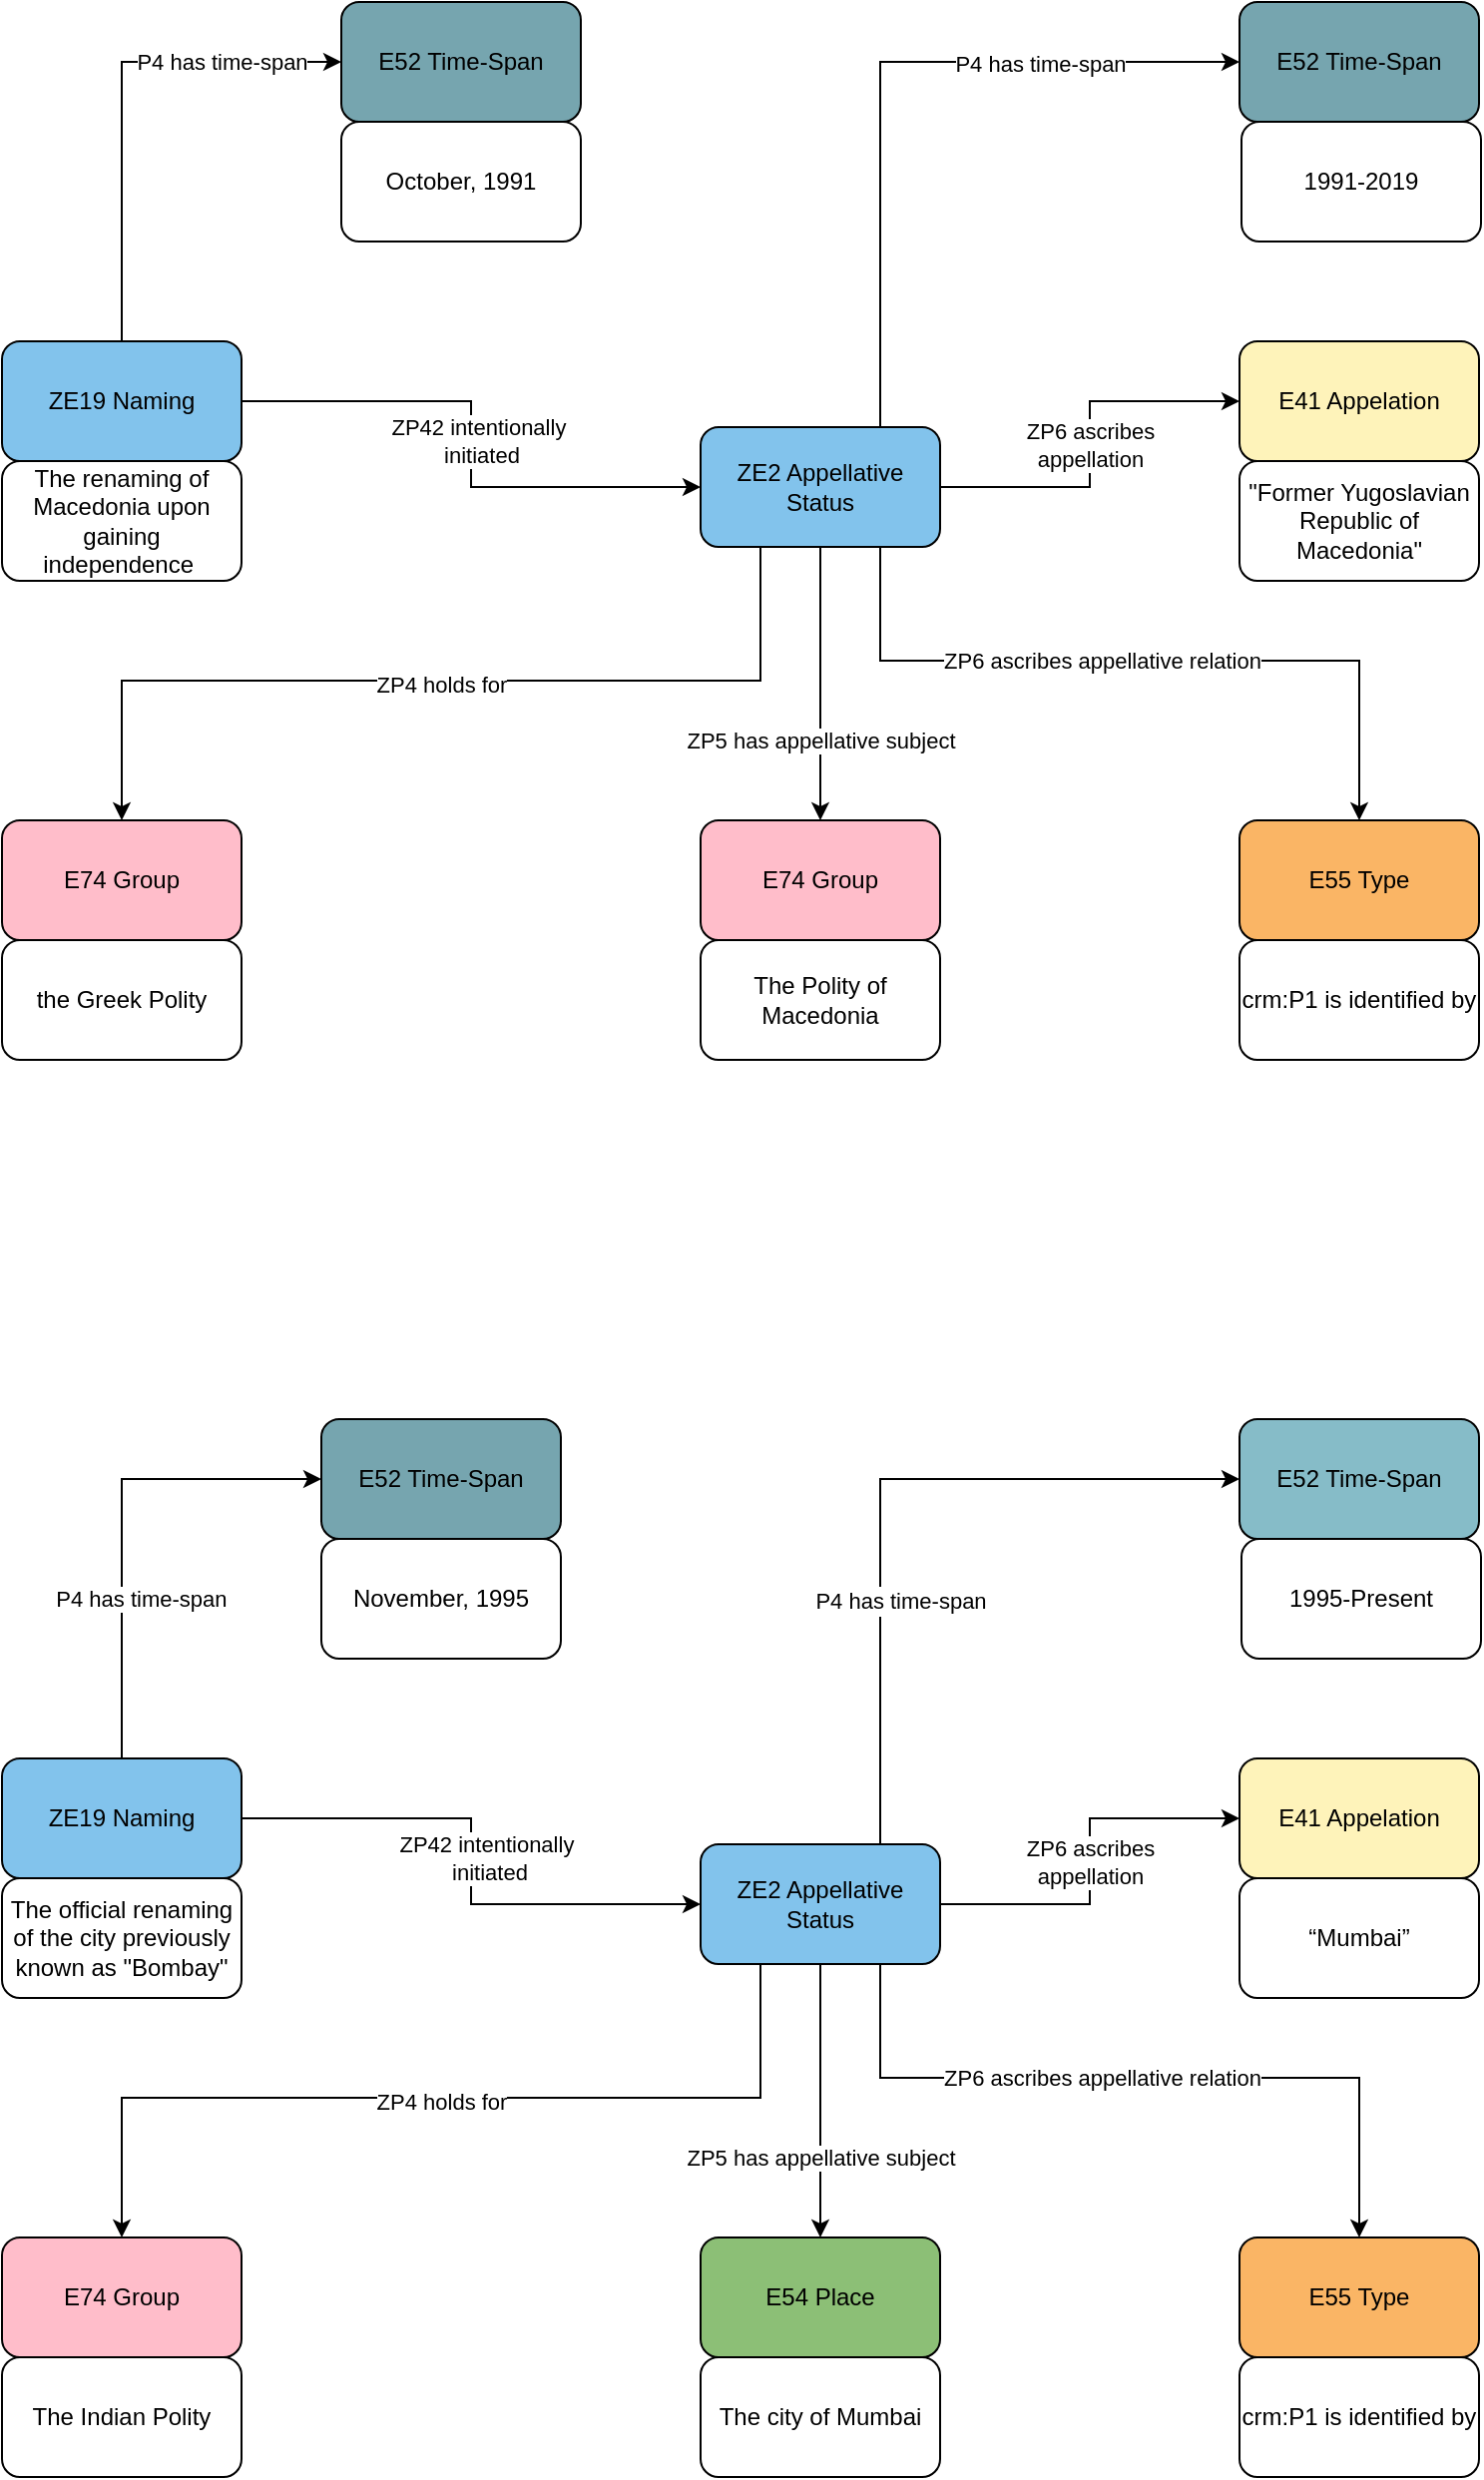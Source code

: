 <mxfile version="22.1.17" type="google" pages="17">
  <diagram id="C7WFIs4m-M695zoqMUA-" name="ZE2 Appellative Status">
    <mxGraphModel grid="1" page="1" gridSize="10" guides="1" tooltips="1" connect="1" arrows="1" fold="1" pageScale="1" pageWidth="827" pageHeight="1169" math="0" shadow="0">
      <root>
        <mxCell id="0" />
        <mxCell id="1" parent="0" />
        <mxCell id="adCR53kpOuTVQ0zEQODD-3" value="E74 Group" style="rounded=1;whiteSpace=wrap;html=1;fillColor=#FFBDCA;strokeColor=#000000;" vertex="1" parent="1">
          <mxGeometry x="130" y="500" width="120" height="60" as="geometry" />
        </mxCell>
        <mxCell id="adCR53kpOuTVQ0zEQODD-4" style="edgeStyle=orthogonalEdgeStyle;rounded=0;orthogonalLoop=1;jettySize=auto;html=1;exitX=0.75;exitY=0;exitDx=0;exitDy=0;entryX=0;entryY=0.5;entryDx=0;entryDy=0;" edge="1" parent="1" source="adCR53kpOuTVQ0zEQODD-13" target="adCR53kpOuTVQ0zEQODD-14">
          <mxGeometry relative="1" as="geometry">
            <Array as="points">
              <mxPoint x="570" y="120" />
            </Array>
          </mxGeometry>
        </mxCell>
        <mxCell id="adCR53kpOuTVQ0zEQODD-5" value="&lt;font style=&quot;font-size: 11px;&quot;&gt;P4 has time-span&lt;/font&gt;" style="text;html=1;resizable=0;points=[];align=center;verticalAlign=middle;labelBackgroundColor=#ffffff;" connectable="0" vertex="1" parent="adCR53kpOuTVQ0zEQODD-4">
          <mxGeometry x="-0.33" y="-3" relative="1" as="geometry">
            <mxPoint x="77" y="-61" as="offset" />
          </mxGeometry>
        </mxCell>
        <mxCell id="adCR53kpOuTVQ0zEQODD-6" style="edgeStyle=orthogonalEdgeStyle;rounded=0;orthogonalLoop=1;jettySize=auto;html=1;exitX=0.25;exitY=1;exitDx=0;exitDy=0;entryX=0.5;entryY=0;entryDx=0;entryDy=0;" edge="1" parent="1" source="adCR53kpOuTVQ0zEQODD-13" target="adCR53kpOuTVQ0zEQODD-3">
          <mxGeometry relative="1" as="geometry">
            <Array as="points">
              <mxPoint x="510" y="430" />
              <mxPoint x="190" y="430" />
            </Array>
          </mxGeometry>
        </mxCell>
        <mxCell id="adCR53kpOuTVQ0zEQODD-7" style="edgeStyle=orthogonalEdgeStyle;rounded=0;orthogonalLoop=1;jettySize=auto;html=1;exitX=0.5;exitY=1;exitDx=0;exitDy=0;entryX=0.5;entryY=0;entryDx=0;entryDy=0;" edge="1" parent="1" source="adCR53kpOuTVQ0zEQODD-13" target="adCR53kpOuTVQ0zEQODD-15">
          <mxGeometry relative="1" as="geometry" />
        </mxCell>
        <mxCell id="adCR53kpOuTVQ0zEQODD-8" value="ZP5 has appellative subject" style="edgeLabel;html=1;align=center;verticalAlign=middle;resizable=0;points=[];" connectable="0" vertex="1" parent="adCR53kpOuTVQ0zEQODD-7">
          <mxGeometry x="0.266" y="1" relative="1" as="geometry">
            <mxPoint x="-1" y="10" as="offset" />
          </mxGeometry>
        </mxCell>
        <mxCell id="adCR53kpOuTVQ0zEQODD-9" style="edgeStyle=orthogonalEdgeStyle;rounded=0;orthogonalLoop=1;jettySize=auto;html=1;exitX=0.75;exitY=1;exitDx=0;exitDy=0;entryX=0.5;entryY=0;entryDx=0;entryDy=0;" edge="1" parent="1" source="adCR53kpOuTVQ0zEQODD-13" target="adCR53kpOuTVQ0zEQODD-17">
          <mxGeometry relative="1" as="geometry">
            <Array as="points">
              <mxPoint x="570" y="420" />
              <mxPoint x="810" y="420" />
            </Array>
          </mxGeometry>
        </mxCell>
        <mxCell id="adCR53kpOuTVQ0zEQODD-10" value="ZP6 ascribes appellative relation" style="edgeLabel;html=1;align=center;verticalAlign=middle;resizable=0;points=[];" connectable="0" vertex="1" parent="adCR53kpOuTVQ0zEQODD-9">
          <mxGeometry x="-0.186" y="2" relative="1" as="geometry">
            <mxPoint x="14" y="2" as="offset" />
          </mxGeometry>
        </mxCell>
        <mxCell id="adCR53kpOuTVQ0zEQODD-11" value="ZP6 ascribes &lt;br&gt;appellation" style="edgeStyle=orthogonalEdgeStyle;rounded=0;orthogonalLoop=1;jettySize=auto;html=1;exitX=1;exitY=0.5;exitDx=0;exitDy=0;entryX=0;entryY=0.5;entryDx=0;entryDy=0;" edge="1" parent="1" source="adCR53kpOuTVQ0zEQODD-13" target="adCR53kpOuTVQ0zEQODD-18">
          <mxGeometry relative="1" as="geometry" />
        </mxCell>
        <mxCell id="adCR53kpOuTVQ0zEQODD-13" value="ZE2 Appellative Status" style="rounded=1;whiteSpace=wrap;html=1;fillColor=#82C3EC;strokeColor=#000000;glass=0;" vertex="1" parent="1">
          <mxGeometry x="480" y="303" width="120" height="60" as="geometry" />
        </mxCell>
        <mxCell id="adCR53kpOuTVQ0zEQODD-14" value="E52 Time-Span" style="rounded=1;whiteSpace=wrap;html=1;fillColor=#76A5AF;strokeColor=#000000;" vertex="1" parent="1">
          <mxGeometry x="750" y="90" width="120" height="60" as="geometry" />
        </mxCell>
        <mxCell id="adCR53kpOuTVQ0zEQODD-15" value="E74 Group" style="rounded=1;whiteSpace=wrap;html=1;strokeColor=#000000;fillColor=#FFBDCA;" vertex="1" parent="1">
          <mxGeometry x="480" y="500" width="120" height="60" as="geometry" />
        </mxCell>
        <mxCell id="adCR53kpOuTVQ0zEQODD-16" value="ZE19 Naming" style="rounded=1;whiteSpace=wrap;html=1;fillColor=#82C3EC;strokeColor=#000000;glass=0;" vertex="1" parent="1">
          <mxGeometry x="130" y="260" width="120" height="60" as="geometry" />
        </mxCell>
        <mxCell id="adCR53kpOuTVQ0zEQODD-17" value="E55 Type&lt;br&gt;" style="rounded=1;whiteSpace=wrap;html=1;fillColor=#FAB565;strokeColor=#000000;" vertex="1" parent="1">
          <mxGeometry x="750" y="500" width="120" height="60" as="geometry" />
        </mxCell>
        <mxCell id="adCR53kpOuTVQ0zEQODD-18" value="E41 Appelation" style="rounded=1;whiteSpace=wrap;html=1;fillColor=#FEF3BA;strokeColor=#000000;" vertex="1" parent="1">
          <mxGeometry x="750" y="260" width="120" height="60" as="geometry" />
        </mxCell>
        <mxCell id="adCR53kpOuTVQ0zEQODD-20" value="ZP4 holds for" style="edgeLabel;html=1;align=center;verticalAlign=middle;resizable=0;points=[];" connectable="0" vertex="1" parent="1">
          <mxGeometry x="350" y="432" as="geometry" />
        </mxCell>
        <mxCell id="adCR53kpOuTVQ0zEQODD-21" value="crm:P1 is identified by" style="rounded=1;whiteSpace=wrap;html=1;strokeColor=#000000;" vertex="1" parent="1">
          <mxGeometry x="750" y="560" width="120" height="60" as="geometry" />
        </mxCell>
        <mxCell id="adCR53kpOuTVQ0zEQODD-30" style="edgeStyle=orthogonalEdgeStyle;rounded=0;orthogonalLoop=1;jettySize=auto;html=1;exitX=1;exitY=0.5;exitDx=0;exitDy=0;entryX=0;entryY=0.5;entryDx=0;entryDy=0;" edge="1" parent="1" source="adCR53kpOuTVQ0zEQODD-16" target="adCR53kpOuTVQ0zEQODD-13">
          <mxGeometry relative="1" as="geometry">
            <mxPoint x="250" y="318" as="sourcePoint" />
            <mxPoint x="480" y="318" as="targetPoint" />
          </mxGeometry>
        </mxCell>
        <mxCell id="adCR53kpOuTVQ0zEQODD-31" value="ZP42 intentionally&amp;nbsp;&lt;br&gt;initiated" style="edgeLabel;html=1;align=center;verticalAlign=middle;resizable=0;points=[];" connectable="0" vertex="1" parent="adCR53kpOuTVQ0zEQODD-30">
          <mxGeometry x="-0.216" y="-1" relative="1" as="geometry">
            <mxPoint x="13" y="19" as="offset" />
          </mxGeometry>
        </mxCell>
        <mxCell id="adCR53kpOuTVQ0zEQODD-34" value="&quot;Former Yugoslavian Republic of Macedonia&quot;" style="rounded=1;whiteSpace=wrap;html=1;strokeColor=#000000;" vertex="1" parent="1">
          <mxGeometry x="750" y="320" width="120" height="60" as="geometry" />
        </mxCell>
        <mxCell id="adCR53kpOuTVQ0zEQODD-35" value="the Greek Polity" style="rounded=1;whiteSpace=wrap;html=1;strokeColor=#000000;" vertex="1" parent="1">
          <mxGeometry x="130" y="560" width="120" height="60" as="geometry" />
        </mxCell>
        <mxCell id="adCR53kpOuTVQ0zEQODD-36" value="1991-2019" style="rounded=1;whiteSpace=wrap;html=1;strokeColor=#000000;" vertex="1" parent="1">
          <mxGeometry x="751" y="150" width="120" height="60" as="geometry" />
        </mxCell>
        <mxCell id="adCR53kpOuTVQ0zEQODD-37" value="The Polity of Macedonia" style="rounded=1;whiteSpace=wrap;html=1;strokeColor=#000000;" vertex="1" parent="1">
          <mxGeometry x="480" y="560" width="120" height="60" as="geometry" />
        </mxCell>
        <mxCell id="adCR53kpOuTVQ0zEQODD-38" value="E74 Group" style="rounded=1;whiteSpace=wrap;html=1;fillColor=#FFBDCA;strokeColor=#000000;" vertex="1" parent="1">
          <mxGeometry x="130" y="1210" width="120" height="60" as="geometry" />
        </mxCell>
        <mxCell id="adCR53kpOuTVQ0zEQODD-39" style="edgeStyle=orthogonalEdgeStyle;rounded=0;orthogonalLoop=1;jettySize=auto;html=1;exitX=0.75;exitY=0;exitDx=0;exitDy=0;entryX=0;entryY=0.5;entryDx=0;entryDy=0;" edge="1" parent="1" source="adCR53kpOuTVQ0zEQODD-48" target="adCR53kpOuTVQ0zEQODD-49">
          <mxGeometry relative="1" as="geometry">
            <Array as="points">
              <mxPoint x="570" y="830" />
            </Array>
          </mxGeometry>
        </mxCell>
        <mxCell id="adCR53kpOuTVQ0zEQODD-40" value="&lt;font style=&quot;font-size: 11px;&quot;&gt;P4 has time-span&lt;/font&gt;" style="text;html=1;resizable=0;points=[];align=center;verticalAlign=middle;labelBackgroundColor=#ffffff;" connectable="0" vertex="1" parent="adCR53kpOuTVQ0zEQODD-39">
          <mxGeometry x="-0.33" y="-3" relative="1" as="geometry">
            <mxPoint x="7" y="-1" as="offset" />
          </mxGeometry>
        </mxCell>
        <mxCell id="adCR53kpOuTVQ0zEQODD-41" style="edgeStyle=orthogonalEdgeStyle;rounded=0;orthogonalLoop=1;jettySize=auto;html=1;exitX=0.25;exitY=1;exitDx=0;exitDy=0;entryX=0.5;entryY=0;entryDx=0;entryDy=0;" edge="1" parent="1" source="adCR53kpOuTVQ0zEQODD-48" target="adCR53kpOuTVQ0zEQODD-38">
          <mxGeometry relative="1" as="geometry">
            <Array as="points">
              <mxPoint x="510" y="1140" />
              <mxPoint x="190" y="1140" />
            </Array>
          </mxGeometry>
        </mxCell>
        <mxCell id="adCR53kpOuTVQ0zEQODD-42" style="edgeStyle=orthogonalEdgeStyle;rounded=0;orthogonalLoop=1;jettySize=auto;html=1;exitX=0.5;exitY=1;exitDx=0;exitDy=0;entryX=0.5;entryY=0;entryDx=0;entryDy=0;" edge="1" parent="1" source="adCR53kpOuTVQ0zEQODD-48" target="adCR53kpOuTVQ0zEQODD-50">
          <mxGeometry relative="1" as="geometry" />
        </mxCell>
        <mxCell id="adCR53kpOuTVQ0zEQODD-43" value="ZP5 has appellative subject" style="edgeLabel;html=1;align=center;verticalAlign=middle;resizable=0;points=[];" connectable="0" vertex="1" parent="adCR53kpOuTVQ0zEQODD-42">
          <mxGeometry x="0.266" y="1" relative="1" as="geometry">
            <mxPoint x="-1" y="10" as="offset" />
          </mxGeometry>
        </mxCell>
        <mxCell id="adCR53kpOuTVQ0zEQODD-44" style="edgeStyle=orthogonalEdgeStyle;rounded=0;orthogonalLoop=1;jettySize=auto;html=1;exitX=0.75;exitY=1;exitDx=0;exitDy=0;entryX=0.5;entryY=0;entryDx=0;entryDy=0;" edge="1" parent="1" source="adCR53kpOuTVQ0zEQODD-48" target="adCR53kpOuTVQ0zEQODD-52">
          <mxGeometry relative="1" as="geometry">
            <Array as="points">
              <mxPoint x="570" y="1130" />
              <mxPoint x="810" y="1130" />
            </Array>
          </mxGeometry>
        </mxCell>
        <mxCell id="adCR53kpOuTVQ0zEQODD-45" value="ZP6 ascribes appellative relation" style="edgeLabel;html=1;align=center;verticalAlign=middle;resizable=0;points=[];" connectable="0" vertex="1" parent="adCR53kpOuTVQ0zEQODD-44">
          <mxGeometry x="-0.186" y="2" relative="1" as="geometry">
            <mxPoint x="14" y="2" as="offset" />
          </mxGeometry>
        </mxCell>
        <mxCell id="adCR53kpOuTVQ0zEQODD-46" value="ZP6 ascribes &lt;br&gt;appellation" style="edgeStyle=orthogonalEdgeStyle;rounded=0;orthogonalLoop=1;jettySize=auto;html=1;exitX=1;exitY=0.5;exitDx=0;exitDy=0;entryX=0;entryY=0.5;entryDx=0;entryDy=0;" edge="1" parent="1" source="adCR53kpOuTVQ0zEQODD-48" target="adCR53kpOuTVQ0zEQODD-53">
          <mxGeometry relative="1" as="geometry" />
        </mxCell>
        <mxCell id="adCR53kpOuTVQ0zEQODD-48" value="ZE2 Appellative Status" style="rounded=1;whiteSpace=wrap;html=1;fillColor=#82C3EC;strokeColor=#000000;glass=0;" vertex="1" parent="1">
          <mxGeometry x="480" y="1013" width="120" height="60" as="geometry" />
        </mxCell>
        <mxCell id="adCR53kpOuTVQ0zEQODD-49" value="E52 Time-Span" style="rounded=1;whiteSpace=wrap;html=1;fillColor=#86BCC8;strokeColor=#000000;" vertex="1" parent="1">
          <mxGeometry x="750" y="800" width="120" height="60" as="geometry" />
        </mxCell>
        <mxCell id="adCR53kpOuTVQ0zEQODD-50" value="E54 Place" style="rounded=1;whiteSpace=wrap;html=1;strokeColor=#000000;fillColor=#8CBF76;" vertex="1" parent="1">
          <mxGeometry x="480" y="1210" width="120" height="60" as="geometry" />
        </mxCell>
        <mxCell id="wFjCcWpE9VEOwjfUQZjC-3" style="edgeStyle=orthogonalEdgeStyle;rounded=0;orthogonalLoop=1;jettySize=auto;html=1;exitX=0.5;exitY=0;exitDx=0;exitDy=0;entryX=0;entryY=0.5;entryDx=0;entryDy=0;" edge="1" parent="1" source="adCR53kpOuTVQ0zEQODD-51" target="wFjCcWpE9VEOwjfUQZjC-2">
          <mxGeometry relative="1" as="geometry" />
        </mxCell>
        <mxCell id="wFjCcWpE9VEOwjfUQZjC-9" value="P4 has time-span&amp;nbsp;" style="edgeLabel;html=1;align=center;verticalAlign=middle;resizable=0;points=[];" connectable="0" vertex="1" parent="wFjCcWpE9VEOwjfUQZjC-3">
          <mxGeometry x="0.545" y="-2" relative="1" as="geometry">
            <mxPoint x="-35" y="58" as="offset" />
          </mxGeometry>
        </mxCell>
        <mxCell id="adCR53kpOuTVQ0zEQODD-51" value="ZE19 Naming" style="rounded=1;whiteSpace=wrap;html=1;fillColor=#82C3EC;strokeColor=#000000;glass=0;" vertex="1" parent="1">
          <mxGeometry x="130" y="970" width="120" height="60" as="geometry" />
        </mxCell>
        <mxCell id="adCR53kpOuTVQ0zEQODD-52" value="E55 Type&lt;br&gt;" style="rounded=1;whiteSpace=wrap;html=1;fillColor=#FAB565;strokeColor=#000000;" vertex="1" parent="1">
          <mxGeometry x="750" y="1210" width="120" height="60" as="geometry" />
        </mxCell>
        <mxCell id="adCR53kpOuTVQ0zEQODD-53" value="E41 Appelation" style="rounded=1;whiteSpace=wrap;html=1;fillColor=#FEF3BA;strokeColor=#000000;" vertex="1" parent="1">
          <mxGeometry x="750" y="970" width="120" height="60" as="geometry" />
        </mxCell>
        <mxCell id="adCR53kpOuTVQ0zEQODD-55" value="ZP4 holds for" style="edgeLabel;html=1;align=center;verticalAlign=middle;resizable=0;points=[];" connectable="0" vertex="1" parent="1">
          <mxGeometry x="350" y="1142" as="geometry" />
        </mxCell>
        <mxCell id="adCR53kpOuTVQ0zEQODD-56" value="crm:P1 is identified by" style="rounded=1;whiteSpace=wrap;html=1;strokeColor=#000000;" vertex="1" parent="1">
          <mxGeometry x="750" y="1270" width="120" height="60" as="geometry" />
        </mxCell>
        <mxCell id="adCR53kpOuTVQ0zEQODD-65" style="edgeStyle=orthogonalEdgeStyle;rounded=0;orthogonalLoop=1;jettySize=auto;html=1;exitX=1;exitY=0.5;exitDx=0;exitDy=0;entryX=0;entryY=0.5;entryDx=0;entryDy=0;" edge="1" parent="1" source="adCR53kpOuTVQ0zEQODD-51" target="adCR53kpOuTVQ0zEQODD-48">
          <mxGeometry relative="1" as="geometry">
            <mxPoint x="250" y="1028" as="sourcePoint" />
            <mxPoint x="480" y="1028" as="targetPoint" />
          </mxGeometry>
        </mxCell>
        <mxCell id="adCR53kpOuTVQ0zEQODD-66" value="ZP42 intentionally&amp;nbsp;&lt;br&gt;initiated" style="edgeLabel;html=1;align=center;verticalAlign=middle;resizable=0;points=[];" connectable="0" vertex="1" parent="adCR53kpOuTVQ0zEQODD-65">
          <mxGeometry x="-0.216" y="-1" relative="1" as="geometry">
            <mxPoint x="17" y="19" as="offset" />
          </mxGeometry>
        </mxCell>
        <mxCell id="adCR53kpOuTVQ0zEQODD-69" value="“Mumbai”" style="rounded=1;whiteSpace=wrap;html=1;strokeColor=#000000;" vertex="1" parent="1">
          <mxGeometry x="750" y="1030" width="120" height="60" as="geometry" />
        </mxCell>
        <mxCell id="adCR53kpOuTVQ0zEQODD-70" value="The official renaming of the city previously known as &quot;Bombay&quot;" style="rounded=1;whiteSpace=wrap;html=1;strokeColor=#000000;" vertex="1" parent="1">
          <mxGeometry x="130" y="1030" width="120" height="60" as="geometry" />
        </mxCell>
        <mxCell id="adCR53kpOuTVQ0zEQODD-71" value="1995-Present" style="rounded=1;whiteSpace=wrap;html=1;strokeColor=#000000;" vertex="1" parent="1">
          <mxGeometry x="751" y="860" width="120" height="60" as="geometry" />
        </mxCell>
        <mxCell id="adCR53kpOuTVQ0zEQODD-72" value="The city of Mumbai" style="rounded=1;whiteSpace=wrap;html=1;strokeColor=#000000;" vertex="1" parent="1">
          <mxGeometry x="480" y="1270" width="120" height="60" as="geometry" />
        </mxCell>
        <mxCell id="wFjCcWpE9VEOwjfUQZjC-1" value="The Indian Polity" style="rounded=1;whiteSpace=wrap;html=1;strokeColor=#000000;" vertex="1" parent="1">
          <mxGeometry x="130" y="1270" width="120" height="60" as="geometry" />
        </mxCell>
        <mxCell id="wFjCcWpE9VEOwjfUQZjC-2" value="E52 Time-Span" style="rounded=1;whiteSpace=wrap;html=1;fillColor=#76A5AF;strokeColor=#000000;glass=0;" vertex="1" parent="1">
          <mxGeometry x="290" y="800" width="120" height="60" as="geometry" />
        </mxCell>
        <mxCell id="wFjCcWpE9VEOwjfUQZjC-4" value="November, 1995" style="rounded=1;whiteSpace=wrap;html=1;strokeColor=#000000;" vertex="1" parent="1">
          <mxGeometry x="290" y="860" width="120" height="60" as="geometry" />
        </mxCell>
        <mxCell id="wFjCcWpE9VEOwjfUQZjC-5" value="The renaming of Macedonia upon gaining independence&amp;nbsp;" style="rounded=1;whiteSpace=wrap;html=1;strokeColor=#000000;" vertex="1" parent="1">
          <mxGeometry x="130" y="320" width="120" height="60" as="geometry" />
        </mxCell>
        <mxCell id="wFjCcWpE9VEOwjfUQZjC-6" style="edgeStyle=orthogonalEdgeStyle;rounded=0;orthogonalLoop=1;jettySize=auto;html=1;exitX=0.5;exitY=0;exitDx=0;exitDy=0;entryX=0;entryY=0.5;entryDx=0;entryDy=0;" edge="1" parent="1" source="adCR53kpOuTVQ0zEQODD-16" target="wFjCcWpE9VEOwjfUQZjC-7">
          <mxGeometry relative="1" as="geometry">
            <mxPoint x="140" y="259.5" as="sourcePoint" />
          </mxGeometry>
        </mxCell>
        <mxCell id="wFjCcWpE9VEOwjfUQZjC-10" value="P4 has time-span" style="edgeLabel;html=1;align=center;verticalAlign=middle;resizable=0;points=[];" connectable="0" vertex="1" parent="wFjCcWpE9VEOwjfUQZjC-6">
          <mxGeometry x="-0.295" y="1" relative="1" as="geometry">
            <mxPoint x="51" y="-52" as="offset" />
          </mxGeometry>
        </mxCell>
        <mxCell id="wFjCcWpE9VEOwjfUQZjC-7" value="E52 Time-Span" style="rounded=1;whiteSpace=wrap;html=1;fillColor=#76A5AF;strokeColor=#000000;glass=0;" vertex="1" parent="1">
          <mxGeometry x="300" y="90" width="120" height="60" as="geometry" />
        </mxCell>
        <mxCell id="wFjCcWpE9VEOwjfUQZjC-8" value="October, 1991" style="rounded=1;whiteSpace=wrap;html=1;strokeColor=#000000;" vertex="1" parent="1">
          <mxGeometry x="300" y="150" width="120" height="60" as="geometry" />
        </mxCell>
      </root>
    </mxGraphModel>
  </diagram>
  <diagram id="TFnFaiNx9IM2Bg_42lsW" name="ZE3 Contact Point Status">
    <mxGraphModel grid="1" page="1" gridSize="10" guides="1" tooltips="1" connect="1" arrows="1" fold="1" pageScale="1" pageWidth="827" pageHeight="1169" math="0" shadow="0">
      <root>
        <mxCell id="0" />
        <mxCell id="1" parent="0" />
        <mxCell id="d48Bch1-PBFgxcup6WUN-3" value="E74 Group" style="rounded=1;whiteSpace=wrap;html=1;fillColor=#FFBDCA;strokeColor=#000000;" vertex="1" parent="1">
          <mxGeometry x="240" y="480" width="120" height="60" as="geometry" />
        </mxCell>
        <mxCell id="d48Bch1-PBFgxcup6WUN-5" style="edgeStyle=orthogonalEdgeStyle;rounded=0;orthogonalLoop=1;jettySize=auto;html=1;exitX=0.75;exitY=0;exitDx=0;exitDy=0;entryX=0.5;entryY=1;entryDx=0;entryDy=0;" edge="1" parent="1" source="d48Bch1-PBFgxcup6WUN-29" target="d48Bch1-PBFgxcup6WUN-15">
          <mxGeometry relative="1" as="geometry" />
        </mxCell>
        <mxCell id="d48Bch1-PBFgxcup6WUN-7" style="edgeStyle=orthogonalEdgeStyle;rounded=0;orthogonalLoop=1;jettySize=auto;html=1;exitX=0.25;exitY=1;exitDx=0;exitDy=0;entryX=0.5;entryY=0;entryDx=0;entryDy=0;" edge="1" parent="1" source="d48Bch1-PBFgxcup6WUN-14" target="d48Bch1-PBFgxcup6WUN-3">
          <mxGeometry relative="1" as="geometry">
            <Array as="points">
              <mxPoint x="540" y="410" />
              <mxPoint x="300" y="410" />
            </Array>
          </mxGeometry>
        </mxCell>
        <mxCell id="d48Bch1-PBFgxcup6WUN-8" style="edgeStyle=orthogonalEdgeStyle;rounded=0;orthogonalLoop=1;jettySize=auto;html=1;exitX=0.5;exitY=1;exitDx=0;exitDy=0;entryX=0.5;entryY=0;entryDx=0;entryDy=0;" edge="1" parent="1" source="d48Bch1-PBFgxcup6WUN-14" target="d48Bch1-PBFgxcup6WUN-26">
          <mxGeometry relative="1" as="geometry">
            <mxPoint x="570" y="480" as="targetPoint" />
          </mxGeometry>
        </mxCell>
        <mxCell id="d48Bch1-PBFgxcup6WUN-9" value="ZP8 has contact &lt;br&gt;point subject" style="edgeLabel;html=1;align=center;verticalAlign=middle;resizable=0;points=[];" connectable="0" vertex="1" parent="d48Bch1-PBFgxcup6WUN-8">
          <mxGeometry x="0.266" y="1" relative="1" as="geometry">
            <mxPoint x="-1" y="10" as="offset" />
          </mxGeometry>
        </mxCell>
        <mxCell id="d48Bch1-PBFgxcup6WUN-10" style="edgeStyle=orthogonalEdgeStyle;rounded=0;orthogonalLoop=1;jettySize=auto;html=1;exitX=0.75;exitY=1;exitDx=0;exitDy=0;entryX=0.5;entryY=0;entryDx=0;entryDy=0;" edge="1" parent="1" source="d48Bch1-PBFgxcup6WUN-14" target="d48Bch1-PBFgxcup6WUN-22">
          <mxGeometry relative="1" as="geometry" />
        </mxCell>
        <mxCell id="d48Bch1-PBFgxcup6WUN-11" value="ZP10 ascribes &lt;br&gt;contact point relation" style="edgeLabel;html=1;align=center;verticalAlign=middle;resizable=0;points=[];" connectable="0" vertex="1" parent="d48Bch1-PBFgxcup6WUN-10">
          <mxGeometry x="-0.186" y="2" relative="1" as="geometry">
            <mxPoint as="offset" />
          </mxGeometry>
        </mxCell>
        <mxCell id="d48Bch1-PBFgxcup6WUN-12" value="ZP9 ascribes &lt;br&gt;contact point" style="edgeStyle=orthogonalEdgeStyle;rounded=0;orthogonalLoop=1;jettySize=auto;html=1;exitX=1;exitY=0.5;exitDx=0;exitDy=0;entryX=0;entryY=0.5;entryDx=0;entryDy=0;" edge="1" parent="1" source="d48Bch1-PBFgxcup6WUN-14" target="d48Bch1-PBFgxcup6WUN-23">
          <mxGeometry x="-0.133" y="-9" relative="1" as="geometry">
            <mxPoint x="-4" y="7" as="offset" />
          </mxGeometry>
        </mxCell>
        <mxCell id="d48Bch1-PBFgxcup6WUN-14" value="ZE3 Contact Point Status" style="rounded=1;whiteSpace=wrap;html=1;fillColor=#82C3EC;strokeColor=#000000;" vertex="1" parent="1">
          <mxGeometry x="510" y="283" width="120" height="60" as="geometry" />
        </mxCell>
        <mxCell id="d48Bch1-PBFgxcup6WUN-15" value="E52 Time-Span" style="rounded=1;whiteSpace=wrap;html=1;fillColor=#86BCC8;strokeColor=#000000;" vertex="1" parent="1">
          <mxGeometry x="780" y="120" width="120" height="60" as="geometry" />
        </mxCell>
        <mxCell id="d48Bch1-PBFgxcup6WUN-22" value="E55 Type&lt;br&gt;" style="rounded=1;whiteSpace=wrap;html=1;fillColor=#FAB565;strokeColor=#000000;" vertex="1" parent="1">
          <mxGeometry x="780" y="480" width="120" height="60" as="geometry" />
        </mxCell>
        <mxCell id="d48Bch1-PBFgxcup6WUN-23" value="E41 Appelation" style="rounded=1;whiteSpace=wrap;html=1;fillColor=#FEF3BA;strokeColor=#000000;" vertex="1" parent="1">
          <mxGeometry x="780" y="260" width="120" height="60" as="geometry" />
        </mxCell>
        <mxCell id="d48Bch1-PBFgxcup6WUN-26" value="E21 Person" style="rounded=1;whiteSpace=wrap;html=1;fillColor=#FFBDCA;strokeColor=#000000;" vertex="1" parent="1">
          <mxGeometry x="510" y="480" width="120" height="60" as="geometry" />
        </mxCell>
        <mxCell id="d48Bch1-PBFgxcup6WUN-27" value="ZP4 holds for" style="edgeLabel;html=1;align=center;verticalAlign=middle;resizable=0;points=[];" connectable="0" vertex="1" parent="1">
          <mxGeometry x="380" y="412" as="geometry" />
        </mxCell>
        <mxCell id="d48Bch1-PBFgxcup6WUN-28" value="crm:p76 has contact point" style="rounded=1;whiteSpace=wrap;html=1;strokeColor=#000000;" vertex="1" parent="1">
          <mxGeometry x="780" y="540" width="120" height="60" as="geometry" />
        </mxCell>
        <mxCell id="d48Bch1-PBFgxcup6WUN-30" value="" style="edgeStyle=orthogonalEdgeStyle;rounded=0;orthogonalLoop=1;jettySize=auto;html=1;exitX=0.75;exitY=0;exitDx=0;exitDy=0;entryX=0;entryY=0.5;entryDx=0;entryDy=0;" edge="1" parent="1" source="d48Bch1-PBFgxcup6WUN-14" target="d48Bch1-PBFgxcup6WUN-15">
          <mxGeometry relative="1" as="geometry">
            <mxPoint x="600" y="283" as="sourcePoint" />
            <mxPoint x="840" y="180" as="targetPoint" />
            <Array as="points">
              <mxPoint x="600" y="150" />
            </Array>
          </mxGeometry>
        </mxCell>
        <mxCell id="d48Bch1-PBFgxcup6WUN-31" value="&lt;font style=&quot;font-size: 11px;&quot;&gt;P4 has time-span&lt;/font&gt;" style="text;html=1;resizable=0;points=[];align=center;verticalAlign=middle;labelBackgroundColor=#ffffff;" connectable="0" vertex="1" parent="d48Bch1-PBFgxcup6WUN-30">
          <mxGeometry x="-0.33" y="-3" relative="1" as="geometry">
            <mxPoint x="-3" y="42" as="offset" />
          </mxGeometry>
        </mxCell>
        <mxCell id="d48Bch1-PBFgxcup6WUN-29" value="6 May 2023 - &lt;br&gt;Present" style="rounded=1;whiteSpace=wrap;html=1;strokeColor=#000000;" vertex="1" parent="1">
          <mxGeometry x="780" y="180" width="120" height="60" as="geometry" />
        </mxCell>
        <mxCell id="d48Bch1-PBFgxcup6WUN-32" value="The royal mailing address &lt;br&gt;of the Charles III" style="rounded=1;whiteSpace=wrap;html=1;strokeColor=#000000;" vertex="1" parent="1">
          <mxGeometry x="780" y="320" width="120" height="63" as="geometry" />
        </mxCell>
        <mxCell id="d48Bch1-PBFgxcup6WUN-33" value="King Charles III" style="rounded=1;whiteSpace=wrap;html=1;strokeColor=#000000;" vertex="1" parent="1">
          <mxGeometry x="510" y="540" width="120" height="63" as="geometry" />
        </mxCell>
        <mxCell id="d48Bch1-PBFgxcup6WUN-34" value="The British Polity" style="rounded=1;whiteSpace=wrap;html=1;strokeColor=#000000;" vertex="1" parent="1">
          <mxGeometry x="240" y="540" width="120" height="63" as="geometry" />
        </mxCell>
        <mxCell id="uWM33PRBp31ZdhqKeaLX-1" value="E74 Group" style="rounded=1;whiteSpace=wrap;html=1;fillColor=#FFBDCA;strokeColor=#000000;" vertex="1" parent="1">
          <mxGeometry x="240" y="1020" width="120" height="60" as="geometry" />
        </mxCell>
        <mxCell id="uWM33PRBp31ZdhqKeaLX-2" style="edgeStyle=orthogonalEdgeStyle;rounded=0;orthogonalLoop=1;jettySize=auto;html=1;exitX=0.75;exitY=0;exitDx=0;exitDy=0;entryX=0.5;entryY=1;entryDx=0;entryDy=0;" edge="1" parent="1" source="uWM33PRBp31ZdhqKeaLX-27" target="uWM33PRBp31ZdhqKeaLX-11">
          <mxGeometry relative="1" as="geometry" />
        </mxCell>
        <mxCell id="uWM33PRBp31ZdhqKeaLX-3" style="edgeStyle=orthogonalEdgeStyle;rounded=0;orthogonalLoop=1;jettySize=auto;html=1;exitX=0.25;exitY=1;exitDx=0;exitDy=0;entryX=0.5;entryY=0;entryDx=0;entryDy=0;" edge="1" parent="1" source="uWM33PRBp31ZdhqKeaLX-10" target="uWM33PRBp31ZdhqKeaLX-1">
          <mxGeometry relative="1" as="geometry">
            <Array as="points">
              <mxPoint x="540" y="950" />
              <mxPoint x="300" y="950" />
            </Array>
          </mxGeometry>
        </mxCell>
        <mxCell id="uWM33PRBp31ZdhqKeaLX-4" style="edgeStyle=orthogonalEdgeStyle;rounded=0;orthogonalLoop=1;jettySize=auto;html=1;exitX=0.5;exitY=1;exitDx=0;exitDy=0;entryX=0.5;entryY=0;entryDx=0;entryDy=0;" edge="1" parent="1" source="uWM33PRBp31ZdhqKeaLX-10" target="uWM33PRBp31ZdhqKeaLX-22">
          <mxGeometry relative="1" as="geometry">
            <mxPoint x="570" y="1020" as="targetPoint" />
          </mxGeometry>
        </mxCell>
        <mxCell id="uWM33PRBp31ZdhqKeaLX-5" value="ZP8 has contact &lt;br&gt;point subject" style="edgeLabel;html=1;align=center;verticalAlign=middle;resizable=0;points=[];" connectable="0" vertex="1" parent="uWM33PRBp31ZdhqKeaLX-4">
          <mxGeometry x="0.266" y="1" relative="1" as="geometry">
            <mxPoint x="-1" y="10" as="offset" />
          </mxGeometry>
        </mxCell>
        <mxCell id="uWM33PRBp31ZdhqKeaLX-6" style="edgeStyle=orthogonalEdgeStyle;rounded=0;orthogonalLoop=1;jettySize=auto;html=1;exitX=0.75;exitY=1;exitDx=0;exitDy=0;entryX=0.5;entryY=0;entryDx=0;entryDy=0;" edge="1" parent="1" source="uWM33PRBp31ZdhqKeaLX-10" target="uWM33PRBp31ZdhqKeaLX-18">
          <mxGeometry relative="1" as="geometry" />
        </mxCell>
        <mxCell id="uWM33PRBp31ZdhqKeaLX-7" value="ZP10 ascribes &lt;br&gt;contact point relation" style="edgeLabel;html=1;align=center;verticalAlign=middle;resizable=0;points=[];" connectable="0" vertex="1" parent="uWM33PRBp31ZdhqKeaLX-6">
          <mxGeometry x="-0.186" y="2" relative="1" as="geometry">
            <mxPoint as="offset" />
          </mxGeometry>
        </mxCell>
        <mxCell id="uWM33PRBp31ZdhqKeaLX-8" value="ZP9 ascribes &lt;br&gt;contact point" style="edgeStyle=orthogonalEdgeStyle;rounded=0;orthogonalLoop=1;jettySize=auto;html=1;exitX=1;exitY=0.5;exitDx=0;exitDy=0;entryX=0;entryY=0.5;entryDx=0;entryDy=0;" edge="1" parent="1" source="uWM33PRBp31ZdhqKeaLX-10" target="uWM33PRBp31ZdhqKeaLX-19">
          <mxGeometry x="-0.133" y="-9" relative="1" as="geometry">
            <mxPoint x="-4" y="7" as="offset" />
          </mxGeometry>
        </mxCell>
        <mxCell id="uWM33PRBp31ZdhqKeaLX-10" value="ZE3 Contact Point Status" style="rounded=1;whiteSpace=wrap;html=1;fillColor=#82C3EC;strokeColor=#000000;" vertex="1" parent="1">
          <mxGeometry x="510" y="823" width="120" height="60" as="geometry" />
        </mxCell>
        <mxCell id="uWM33PRBp31ZdhqKeaLX-11" value="E52 Time-Span" style="rounded=1;whiteSpace=wrap;html=1;fillColor=#86BCC8;strokeColor=#000000;" vertex="1" parent="1">
          <mxGeometry x="780" y="660" width="120" height="60" as="geometry" />
        </mxCell>
        <mxCell id="uWM33PRBp31ZdhqKeaLX-18" value="E55 Type&lt;br&gt;" style="rounded=1;whiteSpace=wrap;html=1;fillColor=#FAB565;strokeColor=#000000;" vertex="1" parent="1">
          <mxGeometry x="780" y="1020" width="120" height="60" as="geometry" />
        </mxCell>
        <mxCell id="uWM33PRBp31ZdhqKeaLX-19" value="E41 Appelation" style="rounded=1;whiteSpace=wrap;html=1;fillColor=#FEF3BA;strokeColor=#000000;" vertex="1" parent="1">
          <mxGeometry x="780" y="800" width="120" height="60" as="geometry" />
        </mxCell>
        <mxCell id="uWM33PRBp31ZdhqKeaLX-22" value="E21 Person" style="rounded=1;whiteSpace=wrap;html=1;fillColor=#FFBDCA;strokeColor=#000000;" vertex="1" parent="1">
          <mxGeometry x="510" y="1020" width="120" height="60" as="geometry" />
        </mxCell>
        <mxCell id="uWM33PRBp31ZdhqKeaLX-23" value="ZP4 holds for" style="edgeLabel;html=1;align=center;verticalAlign=middle;resizable=0;points=[];" connectable="0" vertex="1" parent="1">
          <mxGeometry x="380" y="952" as="geometry" />
        </mxCell>
        <mxCell id="uWM33PRBp31ZdhqKeaLX-24" value="crm:p76 has contact point" style="rounded=1;whiteSpace=wrap;html=1;strokeColor=#000000;" vertex="1" parent="1">
          <mxGeometry x="780" y="1080" width="120" height="60" as="geometry" />
        </mxCell>
        <mxCell id="uWM33PRBp31ZdhqKeaLX-25" value="" style="edgeStyle=orthogonalEdgeStyle;rounded=0;orthogonalLoop=1;jettySize=auto;html=1;exitX=0.75;exitY=0;exitDx=0;exitDy=0;entryX=0;entryY=0.5;entryDx=0;entryDy=0;" edge="1" parent="1" source="uWM33PRBp31ZdhqKeaLX-10" target="uWM33PRBp31ZdhqKeaLX-11">
          <mxGeometry relative="1" as="geometry">
            <mxPoint x="600" y="823" as="sourcePoint" />
            <mxPoint x="840" y="720" as="targetPoint" />
            <Array as="points">
              <mxPoint x="600" y="690" />
            </Array>
          </mxGeometry>
        </mxCell>
        <mxCell id="uWM33PRBp31ZdhqKeaLX-26" value="&lt;font style=&quot;font-size: 11px;&quot;&gt;P4 has time-span&lt;/font&gt;" style="text;html=1;resizable=0;points=[];align=center;verticalAlign=middle;labelBackgroundColor=#ffffff;" connectable="0" vertex="1" parent="uWM33PRBp31ZdhqKeaLX-25">
          <mxGeometry x="-0.33" y="-3" relative="1" as="geometry">
            <mxPoint x="-3" y="42" as="offset" />
          </mxGeometry>
        </mxCell>
        <mxCell id="uWM33PRBp31ZdhqKeaLX-27" value="1987 - Present" style="rounded=1;whiteSpace=wrap;html=1;strokeColor=#000000;" vertex="1" parent="1">
          <mxGeometry x="780" y="720" width="120" height="60" as="geometry" />
        </mxCell>
        <mxCell id="uWM33PRBp31ZdhqKeaLX-28" value="The mailing address of Johnny Depp" style="rounded=1;whiteSpace=wrap;html=1;strokeColor=#000000;" vertex="1" parent="1">
          <mxGeometry x="780" y="860" width="120" height="63" as="geometry" />
        </mxCell>
        <mxCell id="uWM33PRBp31ZdhqKeaLX-29" value="Johnny Depp" style="rounded=1;whiteSpace=wrap;html=1;strokeColor=#000000;" vertex="1" parent="1">
          <mxGeometry x="510" y="1080" width="120" height="63" as="geometry" />
        </mxCell>
        <mxCell id="uWM33PRBp31ZdhqKeaLX-30" value="Fans of Jonny Depp" style="rounded=1;whiteSpace=wrap;html=1;strokeColor=#000000;" vertex="1" parent="1">
          <mxGeometry x="240" y="1080" width="120" height="63" as="geometry" />
        </mxCell>
      </root>
    </mxGraphModel>
  </diagram>
  <diagram id="pXtPBnwEn71Meh-yv1vr" name="ZE4 Classificatory Status">
    <mxGraphModel grid="1" page="1" gridSize="10" guides="1" tooltips="1" connect="1" arrows="1" fold="1" pageScale="1" pageWidth="827" pageHeight="1169" math="0" shadow="0">
      <root>
        <mxCell id="0" />
        <mxCell id="1" parent="0" />
        <mxCell id="A16gqXTFXRfb3HfnbY8U-1" value="E74 Group" style="rounded=1;whiteSpace=wrap;html=1;fillColor=#FFBDCA;strokeColor=#000000;" vertex="1" parent="1">
          <mxGeometry x="210" y="509" width="120" height="60" as="geometry" />
        </mxCell>
        <mxCell id="A16gqXTFXRfb3HfnbY8U-2" style="edgeStyle=orthogonalEdgeStyle;rounded=0;orthogonalLoop=1;jettySize=auto;html=1;exitX=0.75;exitY=0;exitDx=0;exitDy=0;entryX=0;entryY=0.25;entryDx=0;entryDy=0;" edge="1" parent="1" source="A16gqXTFXRfb3HfnbY8U-10">
          <mxGeometry relative="1" as="geometry">
            <mxPoint x="570" y="318" as="sourcePoint" />
            <mxPoint x="750" y="180" as="targetPoint" />
            <Array as="points">
              <mxPoint x="570" y="249" />
              <mxPoint x="670" y="249" />
              <mxPoint x="670" y="180" />
            </Array>
          </mxGeometry>
        </mxCell>
        <mxCell id="A16gqXTFXRfb3HfnbY8U-3" value="&lt;font style=&quot;font-size: 11px;&quot;&gt;P4 has time-span&lt;/font&gt;" style="text;html=1;resizable=0;points=[];align=center;verticalAlign=middle;labelBackgroundColor=#ffffff;" connectable="0" vertex="1" parent="A16gqXTFXRfb3HfnbY8U-2">
          <mxGeometry x="-0.33" y="-3" relative="1" as="geometry">
            <mxPoint x="36" y="-2" as="offset" />
          </mxGeometry>
        </mxCell>
        <mxCell id="A16gqXTFXRfb3HfnbY8U-4" style="edgeStyle=orthogonalEdgeStyle;rounded=0;orthogonalLoop=1;jettySize=auto;html=1;exitX=0.25;exitY=1;exitDx=0;exitDy=0;entryX=0.5;entryY=0;entryDx=0;entryDy=0;" edge="1" parent="1" source="A16gqXTFXRfb3HfnbY8U-10" target="A16gqXTFXRfb3HfnbY8U-1">
          <mxGeometry relative="1" as="geometry">
            <Array as="points">
              <mxPoint x="510" y="439" />
              <mxPoint x="270" y="439" />
            </Array>
          </mxGeometry>
        </mxCell>
        <mxCell id="A16gqXTFXRfb3HfnbY8U-5" style="edgeStyle=orthogonalEdgeStyle;rounded=0;orthogonalLoop=1;jettySize=auto;html=1;exitX=0.5;exitY=1;exitDx=0;exitDy=0;entryX=0.5;entryY=0;entryDx=0;entryDy=0;" edge="1" parent="1" source="A16gqXTFXRfb3HfnbY8U-10" target="A16gqXTFXRfb3HfnbY8U-12">
          <mxGeometry relative="1" as="geometry" />
        </mxCell>
        <mxCell id="A16gqXTFXRfb3HfnbY8U-6" value="ZP11 has classificatory subject" style="edgeLabel;html=1;align=center;verticalAlign=middle;resizable=0;points=[];" connectable="0" vertex="1" parent="A16gqXTFXRfb3HfnbY8U-5">
          <mxGeometry x="0.266" y="1" relative="1" as="geometry">
            <mxPoint x="-1" y="10" as="offset" />
          </mxGeometry>
        </mxCell>
        <mxCell id="A16gqXTFXRfb3HfnbY8U-7" style="edgeStyle=orthogonalEdgeStyle;rounded=0;orthogonalLoop=1;jettySize=auto;html=1;exitX=0.75;exitY=1;exitDx=0;exitDy=0;entryX=0.5;entryY=0;entryDx=0;entryDy=0;" edge="1" parent="1" source="A16gqXTFXRfb3HfnbY8U-10" target="A16gqXTFXRfb3HfnbY8U-14">
          <mxGeometry relative="1" as="geometry" />
        </mxCell>
        <mxCell id="A16gqXTFXRfb3HfnbY8U-8" value="ZP13 ascribes classification relation" style="edgeLabel;html=1;align=center;verticalAlign=middle;resizable=0;points=[];" connectable="0" vertex="1" parent="A16gqXTFXRfb3HfnbY8U-7">
          <mxGeometry x="-0.186" y="2" relative="1" as="geometry">
            <mxPoint as="offset" />
          </mxGeometry>
        </mxCell>
        <mxCell id="A16gqXTFXRfb3HfnbY8U-9" value="ZP12 ascribes &lt;br&gt;classification" style="edgeStyle=orthogonalEdgeStyle;rounded=0;orthogonalLoop=1;jettySize=auto;html=1;exitX=1;exitY=0.75;exitDx=0;exitDy=0;entryX=0;entryY=0.5;entryDx=0;entryDy=0;entryPerimeter=0;" edge="1" parent="1" source="A16gqXTFXRfb3HfnbY8U-10" target="A16gqXTFXRfb3HfnbY8U-15">
          <mxGeometry relative="1" as="geometry">
            <Array as="points">
              <mxPoint x="600" y="319" />
            </Array>
            <mxPoint x="750" y="342" as="targetPoint" />
          </mxGeometry>
        </mxCell>
        <mxCell id="A16gqXTFXRfb3HfnbY8U-10" value="ZE4 Classificatory Status" style="rounded=1;whiteSpace=wrap;html=1;fillColor=#82C3EC;strokeColor=#000000;" vertex="1" parent="1">
          <mxGeometry x="480" y="312" width="120" height="60" as="geometry" />
        </mxCell>
        <mxCell id="A16gqXTFXRfb3HfnbY8U-11" value="E52 Time-Span" style="rounded=1;whiteSpace=wrap;html=1;fillColor=#86BCC8;strokeColor=#000000;" vertex="1" parent="1">
          <mxGeometry x="750" y="149" width="120" height="60" as="geometry" />
        </mxCell>
        <mxCell id="A16gqXTFXRfb3HfnbY8U-12" value="E19 Physical Object" style="rounded=1;whiteSpace=wrap;html=1;strokeColor=#000000;fillColor=#E1BA9C;" vertex="1" parent="1">
          <mxGeometry x="480" y="509" width="120" height="60" as="geometry" />
        </mxCell>
        <mxCell id="A16gqXTFXRfb3HfnbY8U-14" value="E55 Type&lt;br&gt;" style="rounded=1;whiteSpace=wrap;html=1;fillColor=#FAB565;strokeColor=#000000;" vertex="1" parent="1">
          <mxGeometry x="750" y="509" width="120" height="60" as="geometry" />
        </mxCell>
        <mxCell id="A16gqXTFXRfb3HfnbY8U-15" value="E55 Type" style="rounded=1;whiteSpace=wrap;html=1;fillColor=#FAB565;strokeColor=#000000;" vertex="1" parent="1">
          <mxGeometry x="750" y="289" width="120" height="60" as="geometry" />
        </mxCell>
        <mxCell id="A16gqXTFXRfb3HfnbY8U-18" value="ZP4 holds for" style="edgeLabel;html=1;align=center;verticalAlign=middle;resizable=0;points=[];" connectable="0" vertex="1" parent="1">
          <mxGeometry x="350" y="441" as="geometry" />
        </mxCell>
        <mxCell id="A16gqXTFXRfb3HfnbY8U-23" value="crm:p2 has type" style="rounded=1;whiteSpace=wrap;html=1;strokeColor=#000000;" vertex="1" parent="1">
          <mxGeometry x="750" y="569" width="120" height="60" as="geometry" />
        </mxCell>
        <mxCell id="A16gqXTFXRfb3HfnbY8U-24" value="1905 - Present" style="rounded=1;whiteSpace=wrap;html=1;strokeColor=#000000;" vertex="1" parent="1">
          <mxGeometry x="750" y="209" width="120" height="60" as="geometry" />
        </mxCell>
        <mxCell id="A16gqXTFXRfb3HfnbY8U-25" value="Brontosaurus excelsus" style="rounded=1;whiteSpace=wrap;html=1;strokeColor=#000000;" vertex="1" parent="1">
          <mxGeometry x="750" y="349" width="120" height="60" as="geometry" />
        </mxCell>
        <mxCell id="A16gqXTFXRfb3HfnbY8U-26" value="The assemblage of apatosaurus and camarasaurus remains" style="rounded=1;whiteSpace=wrap;html=1;strokeColor=#000000;" vertex="1" parent="1">
          <mxGeometry x="480" y="569" width="120" height="60" as="geometry" />
        </mxCell>
        <mxCell id="A16gqXTFXRfb3HfnbY8U-27" value="The American Museum of Natural History" style="rounded=1;whiteSpace=wrap;html=1;strokeColor=#000000;" vertex="1" parent="1">
          <mxGeometry x="210" y="569" width="120" height="60" as="geometry" />
        </mxCell>
        <mxCell id="A16gqXTFXRfb3HfnbY8U-28" value="E74 Group" style="rounded=1;whiteSpace=wrap;html=1;fillColor=#FFBDCA;strokeColor=#000000;" vertex="1" parent="1">
          <mxGeometry x="210" y="1049" width="120" height="60" as="geometry" />
        </mxCell>
        <mxCell id="A16gqXTFXRfb3HfnbY8U-29" style="edgeStyle=orthogonalEdgeStyle;rounded=0;orthogonalLoop=1;jettySize=auto;html=1;exitX=0.75;exitY=0;exitDx=0;exitDy=0;entryX=0;entryY=0.25;entryDx=0;entryDy=0;" edge="1" parent="1" source="A16gqXTFXRfb3HfnbY8U-37">
          <mxGeometry relative="1" as="geometry">
            <mxPoint x="570" y="858" as="sourcePoint" />
            <mxPoint x="750" y="720" as="targetPoint" />
            <Array as="points">
              <mxPoint x="570" y="789" />
              <mxPoint x="670" y="789" />
              <mxPoint x="670" y="720" />
            </Array>
          </mxGeometry>
        </mxCell>
        <mxCell id="A16gqXTFXRfb3HfnbY8U-30" value="&lt;font style=&quot;font-size: 11px;&quot;&gt;P4 has time-span&lt;/font&gt;" style="text;html=1;resizable=0;points=[];align=center;verticalAlign=middle;labelBackgroundColor=#ffffff;" connectable="0" vertex="1" parent="A16gqXTFXRfb3HfnbY8U-29">
          <mxGeometry x="-0.33" y="-3" relative="1" as="geometry">
            <mxPoint x="36" y="-2" as="offset" />
          </mxGeometry>
        </mxCell>
        <mxCell id="A16gqXTFXRfb3HfnbY8U-31" style="edgeStyle=orthogonalEdgeStyle;rounded=0;orthogonalLoop=1;jettySize=auto;html=1;exitX=0.25;exitY=1;exitDx=0;exitDy=0;entryX=0.5;entryY=0;entryDx=0;entryDy=0;" edge="1" parent="1" source="A16gqXTFXRfb3HfnbY8U-37" target="A16gqXTFXRfb3HfnbY8U-28">
          <mxGeometry relative="1" as="geometry">
            <Array as="points">
              <mxPoint x="510" y="979" />
              <mxPoint x="270" y="979" />
            </Array>
          </mxGeometry>
        </mxCell>
        <mxCell id="A16gqXTFXRfb3HfnbY8U-32" style="edgeStyle=orthogonalEdgeStyle;rounded=0;orthogonalLoop=1;jettySize=auto;html=1;exitX=0.5;exitY=1;exitDx=0;exitDy=0;entryX=0.5;entryY=0;entryDx=0;entryDy=0;" edge="1" parent="1" source="A16gqXTFXRfb3HfnbY8U-37" target="A16gqXTFXRfb3HfnbY8U-39">
          <mxGeometry relative="1" as="geometry" />
        </mxCell>
        <mxCell id="A16gqXTFXRfb3HfnbY8U-33" value="ZP11 has classificatory subject" style="edgeLabel;html=1;align=center;verticalAlign=middle;resizable=0;points=[];" connectable="0" vertex="1" parent="A16gqXTFXRfb3HfnbY8U-32">
          <mxGeometry x="0.266" y="1" relative="1" as="geometry">
            <mxPoint x="-1" y="10" as="offset" />
          </mxGeometry>
        </mxCell>
        <mxCell id="A16gqXTFXRfb3HfnbY8U-34" style="edgeStyle=orthogonalEdgeStyle;rounded=0;orthogonalLoop=1;jettySize=auto;html=1;exitX=0.75;exitY=1;exitDx=0;exitDy=0;entryX=0.5;entryY=0;entryDx=0;entryDy=0;" edge="1" parent="1" source="A16gqXTFXRfb3HfnbY8U-37" target="A16gqXTFXRfb3HfnbY8U-41">
          <mxGeometry relative="1" as="geometry" />
        </mxCell>
        <mxCell id="A16gqXTFXRfb3HfnbY8U-35" value="ZP13 ascribes classification relation" style="edgeLabel;html=1;align=center;verticalAlign=middle;resizable=0;points=[];" connectable="0" vertex="1" parent="A16gqXTFXRfb3HfnbY8U-34">
          <mxGeometry x="-0.186" y="2" relative="1" as="geometry">
            <mxPoint as="offset" />
          </mxGeometry>
        </mxCell>
        <mxCell id="A16gqXTFXRfb3HfnbY8U-36" value="ZP12 ascribes &lt;br&gt;classification" style="edgeStyle=orthogonalEdgeStyle;rounded=0;orthogonalLoop=1;jettySize=auto;html=1;exitX=1;exitY=0.75;exitDx=0;exitDy=0;entryX=0;entryY=0.5;entryDx=0;entryDy=0;entryPerimeter=0;" edge="1" parent="1" source="A16gqXTFXRfb3HfnbY8U-37" target="A16gqXTFXRfb3HfnbY8U-42">
          <mxGeometry relative="1" as="geometry">
            <Array as="points">
              <mxPoint x="600" y="859" />
            </Array>
            <mxPoint x="750" y="882" as="targetPoint" />
          </mxGeometry>
        </mxCell>
        <mxCell id="A16gqXTFXRfb3HfnbY8U-37" value="ZE4 Classificatory Status" style="rounded=1;whiteSpace=wrap;html=1;fillColor=#82C3EC;strokeColor=#000000;" vertex="1" parent="1">
          <mxGeometry x="480" y="852" width="120" height="60" as="geometry" />
        </mxCell>
        <mxCell id="A16gqXTFXRfb3HfnbY8U-38" value="E52 Time-Span" style="rounded=1;whiteSpace=wrap;html=1;fillColor=#86BCC8;strokeColor=#000000;" vertex="1" parent="1">
          <mxGeometry x="750" y="689" width="120" height="60" as="geometry" />
        </mxCell>
        <mxCell id="A16gqXTFXRfb3HfnbY8U-39" value="E55 Type" style="rounded=1;whiteSpace=wrap;html=1;strokeColor=#000000;fillColor=#FAB565;" vertex="1" parent="1">
          <mxGeometry x="480" y="1049" width="120" height="60" as="geometry" />
        </mxCell>
        <mxCell id="A16gqXTFXRfb3HfnbY8U-41" value="E55 Type&lt;br&gt;" style="rounded=1;whiteSpace=wrap;html=1;fillColor=#FAB565;strokeColor=#000000;" vertex="1" parent="1">
          <mxGeometry x="750" y="1049" width="120" height="60" as="geometry" />
        </mxCell>
        <mxCell id="A16gqXTFXRfb3HfnbY8U-42" value="E55 Type" style="rounded=1;whiteSpace=wrap;html=1;fillColor=#FAB565;strokeColor=#000000;" vertex="1" parent="1">
          <mxGeometry x="750" y="829" width="120" height="60" as="geometry" />
        </mxCell>
        <mxCell id="A16gqXTFXRfb3HfnbY8U-45" value="ZP4 holds for" style="edgeLabel;html=1;align=center;verticalAlign=middle;resizable=0;points=[];" connectable="0" vertex="1" parent="1">
          <mxGeometry x="350" y="981" as="geometry" />
        </mxCell>
        <mxCell id="A16gqXTFXRfb3HfnbY8U-50" value="crm:p2 has type" style="rounded=1;whiteSpace=wrap;html=1;strokeColor=#000000;" vertex="1" parent="1">
          <mxGeometry x="750" y="1109" width="120" height="60" as="geometry" />
        </mxCell>
        <mxCell id="A16gqXTFXRfb3HfnbY8U-51" value="2022 - Present" style="rounded=1;whiteSpace=wrap;html=1;strokeColor=#000000;" vertex="1" parent="1">
          <mxGeometry x="750" y="749" width="120" height="60" as="geometry" />
        </mxCell>
        <mxCell id="A16gqXTFXRfb3HfnbY8U-52" value="French baguette" style="rounded=1;whiteSpace=wrap;html=1;strokeColor=#000000;" vertex="1" parent="1">
          <mxGeometry x="480" y="1109" width="120" height="60" as="geometry" />
        </mxCell>
        <mxCell id="A16gqXTFXRfb3HfnbY8U-53" value="Intangible Cultural Heritage" style="rounded=1;whiteSpace=wrap;html=1;strokeColor=#000000;" vertex="1" parent="1">
          <mxGeometry x="750" y="889" width="120" height="60" as="geometry" />
        </mxCell>
        <mxCell id="A16gqXTFXRfb3HfnbY8U-54" value="UNESCO" style="rounded=1;whiteSpace=wrap;html=1;strokeColor=#000000;" vertex="1" parent="1">
          <mxGeometry x="210" y="1109" width="120" height="60" as="geometry" />
        </mxCell>
      </root>
    </mxGraphModel>
  </diagram>
  <diagram id="njrV77sUHP82-EdbzviX" name="ZE5 Function Status">
    <mxGraphModel grid="1" page="1" gridSize="10" guides="1" tooltips="1" connect="1" arrows="1" fold="1" pageScale="1" pageWidth="827" pageHeight="1169" math="0" shadow="0">
      <root>
        <mxCell id="0" />
        <mxCell id="1" parent="0" />
        <mxCell id="Y7m6gSwL4CJhts4HIra5-3" value="E74 Group" style="rounded=1;whiteSpace=wrap;html=1;fillColor=#FFBDCA;strokeColor=#000000;" vertex="1" parent="1">
          <mxGeometry x="210" y="500" width="120" height="60" as="geometry" />
        </mxCell>
        <mxCell id="Y7m6gSwL4CJhts4HIra5-5" style="edgeStyle=orthogonalEdgeStyle;rounded=0;orthogonalLoop=1;jettySize=auto;html=1;exitX=0.75;exitY=0;exitDx=0;exitDy=0;entryX=0;entryY=0.5;entryDx=0;entryDy=0;" edge="1" parent="1" source="Y7m6gSwL4CJhts4HIra5-13" target="Y7m6gSwL4CJhts4HIra5-14">
          <mxGeometry relative="1" as="geometry">
            <Array as="points">
              <mxPoint x="570" y="240" />
              <mxPoint x="700" y="240" />
              <mxPoint x="700" y="180" />
            </Array>
          </mxGeometry>
        </mxCell>
        <mxCell id="Y7m6gSwL4CJhts4HIra5-6" value="p4 has time-span" style="text;html=1;resizable=0;points=[];align=center;verticalAlign=middle;labelBackgroundColor=#ffffff;" connectable="0" vertex="1" parent="Y7m6gSwL4CJhts4HIra5-5">
          <mxGeometry x="-0.33" y="-3" relative="1" as="geometry">
            <mxPoint x="36" y="-2" as="offset" />
          </mxGeometry>
        </mxCell>
        <mxCell id="Y7m6gSwL4CJhts4HIra5-7" style="edgeStyle=orthogonalEdgeStyle;rounded=0;orthogonalLoop=1;jettySize=auto;html=1;exitX=0.25;exitY=1;exitDx=0;exitDy=0;entryX=0.5;entryY=0;entryDx=0;entryDy=0;" edge="1" parent="1" source="Y7m6gSwL4CJhts4HIra5-13" target="Y7m6gSwL4CJhts4HIra5-3">
          <mxGeometry relative="1" as="geometry">
            <Array as="points">
              <mxPoint x="510" y="430" />
              <mxPoint x="270" y="430" />
            </Array>
          </mxGeometry>
        </mxCell>
        <mxCell id="Y7m6gSwL4CJhts4HIra5-8" style="edgeStyle=orthogonalEdgeStyle;rounded=0;orthogonalLoop=1;jettySize=auto;html=1;exitX=0.5;exitY=1;exitDx=0;exitDy=0;entryX=0.5;entryY=0;entryDx=0;entryDy=0;" edge="1" parent="1" source="Y7m6gSwL4CJhts4HIra5-13" target="Y7m6gSwL4CJhts4HIra5-15">
          <mxGeometry relative="1" as="geometry" />
        </mxCell>
        <mxCell id="Y7m6gSwL4CJhts4HIra5-9" value="ZP14 has functional subject" style="edgeLabel;html=1;align=center;verticalAlign=middle;resizable=0;points=[];" connectable="0" vertex="1" parent="Y7m6gSwL4CJhts4HIra5-8">
          <mxGeometry x="0.266" y="1" relative="1" as="geometry">
            <mxPoint x="-1" y="10" as="offset" />
          </mxGeometry>
        </mxCell>
        <mxCell id="Y7m6gSwL4CJhts4HIra5-10" style="edgeStyle=orthogonalEdgeStyle;rounded=0;orthogonalLoop=1;jettySize=auto;html=1;exitX=0.75;exitY=1;exitDx=0;exitDy=0;entryX=0.5;entryY=0;entryDx=0;entryDy=0;" edge="1" parent="1" source="Y7m6gSwL4CJhts4HIra5-13" target="Y7m6gSwL4CJhts4HIra5-17">
          <mxGeometry relative="1" as="geometry" />
        </mxCell>
        <mxCell id="Y7m6gSwL4CJhts4HIra5-11" value="ZP16 ascribes functional relation" style="edgeLabel;html=1;align=center;verticalAlign=middle;resizable=0;points=[];" connectable="0" vertex="1" parent="Y7m6gSwL4CJhts4HIra5-10">
          <mxGeometry x="-0.186" y="2" relative="1" as="geometry">
            <mxPoint as="offset" />
          </mxGeometry>
        </mxCell>
        <mxCell id="Y7m6gSwL4CJhts4HIra5-12" value="ZP15 ascribes &lt;br&gt;function" style="edgeStyle=orthogonalEdgeStyle;rounded=0;orthogonalLoop=1;jettySize=auto;html=1;exitX=1;exitY=0.75;exitDx=0;exitDy=0;" edge="1" parent="1">
          <mxGeometry relative="1" as="geometry">
            <Array as="points">
              <mxPoint x="640" y="328" />
              <mxPoint x="640" y="313" />
              <mxPoint x="750" y="313" />
            </Array>
            <mxPoint x="750" y="313" as="targetPoint" />
            <mxPoint x="600" y="328" as="sourcePoint" />
          </mxGeometry>
        </mxCell>
        <mxCell id="Y7m6gSwL4CJhts4HIra5-13" value="ZE5 Function Status" style="rounded=1;whiteSpace=wrap;html=1;fillColor=#82C3EC;strokeColor=#000000;" vertex="1" parent="1">
          <mxGeometry x="480" y="303" width="120" height="60" as="geometry" />
        </mxCell>
        <mxCell id="Y7m6gSwL4CJhts4HIra5-14" value="E52 Time-Span" style="rounded=1;whiteSpace=wrap;html=1;fillColor=#86BCC8;strokeColor=#000000;" vertex="1" parent="1">
          <mxGeometry x="750" y="150" width="120" height="60" as="geometry" />
        </mxCell>
        <mxCell id="Y7m6gSwL4CJhts4HIra5-15" value="E22 Human-Made Object" style="rounded=1;whiteSpace=wrap;html=1;strokeColor=#000000;fillColor=#E1BA9C;" vertex="1" parent="1">
          <mxGeometry x="480" y="500" width="120" height="60" as="geometry" />
        </mxCell>
        <mxCell id="Y7m6gSwL4CJhts4HIra5-17" value="E55 Type" style="rounded=1;whiteSpace=wrap;html=1;fillColor=#FAB565;strokeColor=#000000;" vertex="1" parent="1">
          <mxGeometry x="750" y="500" width="120" height="60" as="geometry" />
        </mxCell>
        <mxCell id="Y7m6gSwL4CJhts4HIra5-18" value="E55 Type" style="rounded=1;whiteSpace=wrap;html=1;fillColor=#FAB565;strokeColor=#000000;" vertex="1" parent="1">
          <mxGeometry x="750" y="290" width="120" height="60" as="geometry" />
        </mxCell>
        <mxCell id="Y7m6gSwL4CJhts4HIra5-23" value="ZP4 holds for" style="edgeLabel;html=1;align=center;verticalAlign=middle;resizable=0;points=[];" connectable="0" vertex="1" parent="1">
          <mxGeometry x="350" y="432" as="geometry" />
        </mxCell>
        <mxCell id="Y7m6gSwL4CJhts4HIra5-28" value="crm:p2 has type" style="rounded=1;whiteSpace=wrap;html=1;strokeColor=#000000;" vertex="1" parent="1">
          <mxGeometry x="750" y="560" width="120" height="60" as="geometry" />
        </mxCell>
        <mxCell id="Y7m6gSwL4CJhts4HIra5-29" value="1984 - Present" style="rounded=1;whiteSpace=wrap;html=1;strokeColor=#000000;" vertex="1" parent="1">
          <mxGeometry x="750" y="210" width="120" height="60" as="geometry" />
        </mxCell>
        <mxCell id="Y7m6gSwL4CJhts4HIra5-30" value="minor basilica" style="rounded=1;whiteSpace=wrap;html=1;strokeColor=#000000;" vertex="1" parent="1">
          <mxGeometry x="750" y="350" width="120" height="60" as="geometry" />
        </mxCell>
        <mxCell id="Y7m6gSwL4CJhts4HIra5-31" value="St Joe’s Cathedral" style="rounded=1;whiteSpace=wrap;html=1;strokeColor=#000000;" vertex="1" parent="1">
          <mxGeometry x="480" y="560" width="120" height="60" as="geometry" />
        </mxCell>
        <mxCell id="Y7m6gSwL4CJhts4HIra5-32" value="The Catholic Church" style="rounded=1;whiteSpace=wrap;html=1;strokeColor=#000000;" vertex="1" parent="1">
          <mxGeometry x="210" y="560" width="120" height="60" as="geometry" />
        </mxCell>
        <mxCell id="Y7m6gSwL4CJhts4HIra5-33" value="E74 Group" style="rounded=1;whiteSpace=wrap;html=1;fillColor=#FFBDCA;strokeColor=#000000;" vertex="1" parent="1">
          <mxGeometry x="210" y="1190" width="120" height="60" as="geometry" />
        </mxCell>
        <mxCell id="Y7m6gSwL4CJhts4HIra5-34" style="edgeStyle=orthogonalEdgeStyle;rounded=0;orthogonalLoop=1;jettySize=auto;html=1;exitX=0.75;exitY=0;exitDx=0;exitDy=0;entryX=0;entryY=0.5;entryDx=0;entryDy=0;" edge="1" parent="1" source="Y7m6gSwL4CJhts4HIra5-42" target="Y7m6gSwL4CJhts4HIra5-43">
          <mxGeometry relative="1" as="geometry">
            <Array as="points">
              <mxPoint x="570" y="930" />
              <mxPoint x="700" y="930" />
              <mxPoint x="700" y="870" />
            </Array>
          </mxGeometry>
        </mxCell>
        <mxCell id="Y7m6gSwL4CJhts4HIra5-35" value="p4 has time-span" style="text;html=1;resizable=0;points=[];align=center;verticalAlign=middle;labelBackgroundColor=#ffffff;" connectable="0" vertex="1" parent="Y7m6gSwL4CJhts4HIra5-34">
          <mxGeometry x="-0.33" y="-3" relative="1" as="geometry">
            <mxPoint x="36" y="-2" as="offset" />
          </mxGeometry>
        </mxCell>
        <mxCell id="Y7m6gSwL4CJhts4HIra5-36" style="edgeStyle=orthogonalEdgeStyle;rounded=0;orthogonalLoop=1;jettySize=auto;html=1;exitX=0.25;exitY=1;exitDx=0;exitDy=0;entryX=0.5;entryY=0;entryDx=0;entryDy=0;" edge="1" parent="1" source="Y7m6gSwL4CJhts4HIra5-42" target="Y7m6gSwL4CJhts4HIra5-33">
          <mxGeometry relative="1" as="geometry">
            <Array as="points">
              <mxPoint x="510" y="1120" />
              <mxPoint x="270" y="1120" />
            </Array>
          </mxGeometry>
        </mxCell>
        <mxCell id="Y7m6gSwL4CJhts4HIra5-37" style="edgeStyle=orthogonalEdgeStyle;rounded=0;orthogonalLoop=1;jettySize=auto;html=1;exitX=0.5;exitY=1;exitDx=0;exitDy=0;entryX=0.5;entryY=0;entryDx=0;entryDy=0;" edge="1" parent="1" source="Y7m6gSwL4CJhts4HIra5-42" target="Y7m6gSwL4CJhts4HIra5-44">
          <mxGeometry relative="1" as="geometry" />
        </mxCell>
        <mxCell id="Y7m6gSwL4CJhts4HIra5-38" value="ZP14 has functional subject" style="edgeLabel;html=1;align=center;verticalAlign=middle;resizable=0;points=[];" connectable="0" vertex="1" parent="Y7m6gSwL4CJhts4HIra5-37">
          <mxGeometry x="0.266" y="1" relative="1" as="geometry">
            <mxPoint x="-1" y="10" as="offset" />
          </mxGeometry>
        </mxCell>
        <mxCell id="Y7m6gSwL4CJhts4HIra5-39" style="edgeStyle=orthogonalEdgeStyle;rounded=0;orthogonalLoop=1;jettySize=auto;html=1;exitX=0.75;exitY=1;exitDx=0;exitDy=0;entryX=0.5;entryY=0;entryDx=0;entryDy=0;" edge="1" parent="1" source="Y7m6gSwL4CJhts4HIra5-42" target="Y7m6gSwL4CJhts4HIra5-46">
          <mxGeometry relative="1" as="geometry" />
        </mxCell>
        <mxCell id="Y7m6gSwL4CJhts4HIra5-40" value="ZP16 ascribes functional relation" style="edgeLabel;html=1;align=center;verticalAlign=middle;resizable=0;points=[];" connectable="0" vertex="1" parent="Y7m6gSwL4CJhts4HIra5-39">
          <mxGeometry x="-0.186" y="2" relative="1" as="geometry">
            <mxPoint as="offset" />
          </mxGeometry>
        </mxCell>
        <mxCell id="Y7m6gSwL4CJhts4HIra5-41" value="ZP15 ascribes &lt;br&gt;function" style="edgeStyle=orthogonalEdgeStyle;rounded=0;orthogonalLoop=1;jettySize=auto;html=1;exitX=1;exitY=0.75;exitDx=0;exitDy=0;" edge="1" parent="1">
          <mxGeometry relative="1" as="geometry">
            <Array as="points">
              <mxPoint x="640" y="1018" />
              <mxPoint x="640" y="1003" />
              <mxPoint x="750" y="1003" />
            </Array>
            <mxPoint x="750" y="1003" as="targetPoint" />
            <mxPoint x="600" y="1018" as="sourcePoint" />
          </mxGeometry>
        </mxCell>
        <mxCell id="Y7m6gSwL4CJhts4HIra5-42" value="ZE5 Function Status" style="rounded=1;whiteSpace=wrap;html=1;fillColor=#82C3EC;strokeColor=#000000;" vertex="1" parent="1">
          <mxGeometry x="480" y="993" width="120" height="60" as="geometry" />
        </mxCell>
        <mxCell id="Y7m6gSwL4CJhts4HIra5-43" value="E52 Time-Span" style="rounded=1;whiteSpace=wrap;html=1;fillColor=#86BCC8;strokeColor=#000000;" vertex="1" parent="1">
          <mxGeometry x="750" y="840" width="120" height="60" as="geometry" />
        </mxCell>
        <mxCell id="Y7m6gSwL4CJhts4HIra5-44" value="E20 Biological Object" style="rounded=1;whiteSpace=wrap;html=1;strokeColor=#000000;fillColor=#E1BA9C;" vertex="1" parent="1">
          <mxGeometry x="480" y="1190" width="120" height="60" as="geometry" />
        </mxCell>
        <mxCell id="Y7m6gSwL4CJhts4HIra5-46" value="E55 Type" style="rounded=1;whiteSpace=wrap;html=1;fillColor=#FAB565;strokeColor=#000000;" vertex="1" parent="1">
          <mxGeometry x="750" y="1190" width="120" height="60" as="geometry" />
        </mxCell>
        <mxCell id="Y7m6gSwL4CJhts4HIra5-47" value="E55 Type" style="rounded=1;whiteSpace=wrap;html=1;fillColor=#FAB565;strokeColor=#000000;" vertex="1" parent="1">
          <mxGeometry x="750" y="980" width="120" height="60" as="geometry" />
        </mxCell>
        <mxCell id="Y7m6gSwL4CJhts4HIra5-52" value="ZP4 holds for" style="edgeLabel;html=1;align=center;verticalAlign=middle;resizable=0;points=[];" connectable="0" vertex="1" parent="1">
          <mxGeometry x="350" y="1122" as="geometry" />
        </mxCell>
        <mxCell id="Y7m6gSwL4CJhts4HIra5-57" value="crm:p2 has type" style="rounded=1;whiteSpace=wrap;html=1;strokeColor=#000000;" vertex="1" parent="1">
          <mxGeometry x="750" y="1250" width="120" height="60" as="geometry" />
        </mxCell>
        <mxCell id="Y7m6gSwL4CJhts4HIra5-58" value="June, 2021" style="rounded=1;whiteSpace=wrap;html=1;strokeColor=#000000;" vertex="1" parent="1">
          <mxGeometry x="750" y="900" width="120" height="60" as="geometry" />
        </mxCell>
        <mxCell id="Y7m6gSwL4CJhts4HIra5-59" value="sacred object" style="rounded=1;whiteSpace=wrap;html=1;strokeColor=#000000;" vertex="1" parent="1">
          <mxGeometry x="750" y="1040" width="120" height="60" as="geometry" />
        </mxCell>
        <mxCell id="Y7m6gSwL4CJhts4HIra5-60" value="Sen. Mary Jane McCallum&#39;s eagle feather" style="rounded=1;whiteSpace=wrap;html=1;strokeColor=#000000;" vertex="1" parent="1">
          <mxGeometry x="480" y="1250" width="120" height="60" as="geometry" />
        </mxCell>
        <mxCell id="Y7m6gSwL4CJhts4HIra5-61" value="The Cree First Nation" style="rounded=1;whiteSpace=wrap;html=1;strokeColor=#000000;" vertex="1" parent="1">
          <mxGeometry x="210" y="1250" width="120" height="60" as="geometry" />
        </mxCell>
      </root>
    </mxGraphModel>
  </diagram>
  <diagram id="UPI6ckFSc81gaajeePX_" name="ZE6 Social Status">
    <mxGraphModel grid="1" page="1" gridSize="10" guides="1" tooltips="1" connect="1" arrows="1" fold="1" pageScale="1" pageWidth="827" pageHeight="1169" math="0" shadow="0">
      <root>
        <mxCell id="0" />
        <mxCell id="1" parent="0" />
        <mxCell id="pBm0CDoAX7aBDhk1JnUp-3" value="E74 Group" style="rounded=1;whiteSpace=wrap;html=1;fillColor=#FFBDCA;strokeColor=#000000;" vertex="1" parent="1">
          <mxGeometry x="130" y="450" width="120" height="60" as="geometry" />
        </mxCell>
        <mxCell id="pBm0CDoAX7aBDhk1JnUp-4" style="edgeStyle=orthogonalEdgeStyle;rounded=0;orthogonalLoop=1;jettySize=auto;html=1;exitX=0.75;exitY=0;exitDx=0;exitDy=0;entryX=0.5;entryY=1;entryDx=0;entryDy=0;" edge="1" parent="1" source="pBm0CDoAX7aBDhk1JnUp-31" target="pBm0CDoAX7aBDhk1JnUp-15">
          <mxGeometry relative="1" as="geometry" />
        </mxCell>
        <mxCell id="pBm0CDoAX7aBDhk1JnUp-6" style="edgeStyle=orthogonalEdgeStyle;rounded=0;orthogonalLoop=1;jettySize=auto;html=1;exitX=0.25;exitY=1;exitDx=0;exitDy=0;entryX=0.5;entryY=0;entryDx=0;entryDy=0;" edge="1" parent="1" source="pBm0CDoAX7aBDhk1JnUp-14" target="pBm0CDoAX7aBDhk1JnUp-3">
          <mxGeometry relative="1" as="geometry">
            <Array as="points">
              <mxPoint x="430" y="380" />
              <mxPoint x="190" y="380" />
            </Array>
          </mxGeometry>
        </mxCell>
        <mxCell id="pBm0CDoAX7aBDhk1JnUp-7" style="edgeStyle=orthogonalEdgeStyle;rounded=0;orthogonalLoop=1;jettySize=auto;html=1;exitX=0.5;exitY=1;exitDx=0;exitDy=0;entryX=0.5;entryY=0;entryDx=0;entryDy=0;" edge="1" parent="1" source="pBm0CDoAX7aBDhk1JnUp-14" target="pBm0CDoAX7aBDhk1JnUp-22">
          <mxGeometry relative="1" as="geometry">
            <mxPoint x="460" y="450" as="targetPoint" />
          </mxGeometry>
        </mxCell>
        <mxCell id="pBm0CDoAX7aBDhk1JnUp-8" value="ZP17 has social status subject" style="edgeLabel;html=1;align=center;verticalAlign=middle;resizable=0;points=[];" connectable="0" vertex="1" parent="pBm0CDoAX7aBDhk1JnUp-7">
          <mxGeometry x="0.266" y="1" relative="1" as="geometry">
            <mxPoint x="-1" y="10" as="offset" />
          </mxGeometry>
        </mxCell>
        <mxCell id="pBm0CDoAX7aBDhk1JnUp-9" style="edgeStyle=orthogonalEdgeStyle;rounded=0;orthogonalLoop=1;jettySize=auto;html=1;exitX=0.75;exitY=1;exitDx=0;exitDy=0;entryX=0.5;entryY=0;entryDx=0;entryDy=0;" edge="1" parent="1" source="pBm0CDoAX7aBDhk1JnUp-14" target="pBm0CDoAX7aBDhk1JnUp-17">
          <mxGeometry relative="1" as="geometry" />
        </mxCell>
        <mxCell id="pBm0CDoAX7aBDhk1JnUp-10" value="ZP19 ascribes &lt;br&gt;social status relation" style="edgeLabel;html=1;align=center;verticalAlign=middle;resizable=0;points=[];" connectable="0" vertex="1" parent="pBm0CDoAX7aBDhk1JnUp-9">
          <mxGeometry x="-0.186" y="2" relative="1" as="geometry">
            <mxPoint x="24" as="offset" />
          </mxGeometry>
        </mxCell>
        <mxCell id="pBm0CDoAX7aBDhk1JnUp-11" value="ZP18 ascribes &lt;br&gt;social status" style="edgeStyle=orthogonalEdgeStyle;rounded=0;orthogonalLoop=1;jettySize=auto;html=1;exitX=1;exitY=0.25;exitDx=0;exitDy=0;entryX=0;entryY=0.5;entryDx=0;entryDy=0;" edge="1" parent="1" source="pBm0CDoAX7aBDhk1JnUp-14" target="pBm0CDoAX7aBDhk1JnUp-18">
          <mxGeometry x="-0.434" y="18" relative="1" as="geometry">
            <Array as="points">
              <mxPoint x="750" y="268" />
              <mxPoint x="750" y="200" />
            </Array>
            <mxPoint x="670" y="283" as="targetPoint" />
            <mxPoint as="offset" />
          </mxGeometry>
        </mxCell>
        <mxCell id="pBm0CDoAX7aBDhk1JnUp-12" style="edgeStyle=orthogonalEdgeStyle;rounded=0;orthogonalLoop=1;jettySize=auto;html=1;exitX=1;exitY=0.75;exitDx=0;exitDy=0;entryX=0;entryY=0.5;entryDx=0;entryDy=0;" edge="1" parent="1" source="pBm0CDoAX7aBDhk1JnUp-14" target="pBm0CDoAX7aBDhk1JnUp-23">
          <mxGeometry relative="1" as="geometry">
            <Array as="points">
              <mxPoint x="750" y="298" />
              <mxPoint x="750" y="340" />
            </Array>
            <mxPoint x="760" y="343" as="targetPoint" />
          </mxGeometry>
        </mxCell>
        <mxCell id="pBm0CDoAX7aBDhk1JnUp-13" value="ZP70 has social status &lt;br&gt;held in relation to" style="edgeLabel;html=1;align=center;verticalAlign=middle;resizable=0;points=[];" connectable="0" vertex="1" parent="pBm0CDoAX7aBDhk1JnUp-12">
          <mxGeometry y="1" relative="1" as="geometry">
            <mxPoint x="-41" y="16" as="offset" />
          </mxGeometry>
        </mxCell>
        <mxCell id="pBm0CDoAX7aBDhk1JnUp-14" value="ZE6 Social Status" style="rounded=1;whiteSpace=wrap;html=1;fillColor=#82C3EC;strokeColor=#000000;" vertex="1" parent="1">
          <mxGeometry x="400" y="253" width="120" height="60" as="geometry" />
        </mxCell>
        <mxCell id="pBm0CDoAX7aBDhk1JnUp-15" value="E52 Time-Span" style="rounded=1;whiteSpace=wrap;html=1;fillColor=#86BCC8;strokeColor=#000000;" vertex="1" parent="1">
          <mxGeometry x="600" y="70" width="120" height="60" as="geometry" />
        </mxCell>
        <mxCell id="pBm0CDoAX7aBDhk1JnUp-17" value="E55 Type" style="rounded=1;whiteSpace=wrap;html=1;fillColor=#FAB565;strokeColor=#000000;" vertex="1" parent="1">
          <mxGeometry x="670" y="450" width="120" height="60" as="geometry" />
        </mxCell>
        <mxCell id="pBm0CDoAX7aBDhk1JnUp-18" value="E55 Type" style="rounded=1;whiteSpace=wrap;html=1;fillColor=#FAB565;strokeColor=#000000;" vertex="1" parent="1">
          <mxGeometry x="800" y="169" width="120" height="60" as="geometry" />
        </mxCell>
        <mxCell id="pBm0CDoAX7aBDhk1JnUp-22" value="E21 Person" style="rounded=1;whiteSpace=wrap;html=1;fillColor=#FFBDCA;strokeColor=#000000;" vertex="1" parent="1">
          <mxGeometry x="400" y="450" width="120" height="60" as="geometry" />
        </mxCell>
        <mxCell id="pBm0CDoAX7aBDhk1JnUp-23" value="E74 Group" style="rounded=1;whiteSpace=wrap;html=1;fillColor=#FFBDCA;strokeColor=#000000;" vertex="1" parent="1">
          <mxGeometry x="800" y="310" width="120" height="60" as="geometry" />
        </mxCell>
        <mxCell id="pBm0CDoAX7aBDhk1JnUp-25" value="ZP4 holds for" style="edgeLabel;html=1;align=center;verticalAlign=middle;resizable=0;points=[];" connectable="0" vertex="1" parent="1">
          <mxGeometry x="270" y="382" as="geometry" />
        </mxCell>
        <mxCell id="pBm0CDoAX7aBDhk1JnUp-30" value="crm:p2 has type" style="rounded=1;whiteSpace=wrap;html=1;strokeColor=#000000;" vertex="1" parent="1">
          <mxGeometry x="670" y="510" width="120" height="60" as="geometry" />
        </mxCell>
        <mxCell id="pBm0CDoAX7aBDhk1JnUp-32" value="" style="edgeStyle=orthogonalEdgeStyle;rounded=0;orthogonalLoop=1;jettySize=auto;html=1;exitX=0.75;exitY=0;exitDx=0;exitDy=0;entryX=0;entryY=0.5;entryDx=0;entryDy=0;" edge="1" parent="1" source="pBm0CDoAX7aBDhk1JnUp-14" target="pBm0CDoAX7aBDhk1JnUp-15">
          <mxGeometry relative="1" as="geometry">
            <mxPoint x="490" y="253" as="sourcePoint" />
            <mxPoint x="730" y="160" as="targetPoint" />
            <Array as="points">
              <mxPoint x="490" y="100" />
            </Array>
          </mxGeometry>
        </mxCell>
        <mxCell id="pBm0CDoAX7aBDhk1JnUp-33" value="p4 has time-span" style="text;html=1;resizable=0;points=[];align=center;verticalAlign=middle;labelBackgroundColor=#ffffff;" connectable="0" vertex="1" parent="pBm0CDoAX7aBDhk1JnUp-32">
          <mxGeometry x="-0.33" y="-3" relative="1" as="geometry">
            <mxPoint x="7" y="4" as="offset" />
          </mxGeometry>
        </mxCell>
        <mxCell id="pBm0CDoAX7aBDhk1JnUp-31" value="6 May 2023 - Present" style="rounded=1;whiteSpace=wrap;html=1;strokeColor=#000000;" vertex="1" parent="1">
          <mxGeometry x="600" y="130" width="120" height="60" as="geometry" />
        </mxCell>
        <mxCell id="pBm0CDoAX7aBDhk1JnUp-34" value="King" style="rounded=1;whiteSpace=wrap;html=1;strokeColor=#000000;" vertex="1" parent="1">
          <mxGeometry x="800" y="229" width="120" height="60" as="geometry" />
        </mxCell>
        <mxCell id="pBm0CDoAX7aBDhk1JnUp-35" value="The British Polity" style="rounded=1;whiteSpace=wrap;html=1;strokeColor=#000000;" vertex="1" parent="1">
          <mxGeometry x="800" y="370" width="120" height="60" as="geometry" />
        </mxCell>
        <mxCell id="pBm0CDoAX7aBDhk1JnUp-37" value="Charles III" style="rounded=1;whiteSpace=wrap;html=1;strokeColor=#000000;" vertex="1" parent="1">
          <mxGeometry x="400" y="510" width="120" height="60" as="geometry" />
        </mxCell>
        <mxCell id="pBm0CDoAX7aBDhk1JnUp-38" value="The British Polity" style="rounded=1;whiteSpace=wrap;html=1;strokeColor=#000000;" vertex="1" parent="1">
          <mxGeometry x="130" y="510" width="120" height="60" as="geometry" />
        </mxCell>
        <mxCell id="pBm0CDoAX7aBDhk1JnUp-39" value="E74 Group" style="rounded=1;whiteSpace=wrap;html=1;fillColor=#FFBDCA;strokeColor=#000000;" vertex="1" parent="1">
          <mxGeometry x="120" y="1190" width="120" height="60" as="geometry" />
        </mxCell>
        <mxCell id="pBm0CDoAX7aBDhk1JnUp-40" style="edgeStyle=orthogonalEdgeStyle;rounded=0;orthogonalLoop=1;jettySize=auto;html=1;exitX=0.75;exitY=0;exitDx=0;exitDy=0;entryX=0.5;entryY=1;entryDx=0;entryDy=0;" edge="1" parent="1" source="pBm0CDoAX7aBDhk1JnUp-68" target="pBm0CDoAX7aBDhk1JnUp-50">
          <mxGeometry relative="1" as="geometry" />
        </mxCell>
        <mxCell id="pBm0CDoAX7aBDhk1JnUp-41" style="edgeStyle=orthogonalEdgeStyle;rounded=0;orthogonalLoop=1;jettySize=auto;html=1;exitX=0.25;exitY=1;exitDx=0;exitDy=0;entryX=0.5;entryY=0;entryDx=0;entryDy=0;" edge="1" parent="1" source="pBm0CDoAX7aBDhk1JnUp-49" target="pBm0CDoAX7aBDhk1JnUp-39">
          <mxGeometry relative="1" as="geometry">
            <Array as="points">
              <mxPoint x="420" y="1120" />
              <mxPoint x="180" y="1120" />
            </Array>
          </mxGeometry>
        </mxCell>
        <mxCell id="pBm0CDoAX7aBDhk1JnUp-42" style="edgeStyle=orthogonalEdgeStyle;rounded=0;orthogonalLoop=1;jettySize=auto;html=1;exitX=0.5;exitY=1;exitDx=0;exitDy=0;entryX=0.5;entryY=0;entryDx=0;entryDy=0;" edge="1" parent="1" source="pBm0CDoAX7aBDhk1JnUp-49" target="pBm0CDoAX7aBDhk1JnUp-57">
          <mxGeometry relative="1" as="geometry">
            <mxPoint x="450" y="1190" as="targetPoint" />
          </mxGeometry>
        </mxCell>
        <mxCell id="pBm0CDoAX7aBDhk1JnUp-43" value="ZP17 has social status subject" style="edgeLabel;html=1;align=center;verticalAlign=middle;resizable=0;points=[];" connectable="0" vertex="1" parent="pBm0CDoAX7aBDhk1JnUp-42">
          <mxGeometry x="0.266" y="1" relative="1" as="geometry">
            <mxPoint x="-1" y="10" as="offset" />
          </mxGeometry>
        </mxCell>
        <mxCell id="pBm0CDoAX7aBDhk1JnUp-44" style="edgeStyle=orthogonalEdgeStyle;rounded=0;orthogonalLoop=1;jettySize=auto;html=1;exitX=0.75;exitY=1;exitDx=0;exitDy=0;entryX=0.5;entryY=0;entryDx=0;entryDy=0;" edge="1" parent="1" source="pBm0CDoAX7aBDhk1JnUp-49" target="pBm0CDoAX7aBDhk1JnUp-52">
          <mxGeometry relative="1" as="geometry" />
        </mxCell>
        <mxCell id="pBm0CDoAX7aBDhk1JnUp-45" value="ZP19 ascribes &lt;br&gt;social status relation" style="edgeLabel;html=1;align=center;verticalAlign=middle;resizable=0;points=[];" connectable="0" vertex="1" parent="pBm0CDoAX7aBDhk1JnUp-44">
          <mxGeometry x="-0.186" y="2" relative="1" as="geometry">
            <mxPoint x="24" as="offset" />
          </mxGeometry>
        </mxCell>
        <mxCell id="pBm0CDoAX7aBDhk1JnUp-46" value="ZP18 ascribes &lt;br&gt;social status" style="edgeStyle=orthogonalEdgeStyle;rounded=0;orthogonalLoop=1;jettySize=auto;html=1;exitX=1;exitY=0.25;exitDx=0;exitDy=0;entryX=0;entryY=0.5;entryDx=0;entryDy=0;" edge="1" parent="1" source="pBm0CDoAX7aBDhk1JnUp-49" target="pBm0CDoAX7aBDhk1JnUp-53">
          <mxGeometry x="-0.434" y="18" relative="1" as="geometry">
            <Array as="points">
              <mxPoint x="740" y="1008" />
              <mxPoint x="740" y="940" />
            </Array>
            <mxPoint x="660" y="1023" as="targetPoint" />
            <mxPoint as="offset" />
          </mxGeometry>
        </mxCell>
        <mxCell id="pBm0CDoAX7aBDhk1JnUp-47" style="edgeStyle=orthogonalEdgeStyle;rounded=0;orthogonalLoop=1;jettySize=auto;html=1;exitX=1;exitY=0.75;exitDx=0;exitDy=0;entryX=0;entryY=0.5;entryDx=0;entryDy=0;" edge="1" parent="1" source="pBm0CDoAX7aBDhk1JnUp-49" target="pBm0CDoAX7aBDhk1JnUp-58">
          <mxGeometry relative="1" as="geometry">
            <Array as="points">
              <mxPoint x="740" y="1038" />
              <mxPoint x="740" y="1080" />
            </Array>
            <mxPoint x="750" y="1083" as="targetPoint" />
          </mxGeometry>
        </mxCell>
        <mxCell id="pBm0CDoAX7aBDhk1JnUp-48" value="ZP70 has social status &lt;br&gt;held in relation to" style="edgeLabel;html=1;align=center;verticalAlign=middle;resizable=0;points=[];" connectable="0" vertex="1" parent="pBm0CDoAX7aBDhk1JnUp-47">
          <mxGeometry y="1" relative="1" as="geometry">
            <mxPoint x="-41" y="16" as="offset" />
          </mxGeometry>
        </mxCell>
        <mxCell id="pBm0CDoAX7aBDhk1JnUp-49" value="ZE6 Social Status" style="rounded=1;whiteSpace=wrap;html=1;fillColor=#82C3EC;strokeColor=#000000;" vertex="1" parent="1">
          <mxGeometry x="390" y="993" width="120" height="60" as="geometry" />
        </mxCell>
        <mxCell id="pBm0CDoAX7aBDhk1JnUp-50" value="E52 Time-Span" style="rounded=1;whiteSpace=wrap;html=1;fillColor=#86BCC8;strokeColor=#000000;" vertex="1" parent="1">
          <mxGeometry x="600" y="810" width="120" height="60" as="geometry" />
        </mxCell>
        <mxCell id="pBm0CDoAX7aBDhk1JnUp-52" value="E55 Type" style="rounded=1;whiteSpace=wrap;html=1;fillColor=#FAB565;strokeColor=#000000;" vertex="1" parent="1">
          <mxGeometry x="660" y="1190" width="120" height="60" as="geometry" />
        </mxCell>
        <mxCell id="pBm0CDoAX7aBDhk1JnUp-53" value="E55 Type" style="rounded=1;whiteSpace=wrap;html=1;fillColor=#FAB565;strokeColor=#000000;" vertex="1" parent="1">
          <mxGeometry x="790" y="909" width="120" height="60" as="geometry" />
        </mxCell>
        <mxCell id="pBm0CDoAX7aBDhk1JnUp-57" value="E74 Group" style="rounded=1;whiteSpace=wrap;html=1;fillColor=#FFBDCA;strokeColor=#000000;" vertex="1" parent="1">
          <mxGeometry x="390" y="1190" width="120" height="60" as="geometry" />
        </mxCell>
        <mxCell id="pBm0CDoAX7aBDhk1JnUp-58" value="E21 Person" style="rounded=1;whiteSpace=wrap;html=1;fillColor=#FFBDCA;strokeColor=#000000;" vertex="1" parent="1">
          <mxGeometry x="790" y="1050" width="120" height="60" as="geometry" />
        </mxCell>
        <mxCell id="pBm0CDoAX7aBDhk1JnUp-60" value="ZP4 holds for" style="edgeLabel;html=1;align=center;verticalAlign=middle;resizable=0;points=[];" connectable="0" vertex="1" parent="1">
          <mxGeometry x="260" y="1122" as="geometry" />
        </mxCell>
        <mxCell id="pBm0CDoAX7aBDhk1JnUp-65" value="crm:p2 has type" style="rounded=1;whiteSpace=wrap;html=1;strokeColor=#000000;" vertex="1" parent="1">
          <mxGeometry x="660" y="1250" width="120" height="60" as="geometry" />
        </mxCell>
        <mxCell id="pBm0CDoAX7aBDhk1JnUp-66" value="" style="edgeStyle=orthogonalEdgeStyle;rounded=0;orthogonalLoop=1;jettySize=auto;html=1;exitX=0.75;exitY=0;exitDx=0;exitDy=0;entryX=0;entryY=0.5;entryDx=0;entryDy=0;" edge="1" parent="1" source="pBm0CDoAX7aBDhk1JnUp-49" target="pBm0CDoAX7aBDhk1JnUp-50">
          <mxGeometry relative="1" as="geometry">
            <mxPoint x="480" y="993" as="sourcePoint" />
            <mxPoint x="720" y="900" as="targetPoint" />
            <Array as="points">
              <mxPoint x="480" y="840" />
            </Array>
          </mxGeometry>
        </mxCell>
        <mxCell id="pBm0CDoAX7aBDhk1JnUp-67" value="p4 has time-span" style="text;html=1;resizable=0;points=[];align=center;verticalAlign=middle;labelBackgroundColor=#ffffff;" connectable="0" vertex="1" parent="pBm0CDoAX7aBDhk1JnUp-66">
          <mxGeometry x="-0.33" y="-3" relative="1" as="geometry">
            <mxPoint x="-3" y="7" as="offset" />
          </mxGeometry>
        </mxCell>
        <mxCell id="pBm0CDoAX7aBDhk1JnUp-68" value="9 November 1994 - 3 October 1995" style="rounded=1;whiteSpace=wrap;html=1;strokeColor=#000000;" vertex="1" parent="1">
          <mxGeometry x="600" y="870" width="120" height="60" as="geometry" />
        </mxCell>
        <mxCell id="pBm0CDoAX7aBDhk1JnUp-69" value="juror" style="rounded=1;whiteSpace=wrap;html=1;strokeColor=#000000;" vertex="1" parent="1">
          <mxGeometry x="790" y="969" width="120" height="60" as="geometry" />
        </mxCell>
        <mxCell id="pBm0CDoAX7aBDhk1JnUp-70" value="O.J. Simpson" style="rounded=1;whiteSpace=wrap;html=1;strokeColor=#000000;" vertex="1" parent="1">
          <mxGeometry x="790" y="1110" width="120" height="60" as="geometry" />
        </mxCell>
        <mxCell id="pBm0CDoAX7aBDhk1JnUp-71" value="the jurors in the O.J. Simpson murder trial" style="rounded=1;whiteSpace=wrap;html=1;strokeColor=#000000;" vertex="1" parent="1">
          <mxGeometry x="390" y="1250" width="120" height="60" as="geometry" />
        </mxCell>
        <mxCell id="pBm0CDoAX7aBDhk1JnUp-72" value="The People of the State of California" style="rounded=1;whiteSpace=wrap;html=1;strokeColor=#000000;" vertex="1" parent="1">
          <mxGeometry x="120" y="1250" width="120" height="60" as="geometry" />
        </mxCell>
      </root>
    </mxGraphModel>
  </diagram>
  <diagram id="8omToJanwFab2NlJSeWH" name="ZE7 Custodial Status">
    <mxGraphModel grid="1" page="1" gridSize="10" guides="1" tooltips="1" connect="1" arrows="1" fold="1" pageScale="1" pageWidth="827" pageHeight="1169" math="0" shadow="0">
      <root>
        <mxCell id="0" />
        <mxCell id="1" parent="0" />
        <mxCell id="DH4oZhDoPD37qxuXeqbV-3" value="E74 Group" style="rounded=1;whiteSpace=wrap;html=1;fillColor=#FFBDCA;strokeColor=#000000;" vertex="1" parent="1">
          <mxGeometry x="200" y="470" width="120" height="60" as="geometry" />
        </mxCell>
        <mxCell id="DH4oZhDoPD37qxuXeqbV-5" style="edgeStyle=orthogonalEdgeStyle;rounded=0;orthogonalLoop=1;jettySize=auto;html=1;exitX=0.75;exitY=0;exitDx=0;exitDy=0;entryX=0;entryY=0.5;entryDx=0;entryDy=0;" edge="1" parent="1" source="DH4oZhDoPD37qxuXeqbV-13" target="DH4oZhDoPD37qxuXeqbV-14">
          <mxGeometry relative="1" as="geometry">
            <Array as="points">
              <mxPoint x="560" y="150" />
            </Array>
          </mxGeometry>
        </mxCell>
        <mxCell id="DH4oZhDoPD37qxuXeqbV-6" value="&lt;font style=&quot;font-size: 11px;&quot;&gt;P4 has time-span&lt;/font&gt;" style="text;html=1;resizable=0;points=[];align=center;verticalAlign=middle;labelBackgroundColor=#ffffff;" connectable="0" vertex="1" parent="DH4oZhDoPD37qxuXeqbV-5">
          <mxGeometry x="-0.33" y="-3" relative="1" as="geometry">
            <mxPoint x="-3" y="39" as="offset" />
          </mxGeometry>
        </mxCell>
        <mxCell id="DH4oZhDoPD37qxuXeqbV-7" style="edgeStyle=orthogonalEdgeStyle;rounded=0;orthogonalLoop=1;jettySize=auto;html=1;exitX=0.25;exitY=1;exitDx=0;exitDy=0;entryX=0.5;entryY=0;entryDx=0;entryDy=0;" edge="1" parent="1" source="DH4oZhDoPD37qxuXeqbV-13" target="DH4oZhDoPD37qxuXeqbV-3">
          <mxGeometry relative="1" as="geometry">
            <Array as="points">
              <mxPoint x="500" y="400" />
              <mxPoint x="260" y="400" />
            </Array>
          </mxGeometry>
        </mxCell>
        <mxCell id="DH4oZhDoPD37qxuXeqbV-8" style="edgeStyle=orthogonalEdgeStyle;rounded=0;orthogonalLoop=1;jettySize=auto;html=1;exitX=0.5;exitY=1;exitDx=0;exitDy=0;entryX=0.5;entryY=0;entryDx=0;entryDy=0;" edge="1" parent="1" source="DH4oZhDoPD37qxuXeqbV-13" target="DH4oZhDoPD37qxuXeqbV-15">
          <mxGeometry relative="1" as="geometry" />
        </mxCell>
        <mxCell id="DH4oZhDoPD37qxuXeqbV-9" value="ZP20 has custodial subject" style="edgeLabel;html=1;align=center;verticalAlign=middle;resizable=0;points=[];" connectable="0" vertex="1" parent="DH4oZhDoPD37qxuXeqbV-8">
          <mxGeometry x="0.266" y="1" relative="1" as="geometry">
            <mxPoint x="-1" y="10" as="offset" />
          </mxGeometry>
        </mxCell>
        <mxCell id="DH4oZhDoPD37qxuXeqbV-10" style="edgeStyle=orthogonalEdgeStyle;rounded=0;orthogonalLoop=1;jettySize=auto;html=1;exitX=0.75;exitY=1;exitDx=0;exitDy=0;entryX=0.5;entryY=0;entryDx=0;entryDy=0;" edge="1" parent="1" source="DH4oZhDoPD37qxuXeqbV-13" target="DH4oZhDoPD37qxuXeqbV-16">
          <mxGeometry relative="1" as="geometry" />
        </mxCell>
        <mxCell id="DH4oZhDoPD37qxuXeqbV-11" value="ZP22 ascribes &lt;br&gt;custodial relation" style="edgeLabel;html=1;align=center;verticalAlign=middle;resizable=0;points=[];" connectable="0" vertex="1" parent="DH4oZhDoPD37qxuXeqbV-10">
          <mxGeometry x="-0.186" y="2" relative="1" as="geometry">
            <mxPoint x="24" as="offset" />
          </mxGeometry>
        </mxCell>
        <mxCell id="DH4oZhDoPD37qxuXeqbV-12" value="ZP21 ascribes &lt;br&gt;custodian" style="edgeStyle=orthogonalEdgeStyle;rounded=0;orthogonalLoop=1;jettySize=auto;html=1;exitX=1;exitY=0.75;exitDx=0;exitDy=0;entryX=0;entryY=0.5;entryDx=0;entryDy=0;" edge="1" parent="1" source="DH4oZhDoPD37qxuXeqbV-13" target="DH4oZhDoPD37qxuXeqbV-21">
          <mxGeometry relative="1" as="geometry">
            <Array as="points">
              <mxPoint x="640" y="318" />
              <mxPoint x="640" y="290" />
            </Array>
            <mxPoint x="740" y="303" as="targetPoint" />
          </mxGeometry>
        </mxCell>
        <mxCell id="DH4oZhDoPD37qxuXeqbV-13" value="ZE7 Custodial Status" style="rounded=1;whiteSpace=wrap;html=1;fillColor=#82C3EC;strokeColor=#000000;" vertex="1" parent="1">
          <mxGeometry x="470" y="273" width="120" height="60" as="geometry" />
        </mxCell>
        <mxCell id="DH4oZhDoPD37qxuXeqbV-14" value="E52 Time-Span" style="rounded=1;whiteSpace=wrap;html=1;fillColor=#86BCC8;strokeColor=#000000;" vertex="1" parent="1">
          <mxGeometry x="740" y="120" width="120" height="60" as="geometry" />
        </mxCell>
        <mxCell id="DH4oZhDoPD37qxuXeqbV-15" value="E22 Human-Made Object" style="rounded=1;whiteSpace=wrap;html=1;fillColor=#E1BA9C;strokeColor=#000000;" vertex="1" parent="1">
          <mxGeometry x="470" y="470" width="120" height="60" as="geometry" />
        </mxCell>
        <mxCell id="DH4oZhDoPD37qxuXeqbV-16" value="E55 Type&lt;br&gt;" style="rounded=1;whiteSpace=wrap;html=1;fillColor=#FAB565;strokeColor=#000000;" vertex="1" parent="1">
          <mxGeometry x="740" y="470" width="120" height="60" as="geometry" />
        </mxCell>
        <mxCell id="DH4oZhDoPD37qxuXeqbV-21" value="E74 Group" style="rounded=1;whiteSpace=wrap;html=1;fillColor=#FFBDCA;strokeColor=#000000;" vertex="1" parent="1">
          <mxGeometry x="740" y="260" width="120" height="60" as="geometry" />
        </mxCell>
        <mxCell id="clxhIrKumWaf7XIVVv3L-3" style="edgeStyle=orthogonalEdgeStyle;rounded=0;orthogonalLoop=1;jettySize=auto;html=1;exitX=0.5;exitY=0;exitDx=0;exitDy=0;entryX=0;entryY=0.5;entryDx=0;entryDy=0;" edge="1" parent="1" source="DH4oZhDoPD37qxuXeqbV-24" target="clxhIrKumWaf7XIVVv3L-2">
          <mxGeometry relative="1" as="geometry" />
        </mxCell>
        <mxCell id="clxhIrKumWaf7XIVVv3L-4" value="P4 has time-span" style="edgeLabel;html=1;align=center;verticalAlign=middle;resizable=0;points=[];" connectable="0" vertex="1" parent="clxhIrKumWaf7XIVVv3L-3">
          <mxGeometry x="-0.574" y="1" relative="1" as="geometry">
            <mxPoint as="offset" />
          </mxGeometry>
        </mxCell>
        <mxCell id="DH4oZhDoPD37qxuXeqbV-24" value="ZE21 Declarative Transfer of Custody" style="rounded=1;whiteSpace=wrap;html=1;fillColor=#82C3EC;strokeColor=#000000;" vertex="1" parent="1">
          <mxGeometry x="200" y="240" width="120" height="60" as="geometry" />
        </mxCell>
        <mxCell id="DH4oZhDoPD37qxuXeqbV-29" value="ZP4 holds for" style="edgeLabel;html=1;align=center;verticalAlign=middle;resizable=0;points=[];" connectable="0" vertex="1" parent="1">
          <mxGeometry x="340" y="402" as="geometry" />
        </mxCell>
        <mxCell id="DH4oZhDoPD37qxuXeqbV-32" style="edgeStyle=orthogonalEdgeStyle;rounded=0;orthogonalLoop=1;jettySize=auto;html=1;entryX=0;entryY=0.5;entryDx=0;entryDy=0;exitX=1;exitY=0.5;exitDx=0;exitDy=0;" edge="1" parent="1" source="DH4oZhDoPD37qxuXeqbV-24" target="DH4oZhDoPD37qxuXeqbV-13">
          <mxGeometry relative="1" as="geometry">
            <mxPoint x="350" y="320" as="sourcePoint" />
            <mxPoint x="470" y="318" as="targetPoint" />
          </mxGeometry>
        </mxCell>
        <mxCell id="DH4oZhDoPD37qxuXeqbV-33" value="ZP52 intentionally&lt;br style=&quot;border-color: var(--border-color);&quot;&gt;terminated" style="edgeLabel;html=1;align=center;verticalAlign=middle;resizable=0;points=[];" connectable="0" vertex="1" parent="DH4oZhDoPD37qxuXeqbV-32">
          <mxGeometry x="-0.154" y="-1" relative="1" as="geometry">
            <mxPoint x="7" y="14" as="offset" />
          </mxGeometry>
        </mxCell>
        <mxCell id="DH4oZhDoPD37qxuXeqbV-34" value="crm:p50 has current keeper" style="rounded=1;whiteSpace=wrap;html=1;strokeColor=#000000;" vertex="1" parent="1">
          <mxGeometry x="740" y="530" width="120" height="60" as="geometry" />
        </mxCell>
        <mxCell id="DH4oZhDoPD37qxuXeqbV-35" value="1929 - 2006" style="rounded=1;whiteSpace=wrap;html=1;strokeColor=#000000;" vertex="1" parent="1">
          <mxGeometry x="740" y="180" width="120" height="60" as="geometry" />
        </mxCell>
        <mxCell id="DH4oZhDoPD37qxuXeqbV-36" value="" style="rounded=1;whiteSpace=wrap;html=1;strokeColor=#000000;" vertex="1" parent="1">
          <mxGeometry x="740" y="320" width="120" height="60" as="geometry" />
        </mxCell>
        <mxCell id="DH4oZhDoPD37qxuXeqbV-37" value="the Swedish National Museum of Ethnography" style="rounded=1;whiteSpace=wrap;html=1;strokeColor=#000000;" vertex="1" parent="1">
          <mxGeometry x="740" y="320" width="120" height="60" as="geometry" />
        </mxCell>
        <mxCell id="DH4oZhDoPD37qxuXeqbV-38" value="The G&#39;psgolox totem pole" style="rounded=1;whiteSpace=wrap;html=1;strokeColor=#000000;" vertex="1" parent="1">
          <mxGeometry x="470" y="530" width="120" height="60" as="geometry" />
        </mxCell>
        <mxCell id="DH4oZhDoPD37qxuXeqbV-39" value="The Haisla people" style="rounded=1;whiteSpace=wrap;html=1;strokeColor=#000000;" vertex="1" parent="1">
          <mxGeometry x="200" y="530" width="120" height="60" as="geometry" />
        </mxCell>
        <mxCell id="DH4oZhDoPD37qxuXeqbV-40" value="E74 Group" style="rounded=1;whiteSpace=wrap;html=1;fillColor=#FFBDCA;strokeColor=#000000;" vertex="1" parent="1">
          <mxGeometry x="200" y="1190" width="120" height="60" as="geometry" />
        </mxCell>
        <mxCell id="DH4oZhDoPD37qxuXeqbV-41" style="edgeStyle=orthogonalEdgeStyle;rounded=0;orthogonalLoop=1;jettySize=auto;html=1;exitX=0.75;exitY=0;exitDx=0;exitDy=0;entryX=0;entryY=0.5;entryDx=0;entryDy=0;" edge="1" parent="1" source="DH4oZhDoPD37qxuXeqbV-49" target="DH4oZhDoPD37qxuXeqbV-50">
          <mxGeometry relative="1" as="geometry">
            <Array as="points">
              <mxPoint x="560" y="870" />
            </Array>
          </mxGeometry>
        </mxCell>
        <mxCell id="DH4oZhDoPD37qxuXeqbV-42" value="&lt;font style=&quot;font-size: 11px;&quot;&gt;P4 has time-span&lt;/font&gt;" style="text;html=1;resizable=0;points=[];align=center;verticalAlign=middle;labelBackgroundColor=#ffffff;" connectable="0" vertex="1" parent="DH4oZhDoPD37qxuXeqbV-41">
          <mxGeometry x="-0.33" y="-3" relative="1" as="geometry">
            <mxPoint x="-3" y="29" as="offset" />
          </mxGeometry>
        </mxCell>
        <mxCell id="DH4oZhDoPD37qxuXeqbV-43" style="edgeStyle=orthogonalEdgeStyle;rounded=0;orthogonalLoop=1;jettySize=auto;html=1;exitX=0.25;exitY=1;exitDx=0;exitDy=0;entryX=0.5;entryY=0;entryDx=0;entryDy=0;" edge="1" parent="1" source="DH4oZhDoPD37qxuXeqbV-49" target="DH4oZhDoPD37qxuXeqbV-40">
          <mxGeometry relative="1" as="geometry">
            <Array as="points">
              <mxPoint x="500" y="1120" />
              <mxPoint x="260" y="1120" />
            </Array>
          </mxGeometry>
        </mxCell>
        <mxCell id="DH4oZhDoPD37qxuXeqbV-44" style="edgeStyle=orthogonalEdgeStyle;rounded=0;orthogonalLoop=1;jettySize=auto;html=1;exitX=0.5;exitY=1;exitDx=0;exitDy=0;entryX=0.5;entryY=0;entryDx=0;entryDy=0;" edge="1" parent="1" source="DH4oZhDoPD37qxuXeqbV-49" target="DH4oZhDoPD37qxuXeqbV-51">
          <mxGeometry relative="1" as="geometry" />
        </mxCell>
        <mxCell id="DH4oZhDoPD37qxuXeqbV-45" value="ZP20 has custodial subject" style="edgeLabel;html=1;align=center;verticalAlign=middle;resizable=0;points=[];" connectable="0" vertex="1" parent="DH4oZhDoPD37qxuXeqbV-44">
          <mxGeometry x="0.266" y="1" relative="1" as="geometry">
            <mxPoint x="-1" y="10" as="offset" />
          </mxGeometry>
        </mxCell>
        <mxCell id="DH4oZhDoPD37qxuXeqbV-46" style="edgeStyle=orthogonalEdgeStyle;rounded=0;orthogonalLoop=1;jettySize=auto;html=1;exitX=0.75;exitY=1;exitDx=0;exitDy=0;entryX=0.5;entryY=0;entryDx=0;entryDy=0;" edge="1" parent="1" source="DH4oZhDoPD37qxuXeqbV-49" target="DH4oZhDoPD37qxuXeqbV-52">
          <mxGeometry relative="1" as="geometry" />
        </mxCell>
        <mxCell id="DH4oZhDoPD37qxuXeqbV-47" value="ZP22 ascribes &lt;br&gt;custodial relation" style="edgeLabel;html=1;align=center;verticalAlign=middle;resizable=0;points=[];" connectable="0" vertex="1" parent="DH4oZhDoPD37qxuXeqbV-46">
          <mxGeometry x="-0.186" y="2" relative="1" as="geometry">
            <mxPoint x="24" as="offset" />
          </mxGeometry>
        </mxCell>
        <mxCell id="DH4oZhDoPD37qxuXeqbV-48" value="ZP21 ascribes &lt;br&gt;custodian" style="edgeStyle=orthogonalEdgeStyle;rounded=0;orthogonalLoop=1;jettySize=auto;html=1;exitX=1;exitY=0.5;exitDx=0;exitDy=0;entryX=0;entryY=0.5;entryDx=0;entryDy=0;" edge="1" parent="1" source="DH4oZhDoPD37qxuXeqbV-49" target="DH4oZhDoPD37qxuXeqbV-57">
          <mxGeometry relative="1" as="geometry">
            <Array as="points">
              <mxPoint x="640" y="1020" />
              <mxPoint x="640" y="1010" />
            </Array>
            <mxPoint x="740" y="1023" as="targetPoint" />
          </mxGeometry>
        </mxCell>
        <mxCell id="DH4oZhDoPD37qxuXeqbV-49" value="ZE7 Custodial Status" style="rounded=1;whiteSpace=wrap;html=1;fillColor=#82C3EC;strokeColor=#000000;" vertex="1" parent="1">
          <mxGeometry x="470" y="990" width="120" height="60" as="geometry" />
        </mxCell>
        <mxCell id="DH4oZhDoPD37qxuXeqbV-50" value="E52 Time-Span" style="rounded=1;whiteSpace=wrap;html=1;fillColor=#86BCC8;strokeColor=#000000;" vertex="1" parent="1">
          <mxGeometry x="740" y="840" width="120" height="60" as="geometry" />
        </mxCell>
        <mxCell id="DH4oZhDoPD37qxuXeqbV-51" value="E27 Site" style="rounded=1;whiteSpace=wrap;html=1;fillColor=#E1BA9C;strokeColor=#000000;" vertex="1" parent="1">
          <mxGeometry x="470" y="1190" width="120" height="60" as="geometry" />
        </mxCell>
        <mxCell id="DH4oZhDoPD37qxuXeqbV-52" value="E55 Type&lt;br&gt;" style="rounded=1;whiteSpace=wrap;html=1;fillColor=#FAB565;strokeColor=#000000;" vertex="1" parent="1">
          <mxGeometry x="740" y="1190" width="120" height="60" as="geometry" />
        </mxCell>
        <mxCell id="DH4oZhDoPD37qxuXeqbV-57" value="E74 Group" style="rounded=1;whiteSpace=wrap;html=1;fillColor=#FFBDCA;strokeColor=#000000;" vertex="1" parent="1">
          <mxGeometry x="740" y="980" width="120" height="60" as="geometry" />
        </mxCell>
        <mxCell id="HRxj6O9GUx4ulqqgw-8Y-3" style="edgeStyle=orthogonalEdgeStyle;rounded=0;orthogonalLoop=1;jettySize=auto;html=1;exitX=0.5;exitY=0;exitDx=0;exitDy=0;entryX=0;entryY=0.5;entryDx=0;entryDy=0;" edge="1" parent="1" source="DH4oZhDoPD37qxuXeqbV-60" target="HRxj6O9GUx4ulqqgw-8Y-2">
          <mxGeometry relative="1" as="geometry" />
        </mxCell>
        <mxCell id="HRxj6O9GUx4ulqqgw-8Y-5" value="P4 has time-span" style="edgeLabel;html=1;align=center;verticalAlign=middle;resizable=0;points=[];" connectable="0" vertex="1" parent="HRxj6O9GUx4ulqqgw-8Y-3">
          <mxGeometry x="-0.533" relative="1" as="geometry">
            <mxPoint y="-6" as="offset" />
          </mxGeometry>
        </mxCell>
        <mxCell id="DH4oZhDoPD37qxuXeqbV-60" value="ZE21 Declarative Transfer of Custody" style="rounded=1;whiteSpace=wrap;html=1;fillColor=#82C3EC;strokeColor=#000000;" vertex="1" parent="1">
          <mxGeometry x="200" y="970" width="120" height="60" as="geometry" />
        </mxCell>
        <mxCell id="DH4oZhDoPD37qxuXeqbV-65" value="ZP4 holds for" style="edgeLabel;html=1;align=center;verticalAlign=middle;resizable=0;points=[];" connectable="0" vertex="1" parent="1">
          <mxGeometry x="340" y="1122" as="geometry" />
        </mxCell>
        <mxCell id="DH4oZhDoPD37qxuXeqbV-66" style="edgeStyle=orthogonalEdgeStyle;rounded=0;orthogonalLoop=1;jettySize=auto;html=1;exitX=1;exitY=0.75;exitDx=0;exitDy=0;entryX=0;entryY=0.5;entryDx=0;entryDy=0;" edge="1" parent="1" source="DH4oZhDoPD37qxuXeqbV-60" target="DH4oZhDoPD37qxuXeqbV-49">
          <mxGeometry relative="1" as="geometry">
            <mxPoint x="320" y="1008" as="sourcePoint" />
            <mxPoint x="430" y="1008" as="targetPoint" />
          </mxGeometry>
        </mxCell>
        <mxCell id="DH4oZhDoPD37qxuXeqbV-67" value="ZP42 intentionally&amp;nbsp;&lt;br style=&quot;border-color: var(--border-color);&quot;&gt;initiated" style="edgeLabel;html=1;align=center;verticalAlign=middle;resizable=0;points=[];" connectable="0" vertex="1" parent="DH4oZhDoPD37qxuXeqbV-66">
          <mxGeometry x="-0.18" y="1" relative="1" as="geometry">
            <mxPoint x="9" y="1" as="offset" />
          </mxGeometry>
        </mxCell>
        <mxCell id="DH4oZhDoPD37qxuXeqbV-70" value="crm:p50 has current keeper" style="rounded=1;whiteSpace=wrap;html=1;strokeColor=#000000;" vertex="1" parent="1">
          <mxGeometry x="740" y="1250" width="120" height="60" as="geometry" />
        </mxCell>
        <mxCell id="DH4oZhDoPD37qxuXeqbV-71" value="19 May 1911 - Present" style="rounded=1;whiteSpace=wrap;html=1;strokeColor=#000000;" vertex="1" parent="1">
          <mxGeometry x="740" y="900" width="120" height="60" as="geometry" />
        </mxCell>
        <mxCell id="DH4oZhDoPD37qxuXeqbV-73" value="The Canadian Polity" style="rounded=1;whiteSpace=wrap;html=1;strokeColor=#000000;" vertex="1" parent="1">
          <mxGeometry x="200" y="1250" width="120" height="60" as="geometry" />
        </mxCell>
        <mxCell id="DH4oZhDoPD37qxuXeqbV-74" value="Banff National Park" style="rounded=1;whiteSpace=wrap;html=1;strokeColor=#000000;" vertex="1" parent="1">
          <mxGeometry x="470" y="1250" width="120" height="60" as="geometry" />
        </mxCell>
        <mxCell id="DH4oZhDoPD37qxuXeqbV-75" value="Parks Canada" style="rounded=1;whiteSpace=wrap;html=1;strokeColor=#000000;" vertex="1" parent="1">
          <mxGeometry x="740" y="1040" width="120" height="60" as="geometry" />
        </mxCell>
        <mxCell id="clxhIrKumWaf7XIVVv3L-1" value="The mutual agreement to repatriate the G&#39;psgolox totem pole" style="rounded=1;whiteSpace=wrap;html=1;strokeColor=#000000;" vertex="1" parent="1">
          <mxGeometry x="200" y="300" width="120" height="60" as="geometry" />
        </mxCell>
        <mxCell id="clxhIrKumWaf7XIVVv3L-2" value="E52 Time-Span" style="rounded=1;whiteSpace=wrap;html=1;fillColor=#86BCC8;strokeColor=#000000;" vertex="1" parent="1">
          <mxGeometry x="340" y="120" width="120" height="60" as="geometry" />
        </mxCell>
        <mxCell id="clxhIrKumWaf7XIVVv3L-5" value="2006" style="rounded=1;whiteSpace=wrap;html=1;strokeColor=#000000;" vertex="1" parent="1">
          <mxGeometry x="340" y="180" width="120" height="60" as="geometry" />
        </mxCell>
        <mxCell id="HRxj6O9GUx4ulqqgw-8Y-1" value="The establishment of Parks Canada" style="rounded=1;whiteSpace=wrap;html=1;strokeColor=#000000;" vertex="1" parent="1">
          <mxGeometry x="200" y="1030" width="120" height="60" as="geometry" />
        </mxCell>
        <mxCell id="HRxj6O9GUx4ulqqgw-8Y-2" value="E52 Time-Span" style="rounded=1;whiteSpace=wrap;html=1;fillColor=#86BCC8;strokeColor=#000000;" vertex="1" parent="1">
          <mxGeometry x="350" y="840" width="120" height="60" as="geometry" />
        </mxCell>
        <mxCell id="HRxj6O9GUx4ulqqgw-8Y-4" value="19 May 1911" style="rounded=1;whiteSpace=wrap;html=1;strokeColor=#000000;" vertex="1" parent="1">
          <mxGeometry x="350" y="900" width="120" height="60" as="geometry" />
        </mxCell>
      </root>
    </mxGraphModel>
  </diagram>
  <diagram id="_UPsob85AQMQTspugkOu" name="ZE8 Ownership Status">
    <mxGraphModel grid="1" page="1" gridSize="10" guides="1" tooltips="1" connect="1" arrows="1" fold="1" pageScale="1" pageWidth="827" pageHeight="1169" math="0" shadow="0">
      <root>
        <mxCell id="0" />
        <mxCell id="1" parent="0" />
        <mxCell id="R-3CJGBIbS76i5hvpHVo-3" value="E74 Group" style="rounded=1;whiteSpace=wrap;html=1;fillColor=#FFBDCA;strokeColor=#000000;" vertex="1" parent="1">
          <mxGeometry x="280" y="440" width="120" height="60" as="geometry" />
        </mxCell>
        <mxCell id="R-3CJGBIbS76i5hvpHVo-5" style="edgeStyle=orthogonalEdgeStyle;rounded=0;orthogonalLoop=1;jettySize=auto;html=1;exitX=0.75;exitY=0;exitDx=0;exitDy=0;entryX=0;entryY=0.5;entryDx=0;entryDy=0;" edge="1" parent="1" source="R-3CJGBIbS76i5hvpHVo-13" target="R-3CJGBIbS76i5hvpHVo-14">
          <mxGeometry relative="1" as="geometry">
            <Array as="points">
              <mxPoint x="640" y="80" />
              <mxPoint x="820" y="80" />
            </Array>
          </mxGeometry>
        </mxCell>
        <mxCell id="R-3CJGBIbS76i5hvpHVo-6" value="&lt;font style=&quot;font-size: 11px;&quot;&gt;P4 has time-span&lt;/font&gt;" style="text;html=1;resizable=0;points=[];align=center;verticalAlign=middle;labelBackgroundColor=#ffffff;" connectable="0" vertex="1" parent="R-3CJGBIbS76i5hvpHVo-5">
          <mxGeometry x="-0.33" y="-3" relative="1" as="geometry">
            <mxPoint x="-3" y="24" as="offset" />
          </mxGeometry>
        </mxCell>
        <mxCell id="R-3CJGBIbS76i5hvpHVo-7" style="edgeStyle=orthogonalEdgeStyle;rounded=0;orthogonalLoop=1;jettySize=auto;html=1;exitX=0.25;exitY=1;exitDx=0;exitDy=0;" edge="1" parent="1" source="R-3CJGBIbS76i5hvpHVo-13">
          <mxGeometry relative="1" as="geometry">
            <Array as="points">
              <mxPoint x="580" y="370" />
              <mxPoint x="340" y="370" />
              <mxPoint x="340" y="440" />
            </Array>
            <mxPoint x="340" y="440" as="targetPoint" />
          </mxGeometry>
        </mxCell>
        <mxCell id="R-3CJGBIbS76i5hvpHVo-8" style="edgeStyle=orthogonalEdgeStyle;rounded=0;orthogonalLoop=1;jettySize=auto;html=1;exitX=0.5;exitY=1;exitDx=0;exitDy=0;entryX=0.5;entryY=0;entryDx=0;entryDy=0;" edge="1" parent="1" source="R-3CJGBIbS76i5hvpHVo-13">
          <mxGeometry relative="1" as="geometry">
            <mxPoint x="610" y="440" as="targetPoint" />
          </mxGeometry>
        </mxCell>
        <mxCell id="R-3CJGBIbS76i5hvpHVo-9" value="ZP23 has ownership subject" style="edgeLabel;html=1;align=center;verticalAlign=middle;resizable=0;points=[];" connectable="0" vertex="1" parent="R-3CJGBIbS76i5hvpHVo-8">
          <mxGeometry x="0.266" y="1" relative="1" as="geometry">
            <mxPoint x="-1" y="10" as="offset" />
          </mxGeometry>
        </mxCell>
        <mxCell id="R-3CJGBIbS76i5hvpHVo-10" style="edgeStyle=orthogonalEdgeStyle;rounded=0;orthogonalLoop=1;jettySize=auto;html=1;exitX=0.75;exitY=1;exitDx=0;exitDy=0;entryX=0.5;entryY=0;entryDx=0;entryDy=0;" edge="1" parent="1" source="R-3CJGBIbS76i5hvpHVo-13" target="R-3CJGBIbS76i5hvpHVo-18">
          <mxGeometry relative="1" as="geometry" />
        </mxCell>
        <mxCell id="R-3CJGBIbS76i5hvpHVo-11" value="ZP25 ascribes &lt;br&gt;ownership relation" style="edgeLabel;html=1;align=center;verticalAlign=middle;resizable=0;points=[];" connectable="0" vertex="1" parent="R-3CJGBIbS76i5hvpHVo-10">
          <mxGeometry x="-0.186" y="2" relative="1" as="geometry">
            <mxPoint x="24" as="offset" />
          </mxGeometry>
        </mxCell>
        <mxCell id="R-3CJGBIbS76i5hvpHVo-12" value="ZP24 ascribes &lt;br&gt;owner" style="edgeStyle=orthogonalEdgeStyle;rounded=0;orthogonalLoop=1;jettySize=auto;html=1;exitX=1;exitY=0.75;exitDx=0;exitDy=0;entryX=0;entryY=0.5;entryDx=0;entryDy=0;" edge="1" parent="1" source="R-3CJGBIbS76i5hvpHVo-13" target="R-3CJGBIbS76i5hvpHVo-23">
          <mxGeometry x="-0.009" relative="1" as="geometry">
            <Array as="points">
              <mxPoint x="740" y="288" />
              <mxPoint x="740" y="230" />
            </Array>
            <mxPoint x="820" y="273" as="targetPoint" />
            <mxPoint as="offset" />
          </mxGeometry>
        </mxCell>
        <mxCell id="R-3CJGBIbS76i5hvpHVo-13" value="ZE8 Ownership Status" style="rounded=1;whiteSpace=wrap;html=1;fillColor=#82C3EC;strokeColor=#000000;" vertex="1" parent="1">
          <mxGeometry x="550" y="243" width="120" height="60" as="geometry" />
        </mxCell>
        <mxCell id="R-3CJGBIbS76i5hvpHVo-14" value="E52 Time-Span" style="rounded=1;whiteSpace=wrap;html=1;fillColor=#86BCC8;strokeColor=#000000;" vertex="1" parent="1">
          <mxGeometry x="820" y="60" width="120" height="60" as="geometry" />
        </mxCell>
        <mxCell id="YdyQUMIRXc4loyFW2J4W-3" style="edgeStyle=orthogonalEdgeStyle;rounded=0;orthogonalLoop=1;jettySize=auto;html=1;exitX=0.5;exitY=0;exitDx=0;exitDy=0;entryX=0;entryY=0.5;entryDx=0;entryDy=0;" edge="1" parent="1" source="R-3CJGBIbS76i5hvpHVo-17" target="YdyQUMIRXc4loyFW2J4W-2">
          <mxGeometry relative="1" as="geometry" />
        </mxCell>
        <mxCell id="YdyQUMIRXc4loyFW2J4W-5" value="P4 has time-span" style="edgeLabel;html=1;align=center;verticalAlign=middle;resizable=0;points=[];" connectable="0" vertex="1" parent="YdyQUMIRXc4loyFW2J4W-3">
          <mxGeometry x="-0.288" y="-1" relative="1" as="geometry">
            <mxPoint as="offset" />
          </mxGeometry>
        </mxCell>
        <mxCell id="R-3CJGBIbS76i5hvpHVo-17" value="ZE20 Declarative Acquisition" style="rounded=1;whiteSpace=wrap;html=1;fillColor=#82C3EC;strokeColor=#000000;" vertex="1" parent="1">
          <mxGeometry x="280" y="210" width="120" height="60" as="geometry" />
        </mxCell>
        <mxCell id="R-3CJGBIbS76i5hvpHVo-18" value="E55 Type" style="rounded=1;whiteSpace=wrap;html=1;fillColor=#FAB565;strokeColor=#000000;" vertex="1" parent="1">
          <mxGeometry x="820" y="440" width="120" height="60" as="geometry" />
        </mxCell>
        <mxCell id="R-3CJGBIbS76i5hvpHVo-23" value="E74 Group" style="rounded=1;whiteSpace=wrap;html=1;fillColor=#FFBDCA;strokeColor=#000000;" vertex="1" parent="1">
          <mxGeometry x="820" y="210" width="120" height="60" as="geometry" />
        </mxCell>
        <mxCell id="R-3CJGBIbS76i5hvpHVo-28" value="E22 Human-Made Object" style="rounded=1;whiteSpace=wrap;html=1;fillColor=#E1BA9C;strokeColor=#000000;" vertex="1" parent="1">
          <mxGeometry x="550" y="440" width="120" height="60" as="geometry" />
        </mxCell>
        <mxCell id="R-3CJGBIbS76i5hvpHVo-29" value="ZP4 holds for" style="edgeLabel;html=1;align=center;verticalAlign=middle;resizable=0;points=[];" connectable="0" vertex="1" parent="1">
          <mxGeometry x="420" y="372" as="geometry" />
        </mxCell>
        <mxCell id="R-3CJGBIbS76i5hvpHVo-32" style="edgeStyle=orthogonalEdgeStyle;rounded=0;orthogonalLoop=1;jettySize=auto;html=1;exitX=1;exitY=0.5;exitDx=0;exitDy=0;entryX=0;entryY=0.5;entryDx=0;entryDy=0;" edge="1" parent="1" source="R-3CJGBIbS76i5hvpHVo-17" target="R-3CJGBIbS76i5hvpHVo-13">
          <mxGeometry relative="1" as="geometry">
            <mxPoint x="400" y="288" as="sourcePoint" />
            <mxPoint x="530" y="288" as="targetPoint" />
          </mxGeometry>
        </mxCell>
        <mxCell id="R-3CJGBIbS76i5hvpHVo-33" value="ZP52 intentionally&lt;br style=&quot;border-color: var(--border-color);&quot;&gt;terminated" style="edgeLabel;html=1;align=center;verticalAlign=middle;resizable=0;points=[];" connectable="0" vertex="1" parent="R-3CJGBIbS76i5hvpHVo-32">
          <mxGeometry x="-0.154" y="-1" relative="1" as="geometry">
            <mxPoint x="7" y="14" as="offset" />
          </mxGeometry>
        </mxCell>
        <mxCell id="R-3CJGBIbS76i5hvpHVo-34" value="crm:p52 has current owner" style="rounded=1;whiteSpace=wrap;html=1;strokeColor=#000000;" vertex="1" parent="1">
          <mxGeometry x="820" y="500" width="120" height="60" as="geometry" />
        </mxCell>
        <mxCell id="d22T4v7nkCayLnpftfIr-1" value="1972 - 2006" style="rounded=1;whiteSpace=wrap;html=1;strokeColor=#000000;" vertex="1" parent="1">
          <mxGeometry x="820" y="120" width="120" height="60" as="geometry" />
        </mxCell>
        <mxCell id="d22T4v7nkCayLnpftfIr-2" value="The Metropolitan Museum of Art" style="rounded=1;whiteSpace=wrap;html=1;strokeColor=#000000;" vertex="1" parent="1">
          <mxGeometry x="820" y="270" width="120" height="60" as="geometry" />
        </mxCell>
        <mxCell id="d22T4v7nkCayLnpftfIr-3" value="The Euphronios Krater" style="rounded=1;whiteSpace=wrap;html=1;strokeColor=#000000;" vertex="1" parent="1">
          <mxGeometry x="550" y="500" width="120" height="60" as="geometry" />
        </mxCell>
        <mxCell id="d22T4v7nkCayLnpftfIr-4" value="The American Polity" style="rounded=1;whiteSpace=wrap;html=1;strokeColor=#000000;" vertex="1" parent="1">
          <mxGeometry x="280" y="500" width="120" height="60" as="geometry" />
        </mxCell>
        <mxCell id="d22T4v7nkCayLnpftfIr-5" value="E74 Group" style="rounded=1;whiteSpace=wrap;html=1;fillColor=#FFBDCA;strokeColor=#000000;" vertex="1" parent="1">
          <mxGeometry x="280" y="1160" width="120" height="60" as="geometry" />
        </mxCell>
        <mxCell id="d22T4v7nkCayLnpftfIr-6" style="edgeStyle=orthogonalEdgeStyle;rounded=0;orthogonalLoop=1;jettySize=auto;html=1;exitX=0.75;exitY=0;exitDx=0;exitDy=0;entryX=0;entryY=0.5;entryDx=0;entryDy=0;" edge="1" parent="1" source="d22T4v7nkCayLnpftfIr-14" target="d22T4v7nkCayLnpftfIr-15">
          <mxGeometry relative="1" as="geometry">
            <Array as="points">
              <mxPoint x="640" y="800" />
            </Array>
          </mxGeometry>
        </mxCell>
        <mxCell id="d22T4v7nkCayLnpftfIr-7" value="&lt;font style=&quot;font-size: 11px;&quot;&gt;P4 has time-span&lt;/font&gt;" style="text;html=1;resizable=0;points=[];align=center;verticalAlign=middle;labelBackgroundColor=#ffffff;" connectable="0" vertex="1" parent="d22T4v7nkCayLnpftfIr-6">
          <mxGeometry x="-0.33" y="-3" relative="1" as="geometry">
            <mxPoint x="-3" y="22" as="offset" />
          </mxGeometry>
        </mxCell>
        <mxCell id="d22T4v7nkCayLnpftfIr-8" style="edgeStyle=orthogonalEdgeStyle;rounded=0;orthogonalLoop=1;jettySize=auto;html=1;exitX=0.25;exitY=1;exitDx=0;exitDy=0;" edge="1" parent="1" source="d22T4v7nkCayLnpftfIr-14">
          <mxGeometry relative="1" as="geometry">
            <Array as="points">
              <mxPoint x="580" y="1090" />
              <mxPoint x="340" y="1090" />
              <mxPoint x="340" y="1160" />
            </Array>
            <mxPoint x="340" y="1160" as="targetPoint" />
          </mxGeometry>
        </mxCell>
        <mxCell id="d22T4v7nkCayLnpftfIr-9" style="edgeStyle=orthogonalEdgeStyle;rounded=0;orthogonalLoop=1;jettySize=auto;html=1;exitX=0.5;exitY=1;exitDx=0;exitDy=0;entryX=0.5;entryY=0;entryDx=0;entryDy=0;" edge="1" parent="1" source="d22T4v7nkCayLnpftfIr-14">
          <mxGeometry relative="1" as="geometry">
            <mxPoint x="610" y="1160" as="targetPoint" />
          </mxGeometry>
        </mxCell>
        <mxCell id="d22T4v7nkCayLnpftfIr-10" value="ZP23 has ownership subject" style="edgeLabel;html=1;align=center;verticalAlign=middle;resizable=0;points=[];" connectable="0" vertex="1" parent="d22T4v7nkCayLnpftfIr-9">
          <mxGeometry x="0.266" y="1" relative="1" as="geometry">
            <mxPoint x="-1" y="10" as="offset" />
          </mxGeometry>
        </mxCell>
        <mxCell id="d22T4v7nkCayLnpftfIr-11" style="edgeStyle=orthogonalEdgeStyle;rounded=0;orthogonalLoop=1;jettySize=auto;html=1;exitX=0.75;exitY=1;exitDx=0;exitDy=0;entryX=0.5;entryY=0;entryDx=0;entryDy=0;" edge="1" parent="1" source="d22T4v7nkCayLnpftfIr-14" target="d22T4v7nkCayLnpftfIr-19">
          <mxGeometry relative="1" as="geometry" />
        </mxCell>
        <mxCell id="d22T4v7nkCayLnpftfIr-12" value="ZP25 ascribes &lt;br&gt;ownership relation" style="edgeLabel;html=1;align=center;verticalAlign=middle;resizable=0;points=[];" connectable="0" vertex="1" parent="d22T4v7nkCayLnpftfIr-11">
          <mxGeometry x="-0.186" y="2" relative="1" as="geometry">
            <mxPoint x="24" as="offset" />
          </mxGeometry>
        </mxCell>
        <mxCell id="d22T4v7nkCayLnpftfIr-13" value="ZP24 ascribes &lt;br&gt;owner" style="edgeStyle=orthogonalEdgeStyle;rounded=0;orthogonalLoop=1;jettySize=auto;html=1;exitX=1;exitY=0.75;exitDx=0;exitDy=0;entryX=0;entryY=0.5;entryDx=0;entryDy=0;" edge="1" parent="1" source="d22T4v7nkCayLnpftfIr-14" target="d22T4v7nkCayLnpftfIr-24">
          <mxGeometry relative="1" as="geometry">
            <Array as="points">
              <mxPoint x="740" y="1008" />
              <mxPoint x="740" y="950" />
            </Array>
            <mxPoint x="820" y="993" as="targetPoint" />
          </mxGeometry>
        </mxCell>
        <mxCell id="d22T4v7nkCayLnpftfIr-14" value="ZE8 Ownership Status" style="rounded=1;whiteSpace=wrap;html=1;fillColor=#82C3EC;strokeColor=#000000;" vertex="1" parent="1">
          <mxGeometry x="550" y="963" width="120" height="60" as="geometry" />
        </mxCell>
        <mxCell id="d22T4v7nkCayLnpftfIr-15" value="E52 Time-Span" style="rounded=1;whiteSpace=wrap;html=1;fillColor=#86BCC8;strokeColor=#000000;" vertex="1" parent="1">
          <mxGeometry x="820" y="770" width="120" height="60" as="geometry" />
        </mxCell>
        <mxCell id="YdyQUMIRXc4loyFW2J4W-8" style="edgeStyle=orthogonalEdgeStyle;rounded=0;orthogonalLoop=1;jettySize=auto;html=1;exitX=0.5;exitY=0;exitDx=0;exitDy=0;entryX=0;entryY=0.5;entryDx=0;entryDy=0;" edge="1" parent="1" source="d22T4v7nkCayLnpftfIr-18" target="YdyQUMIRXc4loyFW2J4W-7">
          <mxGeometry relative="1" as="geometry" />
        </mxCell>
        <mxCell id="YdyQUMIRXc4loyFW2J4W-9" value="P4 has time-span" style="edgeLabel;html=1;align=center;verticalAlign=middle;resizable=0;points=[];" connectable="0" vertex="1" parent="YdyQUMIRXc4loyFW2J4W-8">
          <mxGeometry x="-0.485" y="4" relative="1" as="geometry">
            <mxPoint as="offset" />
          </mxGeometry>
        </mxCell>
        <mxCell id="d22T4v7nkCayLnpftfIr-18" value="ZE20 Declarative Acquisition" style="rounded=1;whiteSpace=wrap;html=1;fillColor=#82C3EC;strokeColor=#000000;" vertex="1" parent="1">
          <mxGeometry x="280" y="920" width="120" height="60" as="geometry" />
        </mxCell>
        <mxCell id="d22T4v7nkCayLnpftfIr-19" value="E55 Type" style="rounded=1;whiteSpace=wrap;html=1;fillColor=#FAB565;strokeColor=#000000;" vertex="1" parent="1">
          <mxGeometry x="820" y="1160" width="120" height="60" as="geometry" />
        </mxCell>
        <mxCell id="d22T4v7nkCayLnpftfIr-24" value="E74 Group" style="rounded=1;whiteSpace=wrap;html=1;fillColor=#FFBDCA;strokeColor=#000000;" vertex="1" parent="1">
          <mxGeometry x="820" y="920" width="120" height="60" as="geometry" />
        </mxCell>
        <mxCell id="d22T4v7nkCayLnpftfIr-29" value="E22 Human-Made Object" style="rounded=1;whiteSpace=wrap;html=1;fillColor=#E1BA9C;strokeColor=#000000;" vertex="1" parent="1">
          <mxGeometry x="550" y="1160" width="120" height="60" as="geometry" />
        </mxCell>
        <mxCell id="d22T4v7nkCayLnpftfIr-30" value="ZP4 holds for" style="edgeLabel;html=1;align=center;verticalAlign=middle;resizable=0;points=[];" connectable="0" vertex="1" parent="1">
          <mxGeometry x="420" y="1092" as="geometry" />
        </mxCell>
        <mxCell id="d22T4v7nkCayLnpftfIr-33" style="edgeStyle=orthogonalEdgeStyle;rounded=0;orthogonalLoop=1;jettySize=auto;html=1;exitX=1;exitY=0.5;exitDx=0;exitDy=0;entryX=0;entryY=0.5;entryDx=0;entryDy=0;" edge="1" parent="1" source="d22T4v7nkCayLnpftfIr-18" target="d22T4v7nkCayLnpftfIr-14">
          <mxGeometry relative="1" as="geometry">
            <mxPoint x="400" y="1008" as="sourcePoint" />
            <mxPoint x="530" y="1008" as="targetPoint" />
          </mxGeometry>
        </mxCell>
        <mxCell id="d22T4v7nkCayLnpftfIr-34" value="ZP52 intentionally&lt;br style=&quot;border-color: var(--border-color);&quot;&gt;terminated" style="edgeLabel;html=1;align=center;verticalAlign=middle;resizable=0;points=[];" connectable="0" vertex="1" parent="d22T4v7nkCayLnpftfIr-33">
          <mxGeometry x="-0.154" y="-1" relative="1" as="geometry">
            <mxPoint x="7" y="14" as="offset" />
          </mxGeometry>
        </mxCell>
        <mxCell id="d22T4v7nkCayLnpftfIr-35" value="crm:p52 has current owner" style="rounded=1;whiteSpace=wrap;html=1;strokeColor=#000000;" vertex="1" parent="1">
          <mxGeometry x="820" y="1220" width="120" height="60" as="geometry" />
        </mxCell>
        <mxCell id="d22T4v7nkCayLnpftfIr-36" value="1872 - 2012" style="rounded=1;whiteSpace=wrap;html=1;strokeColor=#000000;" vertex="1" parent="1">
          <mxGeometry x="820" y="830" width="120" height="60" as="geometry" />
        </mxCell>
        <mxCell id="d22T4v7nkCayLnpftfIr-37" value="The&amp;nbsp;Haisla people" style="rounded=1;whiteSpace=wrap;html=1;strokeColor=#000000;" vertex="1" parent="1">
          <mxGeometry x="820" y="980" width="120" height="60" as="geometry" />
        </mxCell>
        <mxCell id="d22T4v7nkCayLnpftfIr-38" value="The&amp;nbsp;Gʼpsgolox totem pole" style="rounded=1;whiteSpace=wrap;html=1;strokeColor=#000000;" vertex="1" parent="1">
          <mxGeometry x="550" y="1220" width="120" height="60" as="geometry" />
        </mxCell>
        <mxCell id="d22T4v7nkCayLnpftfIr-39" value="The&amp;nbsp;Haisla people" style="rounded=1;whiteSpace=wrap;html=1;strokeColor=#000000;" vertex="1" parent="1">
          <mxGeometry x="280" y="1220" width="120" height="60" as="geometry" />
        </mxCell>
        <mxCell id="YdyQUMIRXc4loyFW2J4W-1" value="The agreement to repatriate the Euphronios Krater to Italy" style="rounded=1;whiteSpace=wrap;html=1;strokeColor=#000000;" vertex="1" parent="1">
          <mxGeometry x="280" y="270" width="120" height="60" as="geometry" />
        </mxCell>
        <mxCell id="YdyQUMIRXc4loyFW2J4W-2" value="E52 Time-Span" style="rounded=1;whiteSpace=wrap;html=1;fillColor=#86BCC8;strokeColor=#000000;" vertex="1" parent="1">
          <mxGeometry x="400" y="60" width="120" height="60" as="geometry" />
        </mxCell>
        <mxCell id="YdyQUMIRXc4loyFW2J4W-4" value="February 2006" style="rounded=1;whiteSpace=wrap;html=1;strokeColor=#000000;" vertex="1" parent="1">
          <mxGeometry x="400" y="120" width="120" height="60" as="geometry" />
        </mxCell>
        <mxCell id="YdyQUMIRXc4loyFW2J4W-6" value="The decision by Chief&amp;nbsp;Kitlope Eagle to leave the pole outdoors" style="rounded=1;whiteSpace=wrap;html=1;strokeColor=#000000;" vertex="1" parent="1">
          <mxGeometry x="280" y="980" width="120" height="60" as="geometry" />
        </mxCell>
        <mxCell id="YdyQUMIRXc4loyFW2J4W-7" value="E52 Time-Span" style="rounded=1;whiteSpace=wrap;html=1;fillColor=#86BCC8;strokeColor=#000000;" vertex="1" parent="1">
          <mxGeometry x="440" y="770" width="120" height="60" as="geometry" />
        </mxCell>
        <mxCell id="YdyQUMIRXc4loyFW2J4W-10" value="2012" style="rounded=1;whiteSpace=wrap;html=1;strokeColor=#000000;" vertex="1" parent="1">
          <mxGeometry x="440" y="830" width="120" height="60" as="geometry" />
        </mxCell>
      </root>
    </mxGraphModel>
  </diagram>
  <diagram id="ixevjhXGZ0XJ9ufYtVLI" name="ZE9 Residential Status">
    <mxGraphModel grid="1" page="1" gridSize="10" guides="1" tooltips="1" connect="1" arrows="1" fold="1" pageScale="1" pageWidth="827" pageHeight="1169" math="0" shadow="0">
      <root>
        <mxCell id="0" />
        <mxCell id="1" parent="0" />
        <mxCell id="vxoh7rzKcO9zcp0IWP2g-3" value="E74 Group" style="rounded=1;whiteSpace=wrap;html=1;fillColor=#FFBDCA;strokeColor=#000000;" vertex="1" parent="1">
          <mxGeometry x="250" y="510" width="120" height="60" as="geometry" />
        </mxCell>
        <mxCell id="vxoh7rzKcO9zcp0IWP2g-5" style="edgeStyle=orthogonalEdgeStyle;rounded=0;orthogonalLoop=1;jettySize=auto;html=1;exitX=0.75;exitY=0;exitDx=0;exitDy=0;entryX=0;entryY=0.5;entryDx=0;entryDy=0;" edge="1" parent="1" source="vxoh7rzKcO9zcp0IWP2g-13" target="vxoh7rzKcO9zcp0IWP2g-14">
          <mxGeometry relative="1" as="geometry">
            <Array as="points">
              <mxPoint x="610" y="160" />
            </Array>
          </mxGeometry>
        </mxCell>
        <mxCell id="vxoh7rzKcO9zcp0IWP2g-6" value="&lt;font style=&quot;font-size: 11px;&quot;&gt;P4 has time-span&lt;/font&gt;" style="text;html=1;resizable=0;points=[];align=center;verticalAlign=middle;labelBackgroundColor=#ffffff;" connectable="0" vertex="1" parent="vxoh7rzKcO9zcp0IWP2g-5">
          <mxGeometry x="-0.33" y="-3" relative="1" as="geometry">
            <mxPoint x="-3" y="39" as="offset" />
          </mxGeometry>
        </mxCell>
        <mxCell id="vxoh7rzKcO9zcp0IWP2g-7" style="edgeStyle=orthogonalEdgeStyle;rounded=0;orthogonalLoop=1;jettySize=auto;html=1;exitX=0.25;exitY=1;exitDx=0;exitDy=0;entryX=0.5;entryY=0;entryDx=0;entryDy=0;" edge="1" parent="1" source="vxoh7rzKcO9zcp0IWP2g-13" target="vxoh7rzKcO9zcp0IWP2g-3">
          <mxGeometry relative="1" as="geometry">
            <Array as="points">
              <mxPoint x="550" y="440" />
              <mxPoint x="310" y="440" />
            </Array>
          </mxGeometry>
        </mxCell>
        <mxCell id="vxoh7rzKcO9zcp0IWP2g-8" style="edgeStyle=orthogonalEdgeStyle;rounded=0;orthogonalLoop=1;jettySize=auto;html=1;exitX=0.5;exitY=1;exitDx=0;exitDy=0;entryX=0.5;entryY=0;entryDx=0;entryDy=0;" edge="1" parent="1" source="vxoh7rzKcO9zcp0IWP2g-13" target="vxoh7rzKcO9zcp0IWP2g-21">
          <mxGeometry relative="1" as="geometry">
            <mxPoint x="580" y="510" as="targetPoint" />
          </mxGeometry>
        </mxCell>
        <mxCell id="vxoh7rzKcO9zcp0IWP2g-9" value="ZP26 has residence subject" style="edgeLabel;html=1;align=center;verticalAlign=middle;resizable=0;points=[];" connectable="0" vertex="1" parent="vxoh7rzKcO9zcp0IWP2g-8">
          <mxGeometry x="0.266" y="1" relative="1" as="geometry">
            <mxPoint x="-1" y="10" as="offset" />
          </mxGeometry>
        </mxCell>
        <mxCell id="vxoh7rzKcO9zcp0IWP2g-10" style="edgeStyle=orthogonalEdgeStyle;rounded=0;orthogonalLoop=1;jettySize=auto;html=1;exitX=0.75;exitY=1;exitDx=0;exitDy=0;entryX=0.5;entryY=0;entryDx=0;entryDy=0;" edge="1" parent="1" source="vxoh7rzKcO9zcp0IWP2g-13" target="vxoh7rzKcO9zcp0IWP2g-16">
          <mxGeometry relative="1" as="geometry" />
        </mxCell>
        <mxCell id="vxoh7rzKcO9zcp0IWP2g-11" value="ZP28 ascribes residence relation" style="edgeLabel;html=1;align=center;verticalAlign=middle;resizable=0;points=[];" connectable="0" vertex="1" parent="vxoh7rzKcO9zcp0IWP2g-10">
          <mxGeometry x="-0.186" y="2" relative="1" as="geometry">
            <mxPoint x="26" as="offset" />
          </mxGeometry>
        </mxCell>
        <mxCell id="vxoh7rzKcO9zcp0IWP2g-12" value="ZP27 ascribes &lt;br&gt;residence place" style="edgeStyle=orthogonalEdgeStyle;rounded=0;orthogonalLoop=1;jettySize=auto;html=1;exitX=1;exitY=0.75;exitDx=0;exitDy=0;entryX=0;entryY=0.5;entryDx=0;entryDy=0;entryPerimeter=0;" edge="1" parent="1" source="vxoh7rzKcO9zcp0IWP2g-13" target="vxoh7rzKcO9zcp0IWP2g-17">
          <mxGeometry relative="1" as="geometry">
            <Array as="points">
              <mxPoint x="640" y="343" />
              <mxPoint x="750" y="343" />
              <mxPoint x="750" y="313" />
            </Array>
            <mxPoint x="790" y="343" as="targetPoint" />
          </mxGeometry>
        </mxCell>
        <mxCell id="vxoh7rzKcO9zcp0IWP2g-13" value="ZE9 Residential Status" style="rounded=1;whiteSpace=wrap;html=1;fillColor=#82C3EC;strokeColor=#000000;" vertex="1" parent="1">
          <mxGeometry x="520" y="313" width="120" height="60" as="geometry" />
        </mxCell>
        <mxCell id="vxoh7rzKcO9zcp0IWP2g-14" value="E52 Time-Span" style="rounded=1;whiteSpace=wrap;html=1;fillColor=#86BCC8;strokeColor=#000000;" vertex="1" parent="1">
          <mxGeometry x="790" y="130" width="120" height="60" as="geometry" />
        </mxCell>
        <mxCell id="vxoh7rzKcO9zcp0IWP2g-16" value="E55 Type&lt;br&gt;" style="rounded=1;whiteSpace=wrap;html=1;fillColor=#FAB565;strokeColor=#000000;" vertex="1" parent="1">
          <mxGeometry x="790" y="510" width="120" height="60" as="geometry" />
        </mxCell>
        <mxCell id="vxoh7rzKcO9zcp0IWP2g-17" value="E53 Place" style="rounded=1;whiteSpace=wrap;html=1;fillColor=#94CC7D;strokeColor=#000000;" vertex="1" parent="1">
          <mxGeometry x="790" y="283" width="120" height="60" as="geometry" />
        </mxCell>
        <mxCell id="vxoh7rzKcO9zcp0IWP2g-20" value="ZP4 holds for" style="edgeLabel;html=1;align=center;verticalAlign=middle;resizable=0;points=[];" connectable="0" vertex="1" parent="1">
          <mxGeometry x="390" y="442" as="geometry" />
        </mxCell>
        <mxCell id="vxoh7rzKcO9zcp0IWP2g-21" value="E21 Person" style="rounded=1;whiteSpace=wrap;html=1;fillColor=#FFBDCA;strokeColor=#000000;" vertex="1" parent="1">
          <mxGeometry x="520" y="510" width="120" height="60" as="geometry" />
        </mxCell>
        <mxCell id="vxoh7rzKcO9zcp0IWP2g-26" value="crm:p74 has current or former residence" style="rounded=1;whiteSpace=wrap;html=1;strokeColor=#000000;" vertex="1" parent="1">
          <mxGeometry x="790" y="570" width="120" height="60" as="geometry" />
        </mxCell>
        <mxCell id="vxoh7rzKcO9zcp0IWP2g-27" value="24 Sussex Drive" style="rounded=1;whiteSpace=wrap;html=1;strokeColor=#000000;" vertex="1" parent="1">
          <mxGeometry x="790" y="343" width="120" height="60" as="geometry" />
        </mxCell>
        <mxCell id="vxoh7rzKcO9zcp0IWP2g-28" value="1951 - Present" style="rounded=1;whiteSpace=wrap;html=1;strokeColor=#000000;" vertex="1" parent="1">
          <mxGeometry x="790" y="190" width="120" height="60" as="geometry" />
        </mxCell>
        <mxCell id="vxoh7rzKcO9zcp0IWP2g-29" value="The Prime Minister of Canada" style="rounded=1;whiteSpace=wrap;html=1;strokeColor=#000000;" vertex="1" parent="1">
          <mxGeometry x="520" y="570" width="120" height="60" as="geometry" />
        </mxCell>
        <mxCell id="vxoh7rzKcO9zcp0IWP2g-30" value="The Canadian Polity" style="rounded=1;whiteSpace=wrap;html=1;strokeColor=#000000;" vertex="1" parent="1">
          <mxGeometry x="250" y="570" width="120" height="60" as="geometry" />
        </mxCell>
        <mxCell id="vxoh7rzKcO9zcp0IWP2g-31" value="E74 Group" style="rounded=1;whiteSpace=wrap;html=1;fillColor=#FFBDCA;strokeColor=#000000;" vertex="1" parent="1">
          <mxGeometry x="250" y="1104" width="120" height="60" as="geometry" />
        </mxCell>
        <mxCell id="vxoh7rzKcO9zcp0IWP2g-32" style="edgeStyle=orthogonalEdgeStyle;rounded=0;orthogonalLoop=1;jettySize=auto;html=1;exitX=0.75;exitY=0;exitDx=0;exitDy=0;entryX=0;entryY=0.5;entryDx=0;entryDy=0;" edge="1" parent="1" source="vxoh7rzKcO9zcp0IWP2g-40" target="vxoh7rzKcO9zcp0IWP2g-41">
          <mxGeometry relative="1" as="geometry">
            <Array as="points">
              <mxPoint x="610" y="754" />
            </Array>
          </mxGeometry>
        </mxCell>
        <mxCell id="vxoh7rzKcO9zcp0IWP2g-33" value="&lt;font style=&quot;font-size: 11px;&quot;&gt;P4 has time-span&lt;/font&gt;" style="text;html=1;resizable=0;points=[];align=center;verticalAlign=middle;labelBackgroundColor=#ffffff;" connectable="0" vertex="1" parent="vxoh7rzKcO9zcp0IWP2g-32">
          <mxGeometry x="-0.33" y="-3" relative="1" as="geometry">
            <mxPoint x="-3" y="25" as="offset" />
          </mxGeometry>
        </mxCell>
        <mxCell id="vxoh7rzKcO9zcp0IWP2g-34" style="edgeStyle=orthogonalEdgeStyle;rounded=0;orthogonalLoop=1;jettySize=auto;html=1;exitX=0.25;exitY=1;exitDx=0;exitDy=0;entryX=0.5;entryY=0;entryDx=0;entryDy=0;" edge="1" parent="1" source="vxoh7rzKcO9zcp0IWP2g-40" target="vxoh7rzKcO9zcp0IWP2g-31">
          <mxGeometry relative="1" as="geometry">
            <Array as="points">
              <mxPoint x="550" y="1034" />
              <mxPoint x="310" y="1034" />
            </Array>
          </mxGeometry>
        </mxCell>
        <mxCell id="vxoh7rzKcO9zcp0IWP2g-35" style="edgeStyle=orthogonalEdgeStyle;rounded=0;orthogonalLoop=1;jettySize=auto;html=1;exitX=0.5;exitY=1;exitDx=0;exitDy=0;entryX=0.5;entryY=0;entryDx=0;entryDy=0;" edge="1" parent="1" source="vxoh7rzKcO9zcp0IWP2g-40" target="vxoh7rzKcO9zcp0IWP2g-48">
          <mxGeometry relative="1" as="geometry">
            <mxPoint x="580" y="1104" as="targetPoint" />
          </mxGeometry>
        </mxCell>
        <mxCell id="vxoh7rzKcO9zcp0IWP2g-36" value="ZP26 has residence subject" style="edgeLabel;html=1;align=center;verticalAlign=middle;resizable=0;points=[];" connectable="0" vertex="1" parent="vxoh7rzKcO9zcp0IWP2g-35">
          <mxGeometry x="0.266" y="1" relative="1" as="geometry">
            <mxPoint x="-1" y="10" as="offset" />
          </mxGeometry>
        </mxCell>
        <mxCell id="vxoh7rzKcO9zcp0IWP2g-37" style="edgeStyle=orthogonalEdgeStyle;rounded=0;orthogonalLoop=1;jettySize=auto;html=1;exitX=0.75;exitY=1;exitDx=0;exitDy=0;entryX=0.5;entryY=0;entryDx=0;entryDy=0;" edge="1" parent="1" source="vxoh7rzKcO9zcp0IWP2g-40" target="vxoh7rzKcO9zcp0IWP2g-43">
          <mxGeometry relative="1" as="geometry" />
        </mxCell>
        <mxCell id="vxoh7rzKcO9zcp0IWP2g-38" value="ZP28 ascribes residence relation" style="edgeLabel;html=1;align=center;verticalAlign=middle;resizable=0;points=[];" connectable="0" vertex="1" parent="vxoh7rzKcO9zcp0IWP2g-37">
          <mxGeometry x="-0.186" y="2" relative="1" as="geometry">
            <mxPoint x="26" as="offset" />
          </mxGeometry>
        </mxCell>
        <mxCell id="vxoh7rzKcO9zcp0IWP2g-39" value="ZP27 ascribes &lt;br&gt;residence place" style="edgeStyle=orthogonalEdgeStyle;rounded=0;orthogonalLoop=1;jettySize=auto;html=1;exitX=1;exitY=0.75;exitDx=0;exitDy=0;entryX=0;entryY=0.5;entryDx=0;entryDy=0;entryPerimeter=0;" edge="1" parent="1" source="vxoh7rzKcO9zcp0IWP2g-40" target="vxoh7rzKcO9zcp0IWP2g-44">
          <mxGeometry relative="1" as="geometry">
            <Array as="points">
              <mxPoint x="640" y="937" />
              <mxPoint x="750" y="937" />
              <mxPoint x="750" y="907" />
            </Array>
            <mxPoint x="790" y="937" as="targetPoint" />
          </mxGeometry>
        </mxCell>
        <mxCell id="vxoh7rzKcO9zcp0IWP2g-40" value="ZE9 Residential Status" style="rounded=1;whiteSpace=wrap;html=1;fillColor=#82C3EC;strokeColor=#000000;" vertex="1" parent="1">
          <mxGeometry x="520" y="907" width="120" height="60" as="geometry" />
        </mxCell>
        <mxCell id="vxoh7rzKcO9zcp0IWP2g-41" value="E52 Time-Span" style="rounded=1;whiteSpace=wrap;html=1;fillColor=#86BCC8;strokeColor=#000000;" vertex="1" parent="1">
          <mxGeometry x="790" y="724" width="120" height="60" as="geometry" />
        </mxCell>
        <mxCell id="vxoh7rzKcO9zcp0IWP2g-43" value="E55 Type&lt;br&gt;" style="rounded=1;whiteSpace=wrap;html=1;fillColor=#FAB565;strokeColor=#000000;" vertex="1" parent="1">
          <mxGeometry x="790" y="1104" width="120" height="60" as="geometry" />
        </mxCell>
        <mxCell id="vxoh7rzKcO9zcp0IWP2g-44" value="E53 Place" style="rounded=1;whiteSpace=wrap;html=1;fillColor=#94CC7D;strokeColor=#000000;" vertex="1" parent="1">
          <mxGeometry x="790" y="877" width="120" height="60" as="geometry" />
        </mxCell>
        <mxCell id="vxoh7rzKcO9zcp0IWP2g-47" value="ZP4 holds for" style="edgeLabel;html=1;align=center;verticalAlign=middle;resizable=0;points=[];" connectable="0" vertex="1" parent="1">
          <mxGeometry x="390" y="1036" as="geometry" />
        </mxCell>
        <mxCell id="vxoh7rzKcO9zcp0IWP2g-48" value="E21 Person" style="rounded=1;whiteSpace=wrap;html=1;fillColor=#FFBDCA;strokeColor=#000000;" vertex="1" parent="1">
          <mxGeometry x="520" y="1104" width="120" height="60" as="geometry" />
        </mxCell>
        <mxCell id="vxoh7rzKcO9zcp0IWP2g-53" value="crm:p74 has current or former residence" style="rounded=1;whiteSpace=wrap;html=1;strokeColor=#000000;" vertex="1" parent="1">
          <mxGeometry x="790" y="1164" width="120" height="60" as="geometry" />
        </mxCell>
        <mxCell id="vxoh7rzKcO9zcp0IWP2g-54" value="Rideau Hall" style="rounded=1;whiteSpace=wrap;html=1;strokeColor=#000000;" vertex="1" parent="1">
          <mxGeometry x="790" y="937" width="120" height="60" as="geometry" />
        </mxCell>
        <mxCell id="vxoh7rzKcO9zcp0IWP2g-55" value="2015 - Present" style="rounded=1;whiteSpace=wrap;html=1;strokeColor=#000000;" vertex="1" parent="1">
          <mxGeometry x="790" y="784" width="120" height="60" as="geometry" />
        </mxCell>
        <mxCell id="vxoh7rzKcO9zcp0IWP2g-56" value="Governor General&amp;nbsp;Mary Jeannie May Simon" style="rounded=1;whiteSpace=wrap;html=1;strokeColor=#000000;" vertex="1" parent="1">
          <mxGeometry x="520" y="1164" width="120" height="60" as="geometry" />
        </mxCell>
        <mxCell id="vxoh7rzKcO9zcp0IWP2g-57" value="The Canadian Polity" style="rounded=1;whiteSpace=wrap;html=1;strokeColor=#000000;" vertex="1" parent="1">
          <mxGeometry x="250" y="1164" width="120" height="60" as="geometry" />
        </mxCell>
      </root>
    </mxGraphModel>
  </diagram>
  <diagram id="RlWsNmVQzOyLsFrq3YoO" name="ZE10 Family Status">
    <mxGraphModel grid="1" page="1" gridSize="10" guides="1" tooltips="1" connect="1" arrows="1" fold="1" pageScale="1" pageWidth="827" pageHeight="1169" math="0" shadow="0">
      <root>
        <mxCell id="0" />
        <mxCell id="1" parent="0" />
        <mxCell id="8kXHn_JNcpQnHUOUEJ3i-3" value="E74 Group" style="rounded=1;whiteSpace=wrap;html=1;fillColor=#FFBDCA;strokeColor=#000000;" vertex="1" parent="1">
          <mxGeometry x="300" y="430" width="120" height="60" as="geometry" />
        </mxCell>
        <mxCell id="8kXHn_JNcpQnHUOUEJ3i-5" style="edgeStyle=orthogonalEdgeStyle;rounded=0;orthogonalLoop=1;jettySize=auto;html=1;exitX=0.75;exitY=0;exitDx=0;exitDy=0;entryX=0.5;entryY=1;entryDx=0;entryDy=0;" edge="1" parent="1" source="sRRIf4bHX6zi-UQEMXdu-1" target="8kXHn_JNcpQnHUOUEJ3i-14">
          <mxGeometry relative="1" as="geometry" />
        </mxCell>
        <mxCell id="8kXHn_JNcpQnHUOUEJ3i-7" style="edgeStyle=orthogonalEdgeStyle;rounded=0;orthogonalLoop=1;jettySize=auto;html=1;exitX=0.25;exitY=1;exitDx=0;exitDy=0;entryX=0.5;entryY=0;entryDx=0;entryDy=0;" edge="1" parent="1" source="8kXHn_JNcpQnHUOUEJ3i-13" target="8kXHn_JNcpQnHUOUEJ3i-3">
          <mxGeometry relative="1" as="geometry">
            <Array as="points">
              <mxPoint x="600" y="360" />
              <mxPoint x="360" y="360" />
            </Array>
          </mxGeometry>
        </mxCell>
        <mxCell id="8kXHn_JNcpQnHUOUEJ3i-8" style="edgeStyle=orthogonalEdgeStyle;rounded=0;orthogonalLoop=1;jettySize=auto;html=1;exitX=0.5;exitY=1;exitDx=0;exitDy=0;entryX=0.5;entryY=0;entryDx=0;entryDy=0;" edge="1" parent="1" source="8kXHn_JNcpQnHUOUEJ3i-13" target="8kXHn_JNcpQnHUOUEJ3i-19">
          <mxGeometry relative="1" as="geometry">
            <mxPoint x="630" y="430" as="targetPoint" />
          </mxGeometry>
        </mxCell>
        <mxCell id="8kXHn_JNcpQnHUOUEJ3i-9" value="ZP29 has familial subject" style="edgeLabel;html=1;align=center;verticalAlign=middle;resizable=0;points=[];" connectable="0" vertex="1" parent="8kXHn_JNcpQnHUOUEJ3i-8">
          <mxGeometry x="0.266" y="1" relative="1" as="geometry">
            <mxPoint x="-1" y="10" as="offset" />
          </mxGeometry>
        </mxCell>
        <mxCell id="8kXHn_JNcpQnHUOUEJ3i-10" style="edgeStyle=orthogonalEdgeStyle;rounded=0;orthogonalLoop=1;jettySize=auto;html=1;exitX=0.75;exitY=1;exitDx=0;exitDy=0;entryX=0.5;entryY=0;entryDx=0;entryDy=0;" edge="1" parent="1" source="8kXHn_JNcpQnHUOUEJ3i-13" target="8kXHn_JNcpQnHUOUEJ3i-16">
          <mxGeometry relative="1" as="geometry" />
        </mxCell>
        <mxCell id="8kXHn_JNcpQnHUOUEJ3i-11" value="ZP13 ascribes familial relation" style="edgeLabel;html=1;align=center;verticalAlign=middle;resizable=0;points=[];" connectable="0" vertex="1" parent="8kXHn_JNcpQnHUOUEJ3i-10">
          <mxGeometry x="-0.186" y="2" relative="1" as="geometry">
            <mxPoint as="offset" />
          </mxGeometry>
        </mxCell>
        <mxCell id="8kXHn_JNcpQnHUOUEJ3i-12" value="ZP30 ascribes &lt;br&gt;relative" style="edgeStyle=orthogonalEdgeStyle;rounded=0;orthogonalLoop=1;jettySize=auto;html=1;exitX=1;exitY=0.5;exitDx=0;exitDy=0;entryX=0;entryY=0.533;entryDx=0;entryDy=0;entryPerimeter=0;" edge="1" parent="1" source="8kXHn_JNcpQnHUOUEJ3i-13" target="8kXHn_JNcpQnHUOUEJ3i-20">
          <mxGeometry relative="1" as="geometry">
            <Array as="points">
              <mxPoint x="690" y="267" />
              <mxPoint x="740" y="267" />
              <mxPoint x="740" y="252" />
            </Array>
            <mxPoint x="840" y="240" as="targetPoint" />
            <mxPoint x="670" y="267" as="sourcePoint" />
          </mxGeometry>
        </mxCell>
        <mxCell id="8kXHn_JNcpQnHUOUEJ3i-13" value="ZE10 Family Status" style="rounded=1;whiteSpace=wrap;html=1;fillColor=#82C3EC;strokeColor=#000000;" vertex="1" parent="1">
          <mxGeometry x="570" y="233" width="120" height="60" as="geometry" />
        </mxCell>
        <mxCell id="8kXHn_JNcpQnHUOUEJ3i-14" value="E52 Time-Span" style="rounded=1;whiteSpace=wrap;html=1;fillColor=#86BCC8;strokeColor=#000000;" vertex="1" parent="1">
          <mxGeometry x="840" y="80" width="120" height="60" as="geometry" />
        </mxCell>
        <mxCell id="8kXHn_JNcpQnHUOUEJ3i-16" value="E55 Type" style="rounded=1;whiteSpace=wrap;html=1;fillColor=#FAB565;strokeColor=#000000;" vertex="1" parent="1">
          <mxGeometry x="840" y="430" width="120" height="60" as="geometry" />
        </mxCell>
        <mxCell id="8kXHn_JNcpQnHUOUEJ3i-19" value="E21 Person" style="rounded=1;whiteSpace=wrap;html=1;fillColor=#FFBDCA;strokeColor=#000000;" vertex="1" parent="1">
          <mxGeometry x="570" y="430" width="120" height="60" as="geometry" />
        </mxCell>
        <mxCell id="8kXHn_JNcpQnHUOUEJ3i-20" value="E21 Person" style="rounded=1;whiteSpace=wrap;html=1;fillColor=#FFBDCA;strokeColor=#000000;" vertex="1" parent="1">
          <mxGeometry x="840" y="220" width="120" height="60" as="geometry" />
        </mxCell>
        <mxCell id="8kXHn_JNcpQnHUOUEJ3i-21" value="ZP4 holds for" style="edgeLabel;html=1;align=center;verticalAlign=middle;resizable=0;points=[];" connectable="0" vertex="1" parent="1">
          <mxGeometry x="440" y="362" as="geometry" />
        </mxCell>
        <mxCell id="sRRIf4bHX6zi-UQEMXdu-2" value="" style="edgeStyle=orthogonalEdgeStyle;rounded=0;orthogonalLoop=1;jettySize=auto;html=1;exitX=0.75;exitY=0;exitDx=0;exitDy=0;entryX=0;entryY=0.5;entryDx=0;entryDy=0;" edge="1" parent="1" source="8kXHn_JNcpQnHUOUEJ3i-13" target="8kXHn_JNcpQnHUOUEJ3i-14">
          <mxGeometry relative="1" as="geometry">
            <mxPoint x="660" y="233" as="sourcePoint" />
            <mxPoint x="900" y="140" as="targetPoint" />
            <Array as="points">
              <mxPoint x="660" y="110" />
            </Array>
          </mxGeometry>
        </mxCell>
        <mxCell id="sRRIf4bHX6zi-UQEMXdu-3" value="p4 has time-span" style="text;html=1;resizable=0;points=[];align=center;verticalAlign=middle;labelBackgroundColor=#ffffff;" connectable="0" vertex="1" parent="sRRIf4bHX6zi-UQEMXdu-2">
          <mxGeometry x="-0.33" y="-3" relative="1" as="geometry">
            <mxPoint x="-3" y="39" as="offset" />
          </mxGeometry>
        </mxCell>
        <mxCell id="sRRIf4bHX6zi-UQEMXdu-1" value="97BCE - 117BCE" style="rounded=1;whiteSpace=wrap;html=1;strokeColor=#000000;" vertex="1" parent="1">
          <mxGeometry x="840" y="140" width="120" height="60" as="geometry" />
        </mxCell>
        <mxCell id="sRRIf4bHX6zi-UQEMXdu-4" value="Trajan" style="rounded=1;whiteSpace=wrap;html=1;strokeColor=#000000;" vertex="1" parent="1">
          <mxGeometry x="840" y="280" width="120" height="60" as="geometry" />
        </mxCell>
        <mxCell id="sRRIf4bHX6zi-UQEMXdu-5" value="Nerva" style="rounded=1;whiteSpace=wrap;html=1;strokeColor=#000000;" vertex="1" parent="1">
          <mxGeometry x="570" y="490" width="120" height="60" as="geometry" />
        </mxCell>
        <mxCell id="YZcVC5P40Y3Jsn4usC3A-1" value="father" style="rounded=1;whiteSpace=wrap;html=1;strokeColor=#000000;" vertex="1" parent="1">
          <mxGeometry x="840" y="490" width="120" height="60" as="geometry" />
        </mxCell>
        <mxCell id="YZcVC5P40Y3Jsn4usC3A-2" value="The Roman Polity" style="rounded=1;whiteSpace=wrap;html=1;strokeColor=#000000;" vertex="1" parent="1">
          <mxGeometry x="300" y="490" width="120" height="60" as="geometry" />
        </mxCell>
        <mxCell id="YZcVC5P40Y3Jsn4usC3A-5" value="E74 Group" style="rounded=1;whiteSpace=wrap;html=1;fillColor=#FFBDCA;strokeColor=#000000;" vertex="1" parent="1">
          <mxGeometry x="300" y="1040" width="120" height="60" as="geometry" />
        </mxCell>
        <mxCell id="YZcVC5P40Y3Jsn4usC3A-6" style="edgeStyle=orthogonalEdgeStyle;rounded=0;orthogonalLoop=1;jettySize=auto;html=1;exitX=0.75;exitY=0;exitDx=0;exitDy=0;entryX=0.5;entryY=1;entryDx=0;entryDy=0;" edge="1" parent="1" source="YZcVC5P40Y3Jsn4usC3A-28" target="YZcVC5P40Y3Jsn4usC3A-14">
          <mxGeometry relative="1" as="geometry" />
        </mxCell>
        <mxCell id="YZcVC5P40Y3Jsn4usC3A-7" style="edgeStyle=orthogonalEdgeStyle;rounded=0;orthogonalLoop=1;jettySize=auto;html=1;exitX=0.25;exitY=1;exitDx=0;exitDy=0;entryX=0.5;entryY=0;entryDx=0;entryDy=0;" edge="1" parent="1" source="YZcVC5P40Y3Jsn4usC3A-13" target="YZcVC5P40Y3Jsn4usC3A-5">
          <mxGeometry relative="1" as="geometry">
            <Array as="points">
              <mxPoint x="600" y="970" />
              <mxPoint x="360" y="970" />
            </Array>
          </mxGeometry>
        </mxCell>
        <mxCell id="YZcVC5P40Y3Jsn4usC3A-8" style="edgeStyle=orthogonalEdgeStyle;rounded=0;orthogonalLoop=1;jettySize=auto;html=1;exitX=0.5;exitY=1;exitDx=0;exitDy=0;entryX=0.5;entryY=0;entryDx=0;entryDy=0;" edge="1" parent="1" source="YZcVC5P40Y3Jsn4usC3A-13" target="YZcVC5P40Y3Jsn4usC3A-19">
          <mxGeometry relative="1" as="geometry">
            <mxPoint x="630" y="1040" as="targetPoint" />
          </mxGeometry>
        </mxCell>
        <mxCell id="YZcVC5P40Y3Jsn4usC3A-9" value="ZP29 has familial subject" style="edgeLabel;html=1;align=center;verticalAlign=middle;resizable=0;points=[];" connectable="0" vertex="1" parent="YZcVC5P40Y3Jsn4usC3A-8">
          <mxGeometry x="0.266" y="1" relative="1" as="geometry">
            <mxPoint x="-1" y="10" as="offset" />
          </mxGeometry>
        </mxCell>
        <mxCell id="YZcVC5P40Y3Jsn4usC3A-10" style="edgeStyle=orthogonalEdgeStyle;rounded=0;orthogonalLoop=1;jettySize=auto;html=1;exitX=0.75;exitY=1;exitDx=0;exitDy=0;entryX=0.5;entryY=0;entryDx=0;entryDy=0;" edge="1" parent="1" source="YZcVC5P40Y3Jsn4usC3A-13" target="YZcVC5P40Y3Jsn4usC3A-16">
          <mxGeometry relative="1" as="geometry" />
        </mxCell>
        <mxCell id="YZcVC5P40Y3Jsn4usC3A-11" value="ZP13 ascribes familial relation" style="edgeLabel;html=1;align=center;verticalAlign=middle;resizable=0;points=[];" connectable="0" vertex="1" parent="YZcVC5P40Y3Jsn4usC3A-10">
          <mxGeometry x="-0.186" y="2" relative="1" as="geometry">
            <mxPoint as="offset" />
          </mxGeometry>
        </mxCell>
        <mxCell id="YZcVC5P40Y3Jsn4usC3A-12" value="ZP30 ascribes &lt;br&gt;relative" style="edgeStyle=orthogonalEdgeStyle;rounded=0;orthogonalLoop=1;jettySize=auto;html=1;exitX=1;exitY=0.5;exitDx=0;exitDy=0;entryX=0;entryY=0.533;entryDx=0;entryDy=0;entryPerimeter=0;" edge="1" parent="1" source="YZcVC5P40Y3Jsn4usC3A-13" target="YZcVC5P40Y3Jsn4usC3A-20">
          <mxGeometry relative="1" as="geometry">
            <Array as="points">
              <mxPoint x="690" y="877" />
              <mxPoint x="740" y="877" />
              <mxPoint x="740" y="862" />
            </Array>
            <mxPoint x="840" y="850" as="targetPoint" />
            <mxPoint x="670" y="877" as="sourcePoint" />
          </mxGeometry>
        </mxCell>
        <mxCell id="YZcVC5P40Y3Jsn4usC3A-13" value="ZE10 Family Status" style="rounded=1;whiteSpace=wrap;html=1;fillColor=#82C3EC;strokeColor=#000000;" vertex="1" parent="1">
          <mxGeometry x="570" y="843" width="120" height="60" as="geometry" />
        </mxCell>
        <mxCell id="YZcVC5P40Y3Jsn4usC3A-14" value="E52 Time-Span" style="rounded=1;whiteSpace=wrap;html=1;fillColor=#86BCC8;strokeColor=#000000;" vertex="1" parent="1">
          <mxGeometry x="840" y="690" width="120" height="60" as="geometry" />
        </mxCell>
        <mxCell id="YZcVC5P40Y3Jsn4usC3A-16" value="E55 Type" style="rounded=1;whiteSpace=wrap;html=1;fillColor=#FAB565;strokeColor=#000000;" vertex="1" parent="1">
          <mxGeometry x="840" y="1040" width="120" height="60" as="geometry" />
        </mxCell>
        <mxCell id="YZcVC5P40Y3Jsn4usC3A-19" value="E21 Person" style="rounded=1;whiteSpace=wrap;html=1;fillColor=#FFBDCA;strokeColor=#000000;" vertex="1" parent="1">
          <mxGeometry x="570" y="1040" width="120" height="60" as="geometry" />
        </mxCell>
        <mxCell id="YZcVC5P40Y3Jsn4usC3A-20" value="E21 Person" style="rounded=1;whiteSpace=wrap;html=1;fillColor=#FFBDCA;strokeColor=#000000;" vertex="1" parent="1">
          <mxGeometry x="840" y="830" width="120" height="60" as="geometry" />
        </mxCell>
        <mxCell id="YZcVC5P40Y3Jsn4usC3A-21" value="ZP4 holds for" style="edgeLabel;html=1;align=center;verticalAlign=middle;resizable=0;points=[];" connectable="0" vertex="1" parent="1">
          <mxGeometry x="440" y="972" as="geometry" />
        </mxCell>
        <mxCell id="YZcVC5P40Y3Jsn4usC3A-26" value="" style="edgeStyle=orthogonalEdgeStyle;rounded=0;orthogonalLoop=1;jettySize=auto;html=1;exitX=0.75;exitY=0;exitDx=0;exitDy=0;entryX=0;entryY=0.5;entryDx=0;entryDy=0;" edge="1" parent="1" source="YZcVC5P40Y3Jsn4usC3A-13" target="YZcVC5P40Y3Jsn4usC3A-14">
          <mxGeometry relative="1" as="geometry">
            <mxPoint x="660" y="843" as="sourcePoint" />
            <mxPoint x="900" y="750" as="targetPoint" />
            <Array as="points">
              <mxPoint x="660" y="720" />
            </Array>
          </mxGeometry>
        </mxCell>
        <mxCell id="YZcVC5P40Y3Jsn4usC3A-27" value="p4 has time-span" style="text;html=1;resizable=0;points=[];align=center;verticalAlign=middle;labelBackgroundColor=#ffffff;" connectable="0" vertex="1" parent="YZcVC5P40Y3Jsn4usC3A-26">
          <mxGeometry x="-0.33" y="-3" relative="1" as="geometry">
            <mxPoint x="7" y="39" as="offset" />
          </mxGeometry>
        </mxCell>
        <mxCell id="YZcVC5P40Y3Jsn4usC3A-28" value="2003 - Present" style="rounded=1;whiteSpace=wrap;html=1;strokeColor=#000000;" vertex="1" parent="1">
          <mxGeometry x="840" y="750" width="120" height="60" as="geometry" />
        </mxCell>
        <mxCell id="YZcVC5P40Y3Jsn4usC3A-29" value="Michael Stark" style="rounded=1;whiteSpace=wrap;html=1;strokeColor=#000000;" vertex="1" parent="1">
          <mxGeometry x="840" y="890" width="120" height="60" as="geometry" />
        </mxCell>
        <mxCell id="YZcVC5P40Y3Jsn4usC3A-30" value="Michael Leshner" style="rounded=1;whiteSpace=wrap;html=1;strokeColor=#000000;" vertex="1" parent="1">
          <mxGeometry x="570" y="1100" width="120" height="60" as="geometry" />
        </mxCell>
        <mxCell id="YZcVC5P40Y3Jsn4usC3A-31" value="husband" style="rounded=1;whiteSpace=wrap;html=1;strokeColor=#000000;" vertex="1" parent="1">
          <mxGeometry x="840" y="1100" width="120" height="60" as="geometry" />
        </mxCell>
        <mxCell id="YZcVC5P40Y3Jsn4usC3A-32" value="The Canadian Polity" style="rounded=1;whiteSpace=wrap;html=1;strokeColor=#000000;" vertex="1" parent="1">
          <mxGeometry x="300" y="1100" width="120" height="60" as="geometry" />
        </mxCell>
      </root>
    </mxGraphModel>
  </diagram>
  <diagram id="-uIeIVtFLQC-Ms0h_MG0" name="ZE11 Membership Status">
    <mxGraphModel grid="1" page="1" gridSize="10" guides="1" tooltips="1" connect="1" arrows="1" fold="1" pageScale="1" pageWidth="827" pageHeight="1169" math="0" shadow="0">
      <root>
        <mxCell id="0" />
        <mxCell id="1" parent="0" />
        <mxCell id="X836O8Ll8tsk6mER-XEY-3" value="E74 Group" style="rounded=1;whiteSpace=wrap;html=1;fillColor=#FFBDCA;strokeColor=#000000;" vertex="1" parent="1">
          <mxGeometry x="240" y="487" width="120" height="60" as="geometry" />
        </mxCell>
        <mxCell id="X836O8Ll8tsk6mER-XEY-5" style="edgeStyle=orthogonalEdgeStyle;rounded=0;orthogonalLoop=1;jettySize=auto;html=1;exitX=0.75;exitY=0;exitDx=0;exitDy=0;entryX=0;entryY=0.5;entryDx=0;entryDy=0;" edge="1" parent="1" source="X836O8Ll8tsk6mER-XEY-13" target="X836O8Ll8tsk6mER-XEY-14">
          <mxGeometry relative="1" as="geometry">
            <Array as="points">
              <mxPoint x="600" y="200" />
              <mxPoint x="740" y="200" />
              <mxPoint x="740" y="120" />
            </Array>
          </mxGeometry>
        </mxCell>
        <mxCell id="X836O8Ll8tsk6mER-XEY-6" value="p4 has time-span" style="text;html=1;resizable=0;points=[];align=center;verticalAlign=middle;labelBackgroundColor=#ffffff;" connectable="0" vertex="1" parent="X836O8Ll8tsk6mER-XEY-5">
          <mxGeometry x="-0.33" y="-3" relative="1" as="geometry">
            <mxPoint x="36" y="-2" as="offset" />
          </mxGeometry>
        </mxCell>
        <mxCell id="X836O8Ll8tsk6mER-XEY-7" style="edgeStyle=orthogonalEdgeStyle;rounded=0;orthogonalLoop=1;jettySize=auto;html=1;exitX=0.25;exitY=1;exitDx=0;exitDy=0;" edge="1" parent="1" source="X836O8Ll8tsk6mER-XEY-13">
          <mxGeometry relative="1" as="geometry">
            <Array as="points">
              <mxPoint x="540" y="417" />
              <mxPoint x="300" y="417" />
              <mxPoint x="300" y="487" />
            </Array>
            <mxPoint x="300" y="487" as="targetPoint" />
          </mxGeometry>
        </mxCell>
        <mxCell id="X836O8Ll8tsk6mER-XEY-8" style="edgeStyle=orthogonalEdgeStyle;rounded=0;orthogonalLoop=1;jettySize=auto;html=1;exitX=0.5;exitY=1;exitDx=0;exitDy=0;entryX=0.5;entryY=0;entryDx=0;entryDy=0;" edge="1" parent="1" source="X836O8Ll8tsk6mER-XEY-13" target="X836O8Ll8tsk6mER-XEY-28">
          <mxGeometry relative="1" as="geometry">
            <mxPoint x="570" y="487" as="targetPoint" />
          </mxGeometry>
        </mxCell>
        <mxCell id="X836O8Ll8tsk6mER-XEY-9" value="ZP32 has membership subject" style="edgeLabel;html=1;align=center;verticalAlign=middle;resizable=0;points=[];" connectable="0" vertex="1" parent="X836O8Ll8tsk6mER-XEY-8">
          <mxGeometry x="0.266" y="1" relative="1" as="geometry">
            <mxPoint x="-1" y="10" as="offset" />
          </mxGeometry>
        </mxCell>
        <mxCell id="X836O8Ll8tsk6mER-XEY-10" style="edgeStyle=orthogonalEdgeStyle;rounded=0;orthogonalLoop=1;jettySize=auto;html=1;exitX=0.75;exitY=1;exitDx=0;exitDy=0;entryX=0.5;entryY=0;entryDx=0;entryDy=0;" edge="1" parent="1" source="X836O8Ll8tsk6mER-XEY-13" target="X836O8Ll8tsk6mER-XEY-18">
          <mxGeometry relative="1" as="geometry" />
        </mxCell>
        <mxCell id="X836O8Ll8tsk6mER-XEY-11" value="ZP34 ascribes &lt;br&gt;membership relation" style="edgeLabel;html=1;align=center;verticalAlign=middle;resizable=0;points=[];" connectable="0" vertex="1" parent="X836O8Ll8tsk6mER-XEY-10">
          <mxGeometry x="-0.186" y="2" relative="1" as="geometry">
            <mxPoint x="24" as="offset" />
          </mxGeometry>
        </mxCell>
        <mxCell id="X836O8Ll8tsk6mER-XEY-12" value="ZP33 ascribes &lt;br&gt;group" style="edgeStyle=orthogonalEdgeStyle;rounded=0;orthogonalLoop=1;jettySize=auto;html=1;exitX=1;exitY=0.5;exitDx=0;exitDy=0;entryX=0;entryY=0.5;entryDx=0;entryDy=0;" edge="1" parent="1" source="X836O8Ll8tsk6mER-XEY-13" target="X836O8Ll8tsk6mER-XEY-21">
          <mxGeometry relative="1" as="geometry">
            <Array as="points" />
            <mxPoint x="780" y="320" as="targetPoint" />
          </mxGeometry>
        </mxCell>
        <mxCell id="X836O8Ll8tsk6mER-XEY-13" value="ZE11 Membership Status" style="rounded=1;whiteSpace=wrap;html=1;fillColor=#82C3EC;strokeColor=#000000;" vertex="1" parent="1">
          <mxGeometry x="510" y="286" width="120" height="60" as="geometry" />
        </mxCell>
        <mxCell id="X836O8Ll8tsk6mER-XEY-14" value="E52 Time-Span" style="rounded=1;whiteSpace=wrap;html=1;fillColor=#86BCC8;strokeColor=#000000;" vertex="1" parent="1">
          <mxGeometry x="780" y="90" width="120" height="60" as="geometry" />
        </mxCell>
        <mxCell id="X836O8Ll8tsk6mER-XEY-18" value="E55 Type&lt;br&gt;crm:p107 has current or former member" style="rounded=1;whiteSpace=wrap;html=1;fillColor=#FAB565;strokeColor=#000000;" vertex="1" parent="1">
          <mxGeometry x="780" y="487" width="120" height="60" as="geometry" />
        </mxCell>
        <mxCell id="X836O8Ll8tsk6mER-XEY-21" value="E74 Group" style="rounded=1;whiteSpace=wrap;html=1;fillColor=#FFBDCA;strokeColor=#000000;" vertex="1" parent="1">
          <mxGeometry x="780" y="250" width="120" height="60" as="geometry" />
        </mxCell>
        <mxCell id="X836O8Ll8tsk6mER-XEY-28" value="E21 Person" style="rounded=1;whiteSpace=wrap;html=1;fillColor=#FFBDCA;strokeColor=#000000;" vertex="1" parent="1">
          <mxGeometry x="510" y="487" width="120" height="60" as="geometry" />
        </mxCell>
        <mxCell id="X836O8Ll8tsk6mER-XEY-32" value="ZP4 holds for" style="edgeLabel;html=1;align=center;verticalAlign=middle;resizable=0;points=[];" connectable="0" vertex="1" parent="1">
          <mxGeometry x="380" y="419" as="geometry" />
        </mxCell>
        <mxCell id="JkHEoOZIda64ZYaBOwmn-1" value="1963 - Present" style="rounded=1;whiteSpace=wrap;html=1;strokeColor=#000000;" vertex="1" parent="1">
          <mxGeometry x="780" y="150" width="120" height="60" as="geometry" />
        </mxCell>
        <mxCell id="JkHEoOZIda64ZYaBOwmn-2" value="The Cree First Nation&amp;nbsp;" style="rounded=1;whiteSpace=wrap;html=1;strokeColor=#000000;" vertex="1" parent="1">
          <mxGeometry x="780" y="310" width="120" height="60" as="geometry" />
        </mxCell>
        <mxCell id="JkHEoOZIda64ZYaBOwmn-3" value="Mary Ellen Turpel-Lafond" style="rounded=1;whiteSpace=wrap;html=1;strokeColor=#000000;" vertex="1" parent="1">
          <mxGeometry x="510" y="547" width="120" height="60" as="geometry" />
        </mxCell>
        <mxCell id="JkHEoOZIda64ZYaBOwmn-4" value="The Turpel-Lafond family" style="rounded=1;whiteSpace=wrap;html=1;strokeColor=#000000;" vertex="1" parent="1">
          <mxGeometry x="240" y="547" width="120" height="60" as="geometry" />
        </mxCell>
        <mxCell id="JkHEoOZIda64ZYaBOwmn-5" value="E74 Group" style="rounded=1;whiteSpace=wrap;html=1;fillColor=#FFBDCA;strokeColor=#000000;" vertex="1" parent="1">
          <mxGeometry x="240" y="1147" width="120" height="60" as="geometry" />
        </mxCell>
        <mxCell id="JkHEoOZIda64ZYaBOwmn-6" style="edgeStyle=orthogonalEdgeStyle;rounded=0;orthogonalLoop=1;jettySize=auto;html=1;exitX=0.75;exitY=0;exitDx=0;exitDy=0;entryX=0;entryY=0.5;entryDx=0;entryDy=0;" edge="1" parent="1" source="JkHEoOZIda64ZYaBOwmn-14" target="JkHEoOZIda64ZYaBOwmn-15">
          <mxGeometry relative="1" as="geometry">
            <Array as="points">
              <mxPoint x="600" y="860" />
              <mxPoint x="740" y="860" />
              <mxPoint x="740" y="780" />
            </Array>
          </mxGeometry>
        </mxCell>
        <mxCell id="JkHEoOZIda64ZYaBOwmn-7" value="p4 has time-span" style="text;html=1;resizable=0;points=[];align=center;verticalAlign=middle;labelBackgroundColor=#ffffff;" connectable="0" vertex="1" parent="JkHEoOZIda64ZYaBOwmn-6">
          <mxGeometry x="-0.33" y="-3" relative="1" as="geometry">
            <mxPoint x="36" y="-2" as="offset" />
          </mxGeometry>
        </mxCell>
        <mxCell id="JkHEoOZIda64ZYaBOwmn-8" style="edgeStyle=orthogonalEdgeStyle;rounded=0;orthogonalLoop=1;jettySize=auto;html=1;exitX=0.25;exitY=1;exitDx=0;exitDy=0;" edge="1" parent="1" source="JkHEoOZIda64ZYaBOwmn-14">
          <mxGeometry relative="1" as="geometry">
            <Array as="points">
              <mxPoint x="540" y="1077" />
              <mxPoint x="300" y="1077" />
              <mxPoint x="300" y="1147" />
            </Array>
            <mxPoint x="300" y="1147" as="targetPoint" />
          </mxGeometry>
        </mxCell>
        <mxCell id="JkHEoOZIda64ZYaBOwmn-9" style="edgeStyle=orthogonalEdgeStyle;rounded=0;orthogonalLoop=1;jettySize=auto;html=1;exitX=0.5;exitY=1;exitDx=0;exitDy=0;entryX=0.5;entryY=0;entryDx=0;entryDy=0;" edge="1" parent="1" source="JkHEoOZIda64ZYaBOwmn-14" target="JkHEoOZIda64ZYaBOwmn-20">
          <mxGeometry relative="1" as="geometry">
            <mxPoint x="570" y="1147" as="targetPoint" />
          </mxGeometry>
        </mxCell>
        <mxCell id="JkHEoOZIda64ZYaBOwmn-10" value="ZP32 has membership subject" style="edgeLabel;html=1;align=center;verticalAlign=middle;resizable=0;points=[];" connectable="0" vertex="1" parent="JkHEoOZIda64ZYaBOwmn-9">
          <mxGeometry x="0.266" y="1" relative="1" as="geometry">
            <mxPoint x="-1" y="10" as="offset" />
          </mxGeometry>
        </mxCell>
        <mxCell id="JkHEoOZIda64ZYaBOwmn-11" style="edgeStyle=orthogonalEdgeStyle;rounded=0;orthogonalLoop=1;jettySize=auto;html=1;exitX=0.75;exitY=1;exitDx=0;exitDy=0;entryX=0.5;entryY=0;entryDx=0;entryDy=0;" edge="1" parent="1" source="JkHEoOZIda64ZYaBOwmn-14" target="JkHEoOZIda64ZYaBOwmn-16">
          <mxGeometry relative="1" as="geometry" />
        </mxCell>
        <mxCell id="JkHEoOZIda64ZYaBOwmn-12" value="ZP34 ascribes &lt;br&gt;membership relation" style="edgeLabel;html=1;align=center;verticalAlign=middle;resizable=0;points=[];" connectable="0" vertex="1" parent="JkHEoOZIda64ZYaBOwmn-11">
          <mxGeometry x="-0.186" y="2" relative="1" as="geometry">
            <mxPoint x="24" as="offset" />
          </mxGeometry>
        </mxCell>
        <mxCell id="JkHEoOZIda64ZYaBOwmn-13" value="ZP33 ascribes &lt;br&gt;group" style="edgeStyle=orthogonalEdgeStyle;rounded=0;orthogonalLoop=1;jettySize=auto;html=1;exitX=1;exitY=0.5;exitDx=0;exitDy=0;entryX=0;entryY=0.5;entryDx=0;entryDy=0;" edge="1" parent="1" source="JkHEoOZIda64ZYaBOwmn-14" target="JkHEoOZIda64ZYaBOwmn-19">
          <mxGeometry relative="1" as="geometry">
            <Array as="points" />
            <mxPoint x="780" y="980" as="targetPoint" />
          </mxGeometry>
        </mxCell>
        <mxCell id="JkHEoOZIda64ZYaBOwmn-14" value="ZE11 Membership Status" style="rounded=1;whiteSpace=wrap;html=1;fillColor=#82C3EC;strokeColor=#000000;" vertex="1" parent="1">
          <mxGeometry x="510" y="946" width="120" height="60" as="geometry" />
        </mxCell>
        <mxCell id="JkHEoOZIda64ZYaBOwmn-15" value="E52 Time-Span" style="rounded=1;whiteSpace=wrap;html=1;fillColor=#86BCC8;strokeColor=#000000;" vertex="1" parent="1">
          <mxGeometry x="780" y="750" width="120" height="60" as="geometry" />
        </mxCell>
        <mxCell id="JkHEoOZIda64ZYaBOwmn-16" value="E55 Type" style="rounded=1;whiteSpace=wrap;html=1;fillColor=#FAB565;strokeColor=#000000;" vertex="1" parent="1">
          <mxGeometry x="780" y="1147" width="120" height="60" as="geometry" />
        </mxCell>
        <mxCell id="JkHEoOZIda64ZYaBOwmn-19" value="E74 Group" style="rounded=1;whiteSpace=wrap;html=1;fillColor=#FFBDCA;strokeColor=#000000;" vertex="1" parent="1">
          <mxGeometry x="780" y="910" width="120" height="60" as="geometry" />
        </mxCell>
        <mxCell id="JkHEoOZIda64ZYaBOwmn-20" value="E21 Person" style="rounded=1;whiteSpace=wrap;html=1;fillColor=#FFBDCA;strokeColor=#000000;" vertex="1" parent="1">
          <mxGeometry x="510" y="1147" width="120" height="60" as="geometry" />
        </mxCell>
        <mxCell id="JkHEoOZIda64ZYaBOwmn-21" value="ZP4 holds for" style="edgeLabel;html=1;align=center;verticalAlign=middle;resizable=0;points=[];" connectable="0" vertex="1" parent="1">
          <mxGeometry x="380" y="1079" as="geometry" />
        </mxCell>
        <mxCell id="JkHEoOZIda64ZYaBOwmn-22" value="12 August 1960 - Present" style="rounded=1;whiteSpace=wrap;html=1;strokeColor=#000000;" vertex="1" parent="1">
          <mxGeometry x="780" y="810" width="120" height="60" as="geometry" />
        </mxCell>
        <mxCell id="JkHEoOZIda64ZYaBOwmn-23" value="People considered to be the &#39;Fifth Beatle&#39;" style="rounded=1;whiteSpace=wrap;html=1;strokeColor=#000000;" vertex="1" parent="1">
          <mxGeometry x="780" y="970" width="120" height="60" as="geometry" />
        </mxCell>
        <mxCell id="JkHEoOZIda64ZYaBOwmn-24" value="Pete Best" style="rounded=1;whiteSpace=wrap;html=1;strokeColor=#000000;" vertex="1" parent="1">
          <mxGeometry x="510" y="1207" width="120" height="60" as="geometry" />
        </mxCell>
        <mxCell id="JkHEoOZIda64ZYaBOwmn-25" value="Beatles fandom" style="rounded=1;whiteSpace=wrap;html=1;strokeColor=#000000;" vertex="1" parent="1">
          <mxGeometry x="240" y="1207" width="120" height="60" as="geometry" />
        </mxCell>
        <mxCell id="NsNu111dH9NHFt1O5AI8-1" value="crm:p107 has current or former member" style="rounded=1;whiteSpace=wrap;html=1;strokeColor=#000000;" vertex="1" parent="1">
          <mxGeometry x="780" y="547" width="120" height="60" as="geometry" />
        </mxCell>
        <mxCell id="NsNu111dH9NHFt1O5AI8-2" value="crm:p107 has current or former member" style="rounded=1;whiteSpace=wrap;html=1;strokeColor=#000000;" vertex="1" parent="1">
          <mxGeometry x="780" y="1207" width="120" height="60" as="geometry" />
        </mxCell>
      </root>
    </mxGraphModel>
  </diagram>
  <diagram id="G0fwJLGG8yYC8Bqn8MwG" name="ZE12 Referential Status">
    <mxGraphModel grid="1" page="1" gridSize="10" guides="1" tooltips="1" connect="1" arrows="1" fold="1" pageScale="1" pageWidth="827" pageHeight="1169" math="0" shadow="0">
      <root>
        <mxCell id="0" />
        <mxCell id="1" parent="0" />
        <mxCell id="XuGpE9ywCjk0r5hK2YAV-3" value="E74 Group" style="rounded=1;whiteSpace=wrap;html=1;fillColor=#FFBDCA;strokeColor=#000000;" vertex="1" parent="1">
          <mxGeometry x="250" y="510" width="120" height="60" as="geometry" />
        </mxCell>
        <mxCell id="XuGpE9ywCjk0r5hK2YAV-5" style="edgeStyle=orthogonalEdgeStyle;rounded=0;orthogonalLoop=1;jettySize=auto;html=1;exitX=0.75;exitY=0;exitDx=0;exitDy=0;entryX=0;entryY=0.5;entryDx=0;entryDy=0;" edge="1" parent="1" source="XuGpE9ywCjk0r5hK2YAV-15" target="XuGpE9ywCjk0r5hK2YAV-16">
          <mxGeometry relative="1" as="geometry">
            <Array as="points">
              <mxPoint x="610" y="170" />
            </Array>
          </mxGeometry>
        </mxCell>
        <mxCell id="XuGpE9ywCjk0r5hK2YAV-6" value="p4 has time-span" style="text;html=1;resizable=0;points=[];align=center;verticalAlign=middle;labelBackgroundColor=#ffffff;" connectable="0" vertex="1" parent="XuGpE9ywCjk0r5hK2YAV-5">
          <mxGeometry x="-0.33" y="-3" relative="1" as="geometry">
            <mxPoint x="7" y="32" as="offset" />
          </mxGeometry>
        </mxCell>
        <mxCell id="XuGpE9ywCjk0r5hK2YAV-7" style="edgeStyle=orthogonalEdgeStyle;rounded=0;orthogonalLoop=1;jettySize=auto;html=1;exitX=0.25;exitY=1;exitDx=0;exitDy=0;entryX=0.5;entryY=0;entryDx=0;entryDy=0;" edge="1" parent="1" source="XuGpE9ywCjk0r5hK2YAV-15" target="XuGpE9ywCjk0r5hK2YAV-3">
          <mxGeometry relative="1" as="geometry">
            <Array as="points">
              <mxPoint x="550" y="440" />
              <mxPoint x="310" y="440" />
            </Array>
          </mxGeometry>
        </mxCell>
        <mxCell id="XuGpE9ywCjk0r5hK2YAV-8" style="edgeStyle=orthogonalEdgeStyle;rounded=0;orthogonalLoop=1;jettySize=auto;html=1;exitX=0.5;exitY=1;exitDx=0;exitDy=0;entryX=0.5;entryY=0;entryDx=0;entryDy=0;" edge="1" parent="1" source="XuGpE9ywCjk0r5hK2YAV-15" target="XuGpE9ywCjk0r5hK2YAV-21">
          <mxGeometry relative="1" as="geometry">
            <mxPoint x="580" y="510" as="targetPoint" />
          </mxGeometry>
        </mxCell>
        <mxCell id="XuGpE9ywCjk0r5hK2YAV-9" value="ZP35 has referential subject" style="edgeLabel;html=1;align=center;verticalAlign=middle;resizable=0;points=[];" connectable="0" vertex="1" parent="XuGpE9ywCjk0r5hK2YAV-8">
          <mxGeometry x="0.266" y="1" relative="1" as="geometry">
            <mxPoint x="-1" y="10" as="offset" />
          </mxGeometry>
        </mxCell>
        <mxCell id="XuGpE9ywCjk0r5hK2YAV-10" style="edgeStyle=orthogonalEdgeStyle;rounded=0;orthogonalLoop=1;jettySize=auto;html=1;exitX=1;exitY=0.75;exitDx=0;exitDy=0;entryX=0;entryY=0.5;entryDx=0;entryDy=0;" edge="1" parent="1" source="XuGpE9ywCjk0r5hK2YAV-15" target="XuGpE9ywCjk0r5hK2YAV-18">
          <mxGeometry relative="1" as="geometry">
            <Array as="points">
              <mxPoint x="870" y="358" />
              <mxPoint x="870" y="490" />
            </Array>
          </mxGeometry>
        </mxCell>
        <mxCell id="XuGpE9ywCjk0r5hK2YAV-11" value="ZP37 ascribes &lt;br&gt;referential relation" style="edgeLabel;html=1;align=center;verticalAlign=middle;resizable=0;points=[];" connectable="0" vertex="1" parent="XuGpE9ywCjk0r5hK2YAV-10">
          <mxGeometry x="-0.186" y="2" relative="1" as="geometry">
            <mxPoint x="61" y="44" as="offset" />
          </mxGeometry>
        </mxCell>
        <mxCell id="XuGpE9ywCjk0r5hK2YAV-12" value="ZP36 ascribes &lt;br&gt;referent" style="edgeStyle=orthogonalEdgeStyle;rounded=0;orthogonalLoop=1;jettySize=auto;html=1;exitX=1;exitY=0.75;exitDx=0;exitDy=0;entryX=0;entryY=0.5;entryDx=0;entryDy=0;" edge="1" parent="1" source="XuGpE9ywCjk0r5hK2YAV-15" target="XuGpE9ywCjk0r5hK2YAV-22">
          <mxGeometry relative="1" as="geometry">
            <Array as="points">
              <mxPoint x="640" y="343" />
            </Array>
            <mxPoint x="790" y="343" as="targetPoint" />
          </mxGeometry>
        </mxCell>
        <mxCell id="XuGpE9ywCjk0r5hK2YAV-13" style="edgeStyle=orthogonalEdgeStyle;rounded=0;orthogonalLoop=1;jettySize=auto;html=1;exitX=1;exitY=0.25;exitDx=0;exitDy=0;entryX=-0.001;entryY=0.623;entryDx=0;entryDy=0;entryPerimeter=0;" edge="1" parent="1" source="XuGpE9ywCjk0r5hK2YAV-15" target="XuGpE9ywCjk0r5hK2YAV-23">
          <mxGeometry relative="1" as="geometry">
            <Array as="points">
              <mxPoint x="520" y="328" />
              <mxPoint x="520" y="330" />
              <mxPoint x="870" y="330" />
              <mxPoint x="870" y="220" />
              <mxPoint x="960" y="220" />
            </Array>
            <mxPoint x="310" y="342.98" as="targetPoint" />
          </mxGeometry>
        </mxCell>
        <mxCell id="XuGpE9ywCjk0r5hK2YAV-14" value="ZP38 ascribes &lt;br&gt;referential mode" style="edgeLabel;html=1;align=center;verticalAlign=middle;resizable=0;points=[];" connectable="0" vertex="1" parent="XuGpE9ywCjk0r5hK2YAV-13">
          <mxGeometry y="1" relative="1" as="geometry">
            <mxPoint x="152" y="-39" as="offset" />
          </mxGeometry>
        </mxCell>
        <mxCell id="XuGpE9ywCjk0r5hK2YAV-15" value="ZE12 Referential Status" style="rounded=1;whiteSpace=wrap;html=1;fillColor=#82C3EC;strokeColor=#000000;" vertex="1" parent="1">
          <mxGeometry x="520" y="313" width="120" height="60" as="geometry" />
        </mxCell>
        <mxCell id="XuGpE9ywCjk0r5hK2YAV-16" value="E52 Time-Span" style="rounded=1;whiteSpace=wrap;html=1;fillColor=#86BCC8;strokeColor=#000000;" vertex="1" parent="1">
          <mxGeometry x="720" y="140" width="120" height="60" as="geometry" />
        </mxCell>
        <mxCell id="XuGpE9ywCjk0r5hK2YAV-18" value="E55 Type" style="rounded=1;whiteSpace=wrap;html=1;fillColor=#FAB565;strokeColor=#000000;" vertex="1" parent="1">
          <mxGeometry x="970" y="460" width="120" height="60" as="geometry" />
        </mxCell>
        <mxCell id="XuGpE9ywCjk0r5hK2YAV-21" value="E36 Visual Item" style="rounded=1;whiteSpace=wrap;html=1;fillColor=#FDDC34;strokeColor=#000000;" vertex="1" parent="1">
          <mxGeometry x="520" y="510" width="120" height="60" as="geometry" />
        </mxCell>
        <mxCell id="XuGpE9ywCjk0r5hK2YAV-22" value="E55 Type" style="rounded=1;whiteSpace=wrap;html=1;strokeColor=#000000;fillColor=#FAB565;" vertex="1" parent="1">
          <mxGeometry x="970" y="313" width="120" height="60" as="geometry" />
        </mxCell>
        <mxCell id="XuGpE9ywCjk0r5hK2YAV-23" value="E55 Type" style="rounded=1;whiteSpace=wrap;html=1;fillColor=#FAB565;strokeColor=#000000;" vertex="1" parent="1">
          <mxGeometry x="970" y="182" width="120" height="60" as="geometry" />
        </mxCell>
        <mxCell id="XuGpE9ywCjk0r5hK2YAV-24" value="ZP4 holds for" style="edgeLabel;html=1;align=center;verticalAlign=middle;resizable=0;points=[];" connectable="0" vertex="1" parent="1">
          <mxGeometry x="390" y="442" as="geometry" />
        </mxCell>
        <mxCell id="yTyImmQhmVRWCI4FVcfo-1" value="February 1967" style="rounded=1;whiteSpace=wrap;html=1;strokeColor=#000000;" vertex="1" parent="1">
          <mxGeometry x="720" y="200" width="120" height="60" as="geometry" />
        </mxCell>
        <mxCell id="yTyImmQhmVRWCI4FVcfo-2" value="appropriated" style="rounded=1;whiteSpace=wrap;html=1;strokeColor=#000000;" vertex="1" parent="1">
          <mxGeometry x="970" y="242" width="120" height="60" as="geometry" />
        </mxCell>
        <mxCell id="yTyImmQhmVRWCI4FVcfo-3" value="military identity" style="rounded=1;whiteSpace=wrap;html=1;strokeColor=#000000;" vertex="1" parent="1">
          <mxGeometry x="970" y="373" width="120" height="60" as="geometry" />
        </mxCell>
        <mxCell id="yTyImmQhmVRWCI4FVcfo-5" value="The visual appearance of wearing a balaclava" style="rounded=1;whiteSpace=wrap;html=1;strokeColor=#000000;" vertex="1" parent="1">
          <mxGeometry x="520" y="570" width="120" height="60" as="geometry" />
        </mxCell>
        <mxCell id="yTyImmQhmVRWCI4FVcfo-6" value="The Black Mask anarchist group" style="rounded=1;whiteSpace=wrap;html=1;strokeColor=#000000;" vertex="1" parent="1">
          <mxGeometry x="250" y="570" width="120" height="60" as="geometry" />
        </mxCell>
        <mxCell id="yTyImmQhmVRWCI4FVcfo-7" value="E74 Group" style="rounded=1;whiteSpace=wrap;html=1;fillColor=#FFBDCA;strokeColor=#000000;" vertex="1" parent="1">
          <mxGeometry x="250" y="1130" width="120" height="60" as="geometry" />
        </mxCell>
        <mxCell id="yTyImmQhmVRWCI4FVcfo-8" style="edgeStyle=orthogonalEdgeStyle;rounded=0;orthogonalLoop=1;jettySize=auto;html=1;exitX=0.75;exitY=0;exitDx=0;exitDy=0;entryX=0;entryY=0.5;entryDx=0;entryDy=0;" edge="1" parent="1" source="yTyImmQhmVRWCI4FVcfo-18" target="yTyImmQhmVRWCI4FVcfo-19">
          <mxGeometry relative="1" as="geometry">
            <Array as="points">
              <mxPoint x="610" y="820" />
            </Array>
          </mxGeometry>
        </mxCell>
        <mxCell id="yTyImmQhmVRWCI4FVcfo-9" value="p4 has time-span" style="text;html=1;resizable=0;points=[];align=center;verticalAlign=middle;labelBackgroundColor=#ffffff;" connectable="0" vertex="1" parent="yTyImmQhmVRWCI4FVcfo-8">
          <mxGeometry x="-0.33" y="-3" relative="1" as="geometry">
            <mxPoint x="-3" y="-2" as="offset" />
          </mxGeometry>
        </mxCell>
        <mxCell id="yTyImmQhmVRWCI4FVcfo-10" style="edgeStyle=orthogonalEdgeStyle;rounded=0;orthogonalLoop=1;jettySize=auto;html=1;exitX=0.25;exitY=1;exitDx=0;exitDy=0;entryX=0.5;entryY=0;entryDx=0;entryDy=0;" edge="1" parent="1" source="yTyImmQhmVRWCI4FVcfo-18" target="yTyImmQhmVRWCI4FVcfo-7">
          <mxGeometry relative="1" as="geometry">
            <Array as="points">
              <mxPoint x="550" y="1060" />
              <mxPoint x="310" y="1060" />
            </Array>
          </mxGeometry>
        </mxCell>
        <mxCell id="yTyImmQhmVRWCI4FVcfo-11" style="edgeStyle=orthogonalEdgeStyle;rounded=0;orthogonalLoop=1;jettySize=auto;html=1;exitX=0.5;exitY=1;exitDx=0;exitDy=0;entryX=0.5;entryY=0;entryDx=0;entryDy=0;" edge="1" parent="1" source="yTyImmQhmVRWCI4FVcfo-18" target="yTyImmQhmVRWCI4FVcfo-24">
          <mxGeometry relative="1" as="geometry">
            <mxPoint x="580" y="1130" as="targetPoint" />
          </mxGeometry>
        </mxCell>
        <mxCell id="yTyImmQhmVRWCI4FVcfo-12" value="ZP35 has referential subject" style="edgeLabel;html=1;align=center;verticalAlign=middle;resizable=0;points=[];" connectable="0" vertex="1" parent="yTyImmQhmVRWCI4FVcfo-11">
          <mxGeometry x="0.266" y="1" relative="1" as="geometry">
            <mxPoint x="-1" y="10" as="offset" />
          </mxGeometry>
        </mxCell>
        <mxCell id="yTyImmQhmVRWCI4FVcfo-13" style="edgeStyle=orthogonalEdgeStyle;rounded=0;orthogonalLoop=1;jettySize=auto;html=1;exitX=1;exitY=0.75;exitDx=0;exitDy=0;entryX=0;entryY=0.5;entryDx=0;entryDy=0;" edge="1" parent="1" source="yTyImmQhmVRWCI4FVcfo-18" target="yTyImmQhmVRWCI4FVcfo-21">
          <mxGeometry relative="1" as="geometry">
            <Array as="points">
              <mxPoint x="870" y="978" />
              <mxPoint x="870" y="1110" />
            </Array>
          </mxGeometry>
        </mxCell>
        <mxCell id="yTyImmQhmVRWCI4FVcfo-14" value="ZP37 ascribes &lt;br&gt;referential relation" style="edgeLabel;html=1;align=center;verticalAlign=middle;resizable=0;points=[];" connectable="0" vertex="1" parent="yTyImmQhmVRWCI4FVcfo-13">
          <mxGeometry x="-0.186" y="2" relative="1" as="geometry">
            <mxPoint x="61" y="44" as="offset" />
          </mxGeometry>
        </mxCell>
        <mxCell id="yTyImmQhmVRWCI4FVcfo-15" value="ZP36 ascribes &lt;br&gt;referent" style="edgeStyle=orthogonalEdgeStyle;rounded=0;orthogonalLoop=1;jettySize=auto;html=1;exitX=1;exitY=0.75;exitDx=0;exitDy=0;entryX=0;entryY=0.5;entryDx=0;entryDy=0;" edge="1" parent="1" source="yTyImmQhmVRWCI4FVcfo-18" target="yTyImmQhmVRWCI4FVcfo-25">
          <mxGeometry relative="1" as="geometry">
            <Array as="points">
              <mxPoint x="640" y="963" />
            </Array>
            <mxPoint x="790" y="963" as="targetPoint" />
          </mxGeometry>
        </mxCell>
        <mxCell id="yTyImmQhmVRWCI4FVcfo-16" style="edgeStyle=orthogonalEdgeStyle;rounded=0;orthogonalLoop=1;jettySize=auto;html=1;exitX=1;exitY=0.25;exitDx=0;exitDy=0;entryX=-0.001;entryY=0.623;entryDx=0;entryDy=0;entryPerimeter=0;" edge="1" parent="1" source="yTyImmQhmVRWCI4FVcfo-18" target="yTyImmQhmVRWCI4FVcfo-26">
          <mxGeometry relative="1" as="geometry">
            <Array as="points">
              <mxPoint x="520" y="948" />
              <mxPoint x="520" y="950" />
              <mxPoint x="870" y="950" />
              <mxPoint x="870" y="840" />
              <mxPoint x="960" y="840" />
            </Array>
            <mxPoint x="310" y="962.98" as="targetPoint" />
          </mxGeometry>
        </mxCell>
        <mxCell id="yTyImmQhmVRWCI4FVcfo-17" value="ZP38 ascribes &lt;br&gt;referential mode" style="edgeLabel;html=1;align=center;verticalAlign=middle;resizable=0;points=[];" connectable="0" vertex="1" parent="yTyImmQhmVRWCI4FVcfo-16">
          <mxGeometry y="1" relative="1" as="geometry">
            <mxPoint x="152" y="-39" as="offset" />
          </mxGeometry>
        </mxCell>
        <mxCell id="yTyImmQhmVRWCI4FVcfo-18" value="ZE12 Referential Status" style="rounded=1;whiteSpace=wrap;html=1;fillColor=#82C3EC;strokeColor=#000000;" vertex="1" parent="1">
          <mxGeometry x="520" y="933" width="120" height="60" as="geometry" />
        </mxCell>
        <mxCell id="yTyImmQhmVRWCI4FVcfo-19" value="E52 Time-Span" style="rounded=1;whiteSpace=wrap;html=1;fillColor=#86BCC8;strokeColor=#000000;" vertex="1" parent="1">
          <mxGeometry x="680" y="790" width="120" height="60" as="geometry" />
        </mxCell>
        <mxCell id="yTyImmQhmVRWCI4FVcfo-21" value="E55 Type" style="rounded=1;whiteSpace=wrap;html=1;fillColor=#FAB565;strokeColor=#000000;" vertex="1" parent="1">
          <mxGeometry x="970" y="1080" width="120" height="60" as="geometry" />
        </mxCell>
        <mxCell id="yTyImmQhmVRWCI4FVcfo-24" value="E33 Linguistic Object" style="rounded=1;whiteSpace=wrap;html=1;fillColor=#FDDC34;strokeColor=#000000;" vertex="1" parent="1">
          <mxGeometry x="520" y="1130" width="120" height="60" as="geometry" />
        </mxCell>
        <mxCell id="yTyImmQhmVRWCI4FVcfo-25" value="E21 Person" style="rounded=1;whiteSpace=wrap;html=1;strokeColor=#000000;fillColor=#FFBDCA;" vertex="1" parent="1">
          <mxGeometry x="970" y="933" width="120" height="60" as="geometry" />
        </mxCell>
        <mxCell id="yTyImmQhmVRWCI4FVcfo-26" value="E55 Type" style="rounded=1;whiteSpace=wrap;html=1;fillColor=#FAB565;strokeColor=#000000;" vertex="1" parent="1">
          <mxGeometry x="970" y="802" width="120" height="60" as="geometry" />
        </mxCell>
        <mxCell id="yTyImmQhmVRWCI4FVcfo-27" value="ZP4 holds for" style="edgeLabel;html=1;align=center;verticalAlign=middle;resizable=0;points=[];" connectable="0" vertex="1" parent="1">
          <mxGeometry x="390" y="1062" as="geometry" />
        </mxCell>
        <mxCell id="yTyImmQhmVRWCI4FVcfo-32" value="2 October 2021 - Present" style="rounded=1;whiteSpace=wrap;html=1;strokeColor=#000000;" vertex="1" parent="1">
          <mxGeometry x="680" y="850" width="120" height="60" as="geometry" />
        </mxCell>
        <mxCell id="yTyImmQhmVRWCI4FVcfo-33" value="anti-Joe Biden sentiment" style="rounded=1;whiteSpace=wrap;html=1;strokeColor=#000000;" vertex="1" parent="1">
          <mxGeometry x="970" y="862" width="120" height="60" as="geometry" />
        </mxCell>
        <mxCell id="yTyImmQhmVRWCI4FVcfo-34" value="Joe Biden" style="rounded=1;whiteSpace=wrap;html=1;strokeColor=#000000;" vertex="1" parent="1">
          <mxGeometry x="970" y="993" width="120" height="60" as="geometry" />
        </mxCell>
        <mxCell id="yTyImmQhmVRWCI4FVcfo-35" value="&#39;Let&#39;s Go, Brandon&#39;" style="rounded=1;whiteSpace=wrap;html=1;strokeColor=#000000;" vertex="1" parent="1">
          <mxGeometry x="520" y="1190" width="120" height="60" as="geometry" />
        </mxCell>
        <mxCell id="yTyImmQhmVRWCI4FVcfo-36" value="The American Polity" style="rounded=1;whiteSpace=wrap;html=1;strokeColor=#000000;" vertex="1" parent="1">
          <mxGeometry x="250" y="1190" width="120" height="60" as="geometry" />
        </mxCell>
        <mxCell id="VXYOVrfTt7my25jdo-eA-1" value="crm:p67 refers to" style="rounded=1;whiteSpace=wrap;html=1;strokeColor=#000000;" vertex="1" parent="1">
          <mxGeometry x="970" y="520" width="120" height="60" as="geometry" />
        </mxCell>
        <mxCell id="VXYOVrfTt7my25jdo-eA-3" value="crm:p67 refers to" style="rounded=1;whiteSpace=wrap;html=1;strokeColor=#000000;" vertex="1" parent="1">
          <mxGeometry x="970" y="1140" width="120" height="60" as="geometry" />
        </mxCell>
      </root>
    </mxGraphModel>
  </diagram>
  <diagram id="HFMSZpLcyOAyXBcxCVJ7" name="ZE13 Speech Act">
    <mxGraphModel grid="1" page="1" gridSize="10" guides="1" tooltips="1" connect="1" arrows="1" fold="1" pageScale="1" pageWidth="827" pageHeight="1169" math="0" shadow="0">
      <root>
        <mxCell id="0" />
        <mxCell id="1" parent="0" />
        <mxCell id="WtrEiJglsEio18ucSydp-19" style="edgeStyle=orthogonalEdgeStyle;rounded=0;orthogonalLoop=1;jettySize=auto;html=1;entryX=0;entryY=0.5;entryDx=0;entryDy=0;" edge="1" parent="1" target="WtrEiJglsEio18ucSydp-14">
          <mxGeometry relative="1" as="geometry">
            <mxPoint x="-340" y="700" as="sourcePoint" />
            <mxPoint x="-150" y="720" as="targetPoint" />
          </mxGeometry>
        </mxCell>
        <mxCell id="NIdKTbm-DWtfJMazdJyL-17" style="edgeStyle=orthogonalEdgeStyle;rounded=0;orthogonalLoop=1;jettySize=auto;html=1;exitX=1;exitY=0.25;exitDx=0;exitDy=0;entryX=0;entryY=0.5;entryDx=0;entryDy=0;" edge="1" parent="1" source="NIdKTbm-DWtfJMazdJyL-10" target="NIdKTbm-DWtfJMazdJyL-12">
          <mxGeometry relative="1" as="geometry">
            <mxPoint x="-340" y="280" as="sourcePoint" />
            <mxPoint x="-160" y="280" as="targetPoint" />
          </mxGeometry>
        </mxCell>
        <mxCell id="NIdKTbm-DWtfJMazdJyL-10" value="ZE23 Declarative Leaving" style="rounded=1;whiteSpace=wrap;html=1;fillColor=#82C3EC;strokeColor=#000000;" vertex="1" parent="1">
          <mxGeometry x="-470" y="240" width="120" height="60" as="geometry" />
        </mxCell>
        <mxCell id="NIdKTbm-DWtfJMazdJyL-12" value="ZE1 Institutional Fact" style="rounded=1;whiteSpace=wrap;html=1;fillColor=#82C3EC;strokeColor=#000000;" vertex="1" parent="1">
          <mxGeometry x="-170" y="225" width="120" height="60" as="geometry" />
        </mxCell>
        <mxCell id="NIdKTbm-DWtfJMazdJyL-13" value="ZP42 intentionally&amp;nbsp;&lt;br&gt;initiated" style="edgeLabel;html=1;align=center;verticalAlign=middle;resizable=0;points=[];" connectable="0" vertex="1" parent="1">
          <mxGeometry x="-260" y="255" as="geometry" />
        </mxCell>
        <mxCell id="NIdKTbm-DWtfJMazdJyL-14" value="E74 Group" style="rounded=1;whiteSpace=wrap;html=1;fillColor=#FFBDCA;strokeColor=#000000;" vertex="1" parent="1">
          <mxGeometry x="-170" y="360" width="120" height="60" as="geometry" />
        </mxCell>
        <mxCell id="NIdKTbm-DWtfJMazdJyL-18" style="edgeStyle=orthogonalEdgeStyle;rounded=0;orthogonalLoop=1;jettySize=auto;html=1;exitX=1;exitY=0.75;exitDx=0;exitDy=0;entryX=0;entryY=0.25;entryDx=0;entryDy=0;" edge="1" parent="1" source="NIdKTbm-DWtfJMazdJyL-10" target="NIdKTbm-DWtfJMazdJyL-14">
          <mxGeometry relative="1" as="geometry">
            <Array as="points">
              <mxPoint x="-330" y="285" />
              <mxPoint x="-330" y="375" />
            </Array>
            <mxPoint x="-370" y="310" as="sourcePoint" />
            <mxPoint x="-160" y="400" as="targetPoint" />
          </mxGeometry>
        </mxCell>
        <mxCell id="NIdKTbm-DWtfJMazdJyL-19" value="ZP53 initiated &lt;br&gt;institutional fact for&amp;nbsp;" style="edgeLabel;html=1;align=center;verticalAlign=middle;resizable=0;points=[];" connectable="0" vertex="1" parent="NIdKTbm-DWtfJMazdJyL-18">
          <mxGeometry x="0.248" y="-1" relative="1" as="geometry">
            <mxPoint x="11" y="-6" as="offset" />
          </mxGeometry>
        </mxCell>
        <mxCell id="WtrEiJglsEio18ucSydp-1" value="The ratification of the Republic of Ireland Act on 18 April 1949" style="rounded=1;whiteSpace=wrap;html=1;strokeColor=#000000;" vertex="1" parent="1">
          <mxGeometry x="-470" y="300" width="120" height="60" as="geometry" />
        </mxCell>
        <mxCell id="WtrEiJglsEio18ucSydp-2" value="The Irish polity" style="rounded=1;whiteSpace=wrap;html=1;strokeColor=#000000;" vertex="1" parent="1">
          <mxGeometry x="-170" y="420" width="120" height="60" as="geometry" />
        </mxCell>
        <mxCell id="WtrEiJglsEio18ucSydp-12" value="ZE20 Declarative Acquisition" style="rounded=1;whiteSpace=wrap;html=1;fillColor=#82C3EC;strokeColor=#000000;" vertex="1" parent="1">
          <mxGeometry x="-460" y="680" width="120" height="60" as="geometry" />
        </mxCell>
        <mxCell id="WtrEiJglsEio18ucSydp-14" value="ZE8 Ownership Status" style="rounded=1;whiteSpace=wrap;html=1;fillColor=#82C3EC;strokeColor=#000000;" vertex="1" parent="1">
          <mxGeometry x="-170" y="670" width="120" height="60" as="geometry" />
        </mxCell>
        <mxCell id="WtrEiJglsEio18ucSydp-15" value="ZP42 intentionally&amp;nbsp;&lt;br&gt;initiated" style="edgeLabel;html=1;align=center;verticalAlign=middle;resizable=0;points=[];" connectable="0" vertex="1" parent="1">
          <mxGeometry x="-250" y="700" as="geometry" />
        </mxCell>
        <mxCell id="WtrEiJglsEio18ucSydp-16" value="E74 Group" style="rounded=1;whiteSpace=wrap;html=1;fillColor=#FFBDCA;strokeColor=#000000;" vertex="1" parent="1">
          <mxGeometry x="-170" y="820" width="120" height="60" as="geometry" />
        </mxCell>
        <mxCell id="WtrEiJglsEio18ucSydp-20" style="edgeStyle=orthogonalEdgeStyle;rounded=0;orthogonalLoop=1;jettySize=auto;html=1;exitX=1;exitY=0.75;exitDx=0;exitDy=0;entryX=0;entryY=0.5;entryDx=0;entryDy=0;" edge="1" parent="1" source="WtrEiJglsEio18ucSydp-12" target="WtrEiJglsEio18ucSydp-16">
          <mxGeometry relative="1" as="geometry">
            <Array as="points">
              <mxPoint x="-320" y="725" />
              <mxPoint x="-320" y="850" />
            </Array>
            <mxPoint x="-340" y="750" as="sourcePoint" />
            <mxPoint x="-160" y="860" as="targetPoint" />
          </mxGeometry>
        </mxCell>
        <mxCell id="WtrEiJglsEio18ucSydp-21" value="ZP53 initiated &lt;br&gt;institutional fact for&amp;nbsp;" style="edgeLabel;html=1;align=center;verticalAlign=middle;resizable=0;points=[];" connectable="0" vertex="1" parent="WtrEiJglsEio18ucSydp-20">
          <mxGeometry x="0.248" y="-1" relative="1" as="geometry">
            <mxPoint x="11" y="-6" as="offset" />
          </mxGeometry>
        </mxCell>
        <mxCell id="WtrEiJglsEio18ucSydp-24" value="The signing of the Louisiana Purchase in 1803" style="rounded=1;whiteSpace=wrap;html=1;strokeColor=#000000;" vertex="1" parent="1">
          <mxGeometry x="-460" y="740" width="120" height="60" as="geometry" />
        </mxCell>
        <mxCell id="WtrEiJglsEio18ucSydp-25" value="The American polity" style="rounded=1;whiteSpace=wrap;html=1;strokeColor=#000000;" vertex="1" parent="1">
          <mxGeometry x="-170" y="880" width="120" height="60" as="geometry" />
        </mxCell>
        <mxCell id="62ZvNupDq3C1WttV20JD-4" style="edgeStyle=orthogonalEdgeStyle;rounded=0;orthogonalLoop=1;jettySize=auto;html=1;entryX=0;entryY=0.5;entryDx=0;entryDy=0;" edge="1" parent="1" source="NIdKTbm-DWtfJMazdJyL-10" target="62ZvNupDq3C1WttV20JD-6">
          <mxGeometry relative="1" as="geometry">
            <mxPoint x="-390" y="240" as="sourcePoint" />
            <Array as="points">
              <mxPoint x="-390" y="170" />
              <mxPoint x="-280" y="170" />
              <mxPoint x="-280" y="110" />
            </Array>
          </mxGeometry>
        </mxCell>
        <mxCell id="62ZvNupDq3C1WttV20JD-5" value="p4 has timespan" style="edgeLabel;html=1;align=center;verticalAlign=middle;resizable=0;points=[];" connectable="0" vertex="1" parent="62ZvNupDq3C1WttV20JD-4">
          <mxGeometry x="0.178" y="-1" relative="1" as="geometry">
            <mxPoint as="offset" />
          </mxGeometry>
        </mxCell>
        <mxCell id="62ZvNupDq3C1WttV20JD-6" value="E52 Time-Span" style="rounded=1;whiteSpace=wrap;html=1;fillColor=#86BCC8;strokeColor=#000000;" vertex="1" parent="1">
          <mxGeometry x="-170" y="80" width="120" height="60" as="geometry" />
        </mxCell>
        <mxCell id="62ZvNupDq3C1WttV20JD-7" style="edgeStyle=orthogonalEdgeStyle;rounded=0;orthogonalLoop=1;jettySize=auto;html=1;entryX=0;entryY=0.5;entryDx=0;entryDy=0;" edge="1" parent="1" source="WtrEiJglsEio18ucSydp-12" target="62ZvNupDq3C1WttV20JD-9">
          <mxGeometry relative="1" as="geometry">
            <mxPoint x="-380" y="680" as="sourcePoint" />
            <Array as="points">
              <mxPoint x="-380" y="610" />
              <mxPoint x="-270" y="610" />
              <mxPoint x="-270" y="550" />
            </Array>
          </mxGeometry>
        </mxCell>
        <mxCell id="62ZvNupDq3C1WttV20JD-8" value="p4 has timespan" style="edgeLabel;html=1;align=center;verticalAlign=middle;resizable=0;points=[];" connectable="0" vertex="1" parent="62ZvNupDq3C1WttV20JD-7">
          <mxGeometry x="0.178" y="-1" relative="1" as="geometry">
            <mxPoint y="-10" as="offset" />
          </mxGeometry>
        </mxCell>
        <mxCell id="62ZvNupDq3C1WttV20JD-9" value="E52 Time-Span" style="rounded=1;whiteSpace=wrap;html=1;fillColor=#86BCC8;strokeColor=#000000;" vertex="1" parent="1">
          <mxGeometry x="-170" y="520" width="120" height="60" as="geometry" />
        </mxCell>
        <mxCell id="62ZvNupDq3C1WttV20JD-10" value="18 April 1949" style="rounded=1;whiteSpace=wrap;html=1;strokeColor=#000000;" vertex="1" parent="1">
          <mxGeometry x="-170" y="140" width="120" height="60" as="geometry" />
        </mxCell>
        <mxCell id="62ZvNupDq3C1WttV20JD-11" value="1803" style="rounded=1;whiteSpace=wrap;html=1;strokeColor=#000000;" vertex="1" parent="1">
          <mxGeometry x="-170" y="580" width="120" height="60" as="geometry" />
        </mxCell>
        <mxCell id="z2ac9UU_UQrioUFXj_LQ-1" value="The independence of the Republic of Ireland" style="rounded=1;whiteSpace=wrap;html=1;strokeColor=#000000;" vertex="1" parent="1">
          <mxGeometry x="-170" y="285" width="120" height="60" as="geometry" />
        </mxCell>
        <mxCell id="z2ac9UU_UQrioUFXj_LQ-2" value="The ownership of the Luisiana Territory" style="rounded=1;whiteSpace=wrap;html=1;strokeColor=#000000;" vertex="1" parent="1">
          <mxGeometry x="-170" y="730" width="120" height="60" as="geometry" />
        </mxCell>
      </root>
    </mxGraphModel>
  </diagram>
  <diagram id="8ejyEX58jwtoVmdy4xrR" name="ZE14 Similarity Status">
    <mxGraphModel grid="1" page="1" gridSize="10" guides="1" tooltips="1" connect="1" arrows="1" fold="1" pageScale="1" pageWidth="827" pageHeight="1169" math="0" shadow="0">
      <root>
        <mxCell id="0" />
        <mxCell id="1" parent="0" />
        <mxCell id="aVT_1Psd0OVNx6-qyahN-3" value="E74 Group" style="rounded=1;whiteSpace=wrap;html=1;fillColor=#FFBDCA;strokeColor=#000000;" vertex="1" parent="1">
          <mxGeometry x="150" y="540" width="120" height="60" as="geometry" />
        </mxCell>
        <mxCell id="aVT_1Psd0OVNx6-qyahN-5" style="edgeStyle=orthogonalEdgeStyle;rounded=0;orthogonalLoop=1;jettySize=auto;html=1;exitX=0.75;exitY=0;exitDx=0;exitDy=0;entryX=0;entryY=0.5;entryDx=0;entryDy=0;" edge="1" parent="1" source="aVT_1Psd0OVNx6-qyahN-15" target="aVT_1Psd0OVNx6-qyahN-16">
          <mxGeometry relative="1" as="geometry">
            <mxPoint x="620" y="190" as="targetPoint" />
            <Array as="points">
              <mxPoint x="510" y="190" />
            </Array>
          </mxGeometry>
        </mxCell>
        <mxCell id="aVT_1Psd0OVNx6-qyahN-6" value="&lt;font style=&quot;font-size: 11px;&quot;&gt;P4 has time-span&lt;/font&gt;" style="text;html=1;resizable=0;points=[];align=center;verticalAlign=middle;labelBackgroundColor=#ffffff;" connectable="0" vertex="1" parent="aVT_1Psd0OVNx6-qyahN-5">
          <mxGeometry x="-0.33" y="-3" relative="1" as="geometry">
            <mxPoint x="-3" y="8" as="offset" />
          </mxGeometry>
        </mxCell>
        <mxCell id="aVT_1Psd0OVNx6-qyahN-7" style="edgeStyle=orthogonalEdgeStyle;rounded=0;orthogonalLoop=1;jettySize=auto;html=1;exitX=0.25;exitY=1;exitDx=0;exitDy=0;entryX=0.5;entryY=0;entryDx=0;entryDy=0;" edge="1" parent="1" source="aVT_1Psd0OVNx6-qyahN-15" target="aVT_1Psd0OVNx6-qyahN-3">
          <mxGeometry relative="1" as="geometry">
            <Array as="points">
              <mxPoint x="450" y="470" />
              <mxPoint x="210" y="470" />
            </Array>
          </mxGeometry>
        </mxCell>
        <mxCell id="aVT_1Psd0OVNx6-qyahN-8" style="edgeStyle=orthogonalEdgeStyle;rounded=0;orthogonalLoop=1;jettySize=auto;html=1;exitX=0.5;exitY=1;exitDx=0;exitDy=0;entryX=0.5;entryY=0;entryDx=0;entryDy=0;" edge="1" parent="1" source="aVT_1Psd0OVNx6-qyahN-15" target="aVT_1Psd0OVNx6-qyahN-23">
          <mxGeometry relative="1" as="geometry">
            <mxPoint x="480" y="540" as="targetPoint" />
          </mxGeometry>
        </mxCell>
        <mxCell id="aVT_1Psd0OVNx6-qyahN-9" value="ZP43 has similarity subject" style="edgeLabel;html=1;align=center;verticalAlign=middle;resizable=0;points=[];" connectable="0" vertex="1" parent="aVT_1Psd0OVNx6-qyahN-8">
          <mxGeometry x="0.266" y="1" relative="1" as="geometry">
            <mxPoint x="-1" y="10" as="offset" />
          </mxGeometry>
        </mxCell>
        <mxCell id="aVT_1Psd0OVNx6-qyahN-10" style="edgeStyle=orthogonalEdgeStyle;rounded=0;orthogonalLoop=1;jettySize=auto;html=1;exitX=1;exitY=0.75;exitDx=0;exitDy=0;entryX=0;entryY=0.5;entryDx=0;entryDy=0;" edge="1" parent="1" source="aVT_1Psd0OVNx6-qyahN-15" target="aVT_1Psd0OVNx6-qyahN-18">
          <mxGeometry relative="1" as="geometry">
            <Array as="points">
              <mxPoint x="780" y="388" />
              <mxPoint x="780" y="520" />
            </Array>
          </mxGeometry>
        </mxCell>
        <mxCell id="aVT_1Psd0OVNx6-qyahN-11" value="ZP45 ascribes &lt;br&gt;similarity relation" style="edgeLabel;html=1;align=center;verticalAlign=middle;resizable=0;points=[];" connectable="0" vertex="1" parent="aVT_1Psd0OVNx6-qyahN-10">
          <mxGeometry x="-0.186" y="2" relative="1" as="geometry">
            <mxPoint x="47" y="74" as="offset" />
          </mxGeometry>
        </mxCell>
        <mxCell id="aVT_1Psd0OVNx6-qyahN-12" value="ZP44 ascribes &lt;br&gt;similarity target" style="edgeStyle=orthogonalEdgeStyle;rounded=0;orthogonalLoop=1;jettySize=auto;html=1;exitX=1;exitY=0.75;exitDx=0;exitDy=0;entryX=0;entryY=0.5;entryDx=0;entryDy=0;" edge="1" parent="1" source="aVT_1Psd0OVNx6-qyahN-15" target="aVT_1Psd0OVNx6-qyahN-21">
          <mxGeometry relative="1" as="geometry">
            <Array as="points">
              <mxPoint x="540" y="373" />
            </Array>
            <mxPoint x="690" y="373" as="targetPoint" />
          </mxGeometry>
        </mxCell>
        <mxCell id="aVT_1Psd0OVNx6-qyahN-13" style="edgeStyle=orthogonalEdgeStyle;rounded=0;orthogonalLoop=1;jettySize=auto;html=1;exitX=1;exitY=0.25;exitDx=0;exitDy=0;entryX=0;entryY=0.5;entryDx=0;entryDy=0;" edge="1" parent="1" source="aVT_1Psd0OVNx6-qyahN-15" target="aVT_1Psd0OVNx6-qyahN-22">
          <mxGeometry relative="1" as="geometry">
            <Array as="points">
              <mxPoint x="780" y="358" />
              <mxPoint x="780" y="230" />
            </Array>
            <mxPoint x="210" y="372.98" as="targetPoint" />
          </mxGeometry>
        </mxCell>
        <mxCell id="aVT_1Psd0OVNx6-qyahN-14" value="ZP46 ascribes &lt;br&gt;similarity mode" style="edgeLabel;html=1;align=center;verticalAlign=middle;resizable=0;points=[];" connectable="0" vertex="1" parent="aVT_1Psd0OVNx6-qyahN-13">
          <mxGeometry y="1" relative="1" as="geometry">
            <mxPoint x="1" y="-47" as="offset" />
          </mxGeometry>
        </mxCell>
        <mxCell id="aVT_1Psd0OVNx6-qyahN-15" value="ZE14 Similarity Status" style="rounded=1;whiteSpace=wrap;html=1;fillColor=#82C3EC;strokeColor=#000000;" vertex="1" parent="1">
          <mxGeometry x="420" y="343" width="120" height="60" as="geometry" />
        </mxCell>
        <mxCell id="aVT_1Psd0OVNx6-qyahN-16" value="E52 Time-Span" style="rounded=1;whiteSpace=wrap;html=1;fillColor=#86BCC8;strokeColor=#000000;" vertex="1" parent="1">
          <mxGeometry x="630" y="160" width="120" height="60" as="geometry" />
        </mxCell>
        <mxCell id="aVT_1Psd0OVNx6-qyahN-18" value="E55 Type" style="rounded=1;whiteSpace=wrap;html=1;fillColor=#FAB565;strokeColor=#000000;" vertex="1" parent="1">
          <mxGeometry x="850" y="490" width="120" height="60" as="geometry" />
        </mxCell>
        <mxCell id="aVT_1Psd0OVNx6-qyahN-21" value="E20 Biological Object" style="rounded=1;whiteSpace=wrap;html=1;strokeColor=#000000;fillColor=#E1BA9C;" vertex="1" parent="1">
          <mxGeometry x="850" y="343" width="120" height="60" as="geometry" />
        </mxCell>
        <mxCell id="aVT_1Psd0OVNx6-qyahN-22" value="E55 Type" style="rounded=1;whiteSpace=wrap;html=1;fillColor=#FAB565;strokeColor=#000000;" vertex="1" parent="1">
          <mxGeometry x="850" y="200" width="120" height="60" as="geometry" />
        </mxCell>
        <mxCell id="aVT_1Psd0OVNx6-qyahN-23" value="E21 Person" style="rounded=1;whiteSpace=wrap;html=1;strokeColor=#000000;fillColor=#FFBDCA;" vertex="1" parent="1">
          <mxGeometry x="420" y="540" width="120" height="60" as="geometry" />
        </mxCell>
        <mxCell id="aVT_1Psd0OVNx6-qyahN-24" value="ZP4 holds for" style="edgeLabel;html=1;align=center;verticalAlign=middle;resizable=0;points=[];" connectable="0" vertex="1" parent="1">
          <mxGeometry x="290" y="472" as="geometry" />
        </mxCell>
        <mxCell id="aVT_1Psd0OVNx6-qyahN-29" value="people who look&lt;br&gt;like their dog" style="rounded=1;whiteSpace=wrap;html=1;strokeColor=#000000;" vertex="1" parent="1">
          <mxGeometry x="850" y="260" width="120" height="60" as="geometry" />
        </mxCell>
        <mxCell id="aVT_1Psd0OVNx6-qyahN-30" value="George&#39;s dog Stilton" style="rounded=1;whiteSpace=wrap;html=1;strokeColor=#000000;" vertex="1" parent="1">
          <mxGeometry x="850" y="403" width="120" height="60" as="geometry" />
        </mxCell>
        <mxCell id="aVT_1Psd0OVNx6-qyahN-31" value="George" style="rounded=1;whiteSpace=wrap;html=1;strokeColor=#000000;" vertex="1" parent="1">
          <mxGeometry x="420" y="600" width="120" height="60" as="geometry" />
        </mxCell>
        <mxCell id="aVT_1Psd0OVNx6-qyahN-32" value="Takin.solutions" style="rounded=1;whiteSpace=wrap;html=1;strokeColor=#000000;" vertex="1" parent="1">
          <mxGeometry x="150" y="600" width="120" height="60" as="geometry" />
        </mxCell>
        <mxCell id="aVT_1Psd0OVNx6-qyahN-33" value="E74 Group" style="rounded=1;whiteSpace=wrap;html=1;fillColor=#FFBDCA;strokeColor=#000000;" vertex="1" parent="1">
          <mxGeometry x="150" y="1160" width="120" height="60" as="geometry" />
        </mxCell>
        <mxCell id="aVT_1Psd0OVNx6-qyahN-34" style="edgeStyle=orthogonalEdgeStyle;rounded=0;orthogonalLoop=1;jettySize=auto;html=1;exitX=0.75;exitY=0;exitDx=0;exitDy=0;entryX=0;entryY=0.5;entryDx=0;entryDy=0;" edge="1" parent="1" source="aVT_1Psd0OVNx6-qyahN-44" target="aVT_1Psd0OVNx6-qyahN-45">
          <mxGeometry relative="1" as="geometry">
            <mxPoint x="620" y="810" as="targetPoint" />
            <Array as="points">
              <mxPoint x="510" y="810" />
            </Array>
          </mxGeometry>
        </mxCell>
        <mxCell id="aVT_1Psd0OVNx6-qyahN-35" value="&lt;font style=&quot;font-size: 11px;&quot;&gt;P4 has time-span&lt;/font&gt;" style="text;html=1;resizable=0;points=[];align=center;verticalAlign=middle;labelBackgroundColor=#ffffff;" connectable="0" vertex="1" parent="aVT_1Psd0OVNx6-qyahN-34">
          <mxGeometry x="-0.33" y="-3" relative="1" as="geometry">
            <mxPoint x="7" y="8" as="offset" />
          </mxGeometry>
        </mxCell>
        <mxCell id="aVT_1Psd0OVNx6-qyahN-36" style="edgeStyle=orthogonalEdgeStyle;rounded=0;orthogonalLoop=1;jettySize=auto;html=1;exitX=0.25;exitY=1;exitDx=0;exitDy=0;entryX=0.5;entryY=0;entryDx=0;entryDy=0;" edge="1" parent="1" source="aVT_1Psd0OVNx6-qyahN-44" target="aVT_1Psd0OVNx6-qyahN-33">
          <mxGeometry relative="1" as="geometry">
            <Array as="points">
              <mxPoint x="450" y="1090" />
              <mxPoint x="210" y="1090" />
            </Array>
          </mxGeometry>
        </mxCell>
        <mxCell id="aVT_1Psd0OVNx6-qyahN-37" style="edgeStyle=orthogonalEdgeStyle;rounded=0;orthogonalLoop=1;jettySize=auto;html=1;exitX=0.5;exitY=1;exitDx=0;exitDy=0;entryX=0.5;entryY=0;entryDx=0;entryDy=0;" edge="1" parent="1" source="aVT_1Psd0OVNx6-qyahN-44" target="aVT_1Psd0OVNx6-qyahN-52">
          <mxGeometry relative="1" as="geometry">
            <mxPoint x="480" y="1160" as="targetPoint" />
          </mxGeometry>
        </mxCell>
        <mxCell id="aVT_1Psd0OVNx6-qyahN-38" value="ZP43 has similarity subject" style="edgeLabel;html=1;align=center;verticalAlign=middle;resizable=0;points=[];" connectable="0" vertex="1" parent="aVT_1Psd0OVNx6-qyahN-37">
          <mxGeometry x="0.266" y="1" relative="1" as="geometry">
            <mxPoint x="-1" y="10" as="offset" />
          </mxGeometry>
        </mxCell>
        <mxCell id="aVT_1Psd0OVNx6-qyahN-39" style="edgeStyle=orthogonalEdgeStyle;rounded=0;orthogonalLoop=1;jettySize=auto;html=1;exitX=1;exitY=0.75;exitDx=0;exitDy=0;entryX=0;entryY=0.5;entryDx=0;entryDy=0;" edge="1" parent="1" source="aVT_1Psd0OVNx6-qyahN-44" target="aVT_1Psd0OVNx6-qyahN-47">
          <mxGeometry relative="1" as="geometry">
            <Array as="points">
              <mxPoint x="780" y="1008" />
              <mxPoint x="780" y="1140" />
            </Array>
          </mxGeometry>
        </mxCell>
        <mxCell id="aVT_1Psd0OVNx6-qyahN-40" value="ZP45 ascribes &lt;br&gt;similarity relation" style="edgeLabel;html=1;align=center;verticalAlign=middle;resizable=0;points=[];" connectable="0" vertex="1" parent="aVT_1Psd0OVNx6-qyahN-39">
          <mxGeometry x="-0.186" y="2" relative="1" as="geometry">
            <mxPoint x="70" y="54" as="offset" />
          </mxGeometry>
        </mxCell>
        <mxCell id="aVT_1Psd0OVNx6-qyahN-41" value="ZP44 ascribes &lt;br&gt;similarity target" style="edgeStyle=orthogonalEdgeStyle;rounded=0;orthogonalLoop=1;jettySize=auto;html=1;exitX=1;exitY=0.75;exitDx=0;exitDy=0;entryX=0;entryY=0.5;entryDx=0;entryDy=0;" edge="1" parent="1" source="aVT_1Psd0OVNx6-qyahN-44" target="aVT_1Psd0OVNx6-qyahN-50">
          <mxGeometry relative="1" as="geometry">
            <Array as="points">
              <mxPoint x="540" y="993" />
            </Array>
            <mxPoint x="690" y="993" as="targetPoint" />
          </mxGeometry>
        </mxCell>
        <mxCell id="aVT_1Psd0OVNx6-qyahN-42" style="edgeStyle=orthogonalEdgeStyle;rounded=0;orthogonalLoop=1;jettySize=auto;html=1;exitX=1;exitY=0.25;exitDx=0;exitDy=0;entryX=0;entryY=0.5;entryDx=0;entryDy=0;" edge="1" parent="1" source="aVT_1Psd0OVNx6-qyahN-44" target="aVT_1Psd0OVNx6-qyahN-51">
          <mxGeometry relative="1" as="geometry">
            <Array as="points">
              <mxPoint x="780" y="978" />
              <mxPoint x="780" y="850" />
            </Array>
            <mxPoint x="210" y="992.98" as="targetPoint" />
          </mxGeometry>
        </mxCell>
        <mxCell id="aVT_1Psd0OVNx6-qyahN-43" value="ZP46 ascribes &lt;br&gt;similarity mode" style="edgeLabel;html=1;align=center;verticalAlign=middle;resizable=0;points=[];" connectable="0" vertex="1" parent="aVT_1Psd0OVNx6-qyahN-42">
          <mxGeometry y="1" relative="1" as="geometry">
            <mxPoint x="21" y="-57" as="offset" />
          </mxGeometry>
        </mxCell>
        <mxCell id="aVT_1Psd0OVNx6-qyahN-44" value="ZE14 Similarity Status" style="rounded=1;whiteSpace=wrap;html=1;fillColor=#82C3EC;strokeColor=#000000;" vertex="1" parent="1">
          <mxGeometry x="420" y="963" width="120" height="60" as="geometry" />
        </mxCell>
        <mxCell id="aVT_1Psd0OVNx6-qyahN-45" value="E52 Time-Span" style="rounded=1;whiteSpace=wrap;html=1;fillColor=#86BCC8;strokeColor=#000000;" vertex="1" parent="1">
          <mxGeometry x="630" y="780" width="120" height="60" as="geometry" />
        </mxCell>
        <mxCell id="aVT_1Psd0OVNx6-qyahN-47" value="E55 Type" style="rounded=1;whiteSpace=wrap;html=1;fillColor=#FAB565;strokeColor=#000000;" vertex="1" parent="1">
          <mxGeometry x="850" y="1110" width="120" height="60" as="geometry" />
        </mxCell>
        <mxCell id="aVT_1Psd0OVNx6-qyahN-50" value="E73 Information Object" style="rounded=1;whiteSpace=wrap;html=1;strokeColor=#000000;fillColor=#FDDC34;" vertex="1" parent="1">
          <mxGeometry x="850" y="963" width="120" height="60" as="geometry" />
        </mxCell>
        <mxCell id="aVT_1Psd0OVNx6-qyahN-51" value="E55 Type" style="rounded=1;whiteSpace=wrap;html=1;fillColor=#FAB565;strokeColor=#000000;" vertex="1" parent="1">
          <mxGeometry x="850" y="820" width="120" height="60" as="geometry" />
        </mxCell>
        <mxCell id="aVT_1Psd0OVNx6-qyahN-52" value="E73 Information Object" style="rounded=1;whiteSpace=wrap;html=1;strokeColor=#000000;fillColor=#FDDC34;" vertex="1" parent="1">
          <mxGeometry x="420" y="1160" width="120" height="60" as="geometry" />
        </mxCell>
        <mxCell id="aVT_1Psd0OVNx6-qyahN-53" value="ZP4 holds for" style="edgeLabel;html=1;align=center;verticalAlign=middle;resizable=0;points=[];" connectable="0" vertex="1" parent="1">
          <mxGeometry x="290" y="1092" as="geometry" />
        </mxCell>
        <mxCell id="aVT_1Psd0OVNx6-qyahN-58" value="copyright infringement" style="rounded=1;whiteSpace=wrap;html=1;strokeColor=#000000;" vertex="1" parent="1">
          <mxGeometry x="850" y="880" width="120" height="60" as="geometry" />
        </mxCell>
        <mxCell id="aVT_1Psd0OVNx6-qyahN-59" value="Marvin Gaye&#39;s song &quot;Let&#39;s Get It On&quot;" style="rounded=1;whiteSpace=wrap;html=1;strokeColor=#000000;" vertex="1" parent="1">
          <mxGeometry x="850" y="1023" width="120" height="60" as="geometry" />
        </mxCell>
        <mxCell id="aVT_1Psd0OVNx6-qyahN-60" value="Ed Sheehan&#39;s song &quot;Thinking Out Loud&quot;" style="rounded=1;whiteSpace=wrap;html=1;strokeColor=#000000;" vertex="1" parent="1">
          <mxGeometry x="420" y="1220" width="120" height="60" as="geometry" />
        </mxCell>
        <mxCell id="aVT_1Psd0OVNx6-qyahN-61" value="The heirs of Gaye’s co-writer Ed Townsend" style="rounded=1;whiteSpace=wrap;html=1;strokeColor=#000000;" vertex="1" parent="1">
          <mxGeometry x="150" y="1220" width="120" height="60" as="geometry" />
        </mxCell>
        <mxCell id="aVT_1Psd0OVNx6-qyahN-62" value="2021 - Present&amp;nbsp;" style="rounded=1;whiteSpace=wrap;html=1;strokeColor=#000000;" vertex="1" parent="1">
          <mxGeometry x="630" y="220" width="120" height="60" as="geometry" />
        </mxCell>
        <mxCell id="aVT_1Psd0OVNx6-qyahN-65" value="2017 - 2023&lt;br&gt;(E52)" style="rounded=1;whiteSpace=wrap;html=1;strokeColor=#000000;" vertex="1" parent="1">
          <mxGeometry x="630" y="840" width="120" height="60" as="geometry" />
        </mxCell>
        <mxCell id="s3SGnsJrirnJiAVGEaQa-2" value="is similar to" style="rounded=1;whiteSpace=wrap;html=1;strokeColor=#000000;" vertex="1" parent="1">
          <mxGeometry x="850" y="550" width="120" height="60" as="geometry" />
        </mxCell>
        <mxCell id="s3SGnsJrirnJiAVGEaQa-3" value="is similar to" style="rounded=1;whiteSpace=wrap;html=1;strokeColor=#000000;" vertex="1" parent="1">
          <mxGeometry x="850" y="1170" width="120" height="60" as="geometry" />
        </mxCell>
      </root>
    </mxGraphModel>
  </diagram>
  <diagram id="4uxPsx331S4I7iC_PfAk" name="ZE15 Set Status">
    <mxGraphModel grid="1" page="1" gridSize="10" guides="1" tooltips="1" connect="1" arrows="1" fold="1" pageScale="1" pageWidth="827" pageHeight="1169" math="0" shadow="0">
      <root>
        <mxCell id="0" />
        <mxCell id="1" parent="0" />
        <mxCell id="il7oYQtrYRJwNK9prawQ-3" value="E74 Group" style="rounded=1;whiteSpace=wrap;html=1;fillColor=#FFBDCA;strokeColor=#000000;" vertex="1" parent="1">
          <mxGeometry x="190" y="490" width="120" height="60" as="geometry" />
        </mxCell>
        <mxCell id="il7oYQtrYRJwNK9prawQ-5" style="edgeStyle=orthogonalEdgeStyle;rounded=0;orthogonalLoop=1;jettySize=auto;html=1;exitX=0.75;exitY=0;exitDx=0;exitDy=0;entryX=0;entryY=0.5;entryDx=0;entryDy=0;" edge="1" parent="1" source="il7oYQtrYRJwNK9prawQ-13" target="il7oYQtrYRJwNK9prawQ-14">
          <mxGeometry relative="1" as="geometry">
            <Array as="points">
              <mxPoint x="550" y="170" />
            </Array>
          </mxGeometry>
        </mxCell>
        <mxCell id="il7oYQtrYRJwNK9prawQ-6" value="p4 has time-span" style="text;html=1;resizable=0;points=[];align=center;verticalAlign=middle;labelBackgroundColor=#ffffff;" connectable="0" vertex="1" parent="il7oYQtrYRJwNK9prawQ-5">
          <mxGeometry x="-0.33" y="-3" relative="1" as="geometry">
            <mxPoint x="-3" y="39" as="offset" />
          </mxGeometry>
        </mxCell>
        <mxCell id="il7oYQtrYRJwNK9prawQ-7" style="edgeStyle=orthogonalEdgeStyle;rounded=0;orthogonalLoop=1;jettySize=auto;html=1;exitX=0.25;exitY=1;exitDx=0;exitDy=0;entryX=0.5;entryY=0;entryDx=0;entryDy=0;" edge="1" parent="1" source="il7oYQtrYRJwNK9prawQ-13" target="il7oYQtrYRJwNK9prawQ-3">
          <mxGeometry relative="1" as="geometry">
            <Array as="points">
              <mxPoint x="490" y="420" />
              <mxPoint x="250" y="420" />
            </Array>
          </mxGeometry>
        </mxCell>
        <mxCell id="il7oYQtrYRJwNK9prawQ-8" style="edgeStyle=orthogonalEdgeStyle;rounded=0;orthogonalLoop=1;jettySize=auto;html=1;exitX=0.5;exitY=1;exitDx=0;exitDy=0;entryX=0.5;entryY=0;entryDx=0;entryDy=0;entryPerimeter=0;" edge="1" parent="1" source="il7oYQtrYRJwNK9prawQ-13" target="U_7-h86o9tdQ7tzpMsts-1">
          <mxGeometry relative="1" as="geometry">
            <mxPoint x="520" y="610" as="targetPoint" />
          </mxGeometry>
        </mxCell>
        <mxCell id="il7oYQtrYRJwNK9prawQ-9" value="ZP47 has set &lt;br&gt;belonging subject" style="edgeLabel;html=1;align=center;verticalAlign=middle;resizable=0;points=[];" connectable="0" vertex="1" parent="il7oYQtrYRJwNK9prawQ-8">
          <mxGeometry x="0.266" y="1" relative="1" as="geometry">
            <mxPoint x="-1" y="10" as="offset" />
          </mxGeometry>
        </mxCell>
        <mxCell id="il7oYQtrYRJwNK9prawQ-10" style="edgeStyle=orthogonalEdgeStyle;rounded=0;orthogonalLoop=1;jettySize=auto;html=1;exitX=0.75;exitY=1;exitDx=0;exitDy=0;entryX=0.5;entryY=0;entryDx=0;entryDy=0;" edge="1" parent="1" source="il7oYQtrYRJwNK9prawQ-13" target="il7oYQtrYRJwNK9prawQ-16">
          <mxGeometry relative="1" as="geometry">
            <Array as="points">
              <mxPoint x="550" y="450" />
              <mxPoint x="790" y="450" />
            </Array>
          </mxGeometry>
        </mxCell>
        <mxCell id="il7oYQtrYRJwNK9prawQ-11" value="ZP49 ascribes set &lt;br&gt;belonging relation" style="edgeLabel;html=1;align=center;verticalAlign=middle;resizable=0;points=[];" connectable="0" vertex="1" parent="il7oYQtrYRJwNK9prawQ-10">
          <mxGeometry x="-0.186" y="2" relative="1" as="geometry">
            <mxPoint x="64" as="offset" />
          </mxGeometry>
        </mxCell>
        <mxCell id="il7oYQtrYRJwNK9prawQ-12" value="ZP48 ascribes &lt;br&gt;set" style="edgeStyle=orthogonalEdgeStyle;rounded=0;orthogonalLoop=1;jettySize=auto;html=1;exitX=1;exitY=0.75;exitDx=0;exitDy=0;entryX=0;entryY=0.5;entryDx=0;entryDy=0;" edge="1" parent="1" source="il7oYQtrYRJwNK9prawQ-13" target="il7oYQtrYRJwNK9prawQ-21">
          <mxGeometry relative="1" as="geometry">
            <Array as="points">
              <mxPoint x="580" y="323" />
            </Array>
            <mxPoint x="730" y="323" as="targetPoint" />
          </mxGeometry>
        </mxCell>
        <mxCell id="il7oYQtrYRJwNK9prawQ-13" value="ZE15 Set Status" style="rounded=1;whiteSpace=wrap;html=1;fillColor=#82C3EC;strokeColor=#000000;" vertex="1" parent="1">
          <mxGeometry x="460" y="293" width="120" height="60" as="geometry" />
        </mxCell>
        <mxCell id="il7oYQtrYRJwNK9prawQ-14" value="E52 Time-Span" style="rounded=1;whiteSpace=wrap;html=1;fillColor=#86BCC8;strokeColor=#000000;" vertex="1" parent="1">
          <mxGeometry x="730" y="140" width="120" height="60" as="geometry" />
        </mxCell>
        <mxCell id="il7oYQtrYRJwNK9prawQ-16" value="E55 Type" style="rounded=1;whiteSpace=wrap;html=1;fillColor=#FAB565;strokeColor=#000000;" vertex="1" parent="1">
          <mxGeometry x="730" y="490" width="120" height="60" as="geometry" />
        </mxCell>
        <mxCell id="il7oYQtrYRJwNK9prawQ-20" value="ZP51 has current or former set member" style="edgeStyle=orthogonalEdgeStyle;rounded=0;orthogonalLoop=1;jettySize=auto;html=1;exitX=1;exitY=0.5;exitDx=0;exitDy=0;" edge="1" parent="1" source="il7oYQtrYRJwNK9prawQ-21" target="U_7-h86o9tdQ7tzpMsts-1">
          <mxGeometry x="0.363" relative="1" as="geometry">
            <Array as="points">
              <mxPoint x="920" y="323" />
              <mxPoint x="920" y="640" />
            </Array>
            <mxPoint as="offset" />
            <mxPoint x="580" y="640" as="targetPoint" />
          </mxGeometry>
        </mxCell>
        <mxCell id="il7oYQtrYRJwNK9prawQ-21" value="ZE24 Notional Set" style="rounded=1;whiteSpace=wrap;html=1;fillColor=#FDDC34;strokeColor=#000000;" vertex="1" parent="1">
          <mxGeometry x="730" y="293" width="120" height="60" as="geometry" />
        </mxCell>
        <mxCell id="il7oYQtrYRJwNK9prawQ-22" value="ZP4 holds for" style="edgeLabel;html=1;align=center;verticalAlign=middle;resizable=0;points=[];" connectable="0" vertex="1" parent="1">
          <mxGeometry x="330" y="422" as="geometry" />
        </mxCell>
        <mxCell id="il7oYQtrYRJwNK9prawQ-27" value="2020 - Present" style="rounded=1;whiteSpace=wrap;html=1;fillColor=default;strokeColor=#000000;" vertex="1" parent="1">
          <mxGeometry x="730" y="200" width="120" height="60" as="geometry" />
        </mxCell>
        <mxCell id="il7oYQtrYRJwNK9prawQ-28" value="The 500 Greatest Albums of All Time" style="rounded=1;whiteSpace=wrap;html=1;fillColor=default;strokeColor=#000000;" vertex="1" parent="1">
          <mxGeometry x="730" y="353" width="120" height="60" as="geometry" />
        </mxCell>
        <mxCell id="il7oYQtrYRJwNK9prawQ-29" value="Marvin Gaye&#39;s album &#39;Let&#39;s Get It On&#39;" style="rounded=1;whiteSpace=wrap;html=1;fillColor=default;strokeColor=#000000;" vertex="1" parent="1">
          <mxGeometry x="460" y="670" width="120" height="60" as="geometry" />
        </mxCell>
        <mxCell id="il7oYQtrYRJwNK9prawQ-30" value="Rolling Stone Magazine" style="rounded=1;whiteSpace=wrap;html=1;fillColor=default;strokeColor=#000000;" vertex="1" parent="1">
          <mxGeometry x="190" y="550" width="120" height="60" as="geometry" />
        </mxCell>
        <mxCell id="il7oYQtrYRJwNK9prawQ-31" value="E74 Group" style="rounded=1;whiteSpace=wrap;html=1;fillColor=#FFBDCA;strokeColor=#000000;" vertex="1" parent="1">
          <mxGeometry x="190" y="1150" width="120" height="60" as="geometry" />
        </mxCell>
        <mxCell id="il7oYQtrYRJwNK9prawQ-32" style="edgeStyle=orthogonalEdgeStyle;rounded=0;orthogonalLoop=1;jettySize=auto;html=1;exitX=0.75;exitY=0;exitDx=0;exitDy=0;entryX=0;entryY=0.5;entryDx=0;entryDy=0;" edge="1" parent="1" source="il7oYQtrYRJwNK9prawQ-40" target="il7oYQtrYRJwNK9prawQ-41">
          <mxGeometry relative="1" as="geometry">
            <Array as="points">
              <mxPoint x="550" y="900" />
              <mxPoint x="650" y="900" />
              <mxPoint x="650" y="830" />
            </Array>
          </mxGeometry>
        </mxCell>
        <mxCell id="il7oYQtrYRJwNK9prawQ-33" value="p4 has time-span" style="text;html=1;resizable=0;points=[];align=center;verticalAlign=middle;labelBackgroundColor=#ffffff;" connectable="0" vertex="1" parent="il7oYQtrYRJwNK9prawQ-32">
          <mxGeometry x="-0.33" y="-3" relative="1" as="geometry">
            <mxPoint x="51" y="-23" as="offset" />
          </mxGeometry>
        </mxCell>
        <mxCell id="il7oYQtrYRJwNK9prawQ-34" style="edgeStyle=orthogonalEdgeStyle;rounded=0;orthogonalLoop=1;jettySize=auto;html=1;exitX=0.25;exitY=1;exitDx=0;exitDy=0;entryX=0.5;entryY=0;entryDx=0;entryDy=0;" edge="1" parent="1" source="il7oYQtrYRJwNK9prawQ-40" target="il7oYQtrYRJwNK9prawQ-31">
          <mxGeometry relative="1" as="geometry">
            <Array as="points">
              <mxPoint x="490" y="1080" />
              <mxPoint x="250" y="1080" />
            </Array>
          </mxGeometry>
        </mxCell>
        <mxCell id="il7oYQtrYRJwNK9prawQ-35" style="edgeStyle=orthogonalEdgeStyle;rounded=0;orthogonalLoop=1;jettySize=auto;html=1;exitX=0.5;exitY=1;exitDx=0;exitDy=0;entryX=0.5;entryY=0;entryDx=0;entryDy=0;" edge="1" parent="1" source="il7oYQtrYRJwNK9prawQ-40" target="il7oYQtrYRJwNK9prawQ-46">
          <mxGeometry relative="1" as="geometry">
            <mxPoint x="520" y="1150" as="targetPoint" />
          </mxGeometry>
        </mxCell>
        <mxCell id="il7oYQtrYRJwNK9prawQ-36" value="ZP47 has set &lt;br&gt;belonging subject" style="edgeLabel;html=1;align=center;verticalAlign=middle;resizable=0;points=[];" connectable="0" vertex="1" parent="il7oYQtrYRJwNK9prawQ-35">
          <mxGeometry x="0.266" y="1" relative="1" as="geometry">
            <mxPoint x="-1" y="10" as="offset" />
          </mxGeometry>
        </mxCell>
        <mxCell id="il7oYQtrYRJwNK9prawQ-37" style="edgeStyle=orthogonalEdgeStyle;rounded=0;orthogonalLoop=1;jettySize=auto;html=1;exitX=0.75;exitY=1;exitDx=0;exitDy=0;entryX=0.5;entryY=0;entryDx=0;entryDy=0;" edge="1" parent="1" source="il7oYQtrYRJwNK9prawQ-40" target="il7oYQtrYRJwNK9prawQ-43">
          <mxGeometry relative="1" as="geometry">
            <Array as="points">
              <mxPoint x="550" y="1110" />
              <mxPoint x="790" y="1110" />
            </Array>
          </mxGeometry>
        </mxCell>
        <mxCell id="il7oYQtrYRJwNK9prawQ-38" value="ZP49 ascribes set &lt;br&gt;belonging relation" style="edgeLabel;html=1;align=center;verticalAlign=middle;resizable=0;points=[];" connectable="0" vertex="1" parent="il7oYQtrYRJwNK9prawQ-37">
          <mxGeometry x="-0.186" y="2" relative="1" as="geometry">
            <mxPoint x="64" as="offset" />
          </mxGeometry>
        </mxCell>
        <mxCell id="il7oYQtrYRJwNK9prawQ-39" value="ZP48 ascribes &lt;br&gt;set" style="edgeStyle=orthogonalEdgeStyle;rounded=0;orthogonalLoop=1;jettySize=auto;html=1;exitX=1;exitY=0.75;exitDx=0;exitDy=0;entryX=0;entryY=0.5;entryDx=0;entryDy=0;" edge="1" parent="1" source="il7oYQtrYRJwNK9prawQ-40" target="il7oYQtrYRJwNK9prawQ-48">
          <mxGeometry relative="1" as="geometry">
            <Array as="points">
              <mxPoint x="580" y="983" />
            </Array>
            <mxPoint x="730" y="983" as="targetPoint" />
          </mxGeometry>
        </mxCell>
        <mxCell id="il7oYQtrYRJwNK9prawQ-40" value="ZE15 Set Status" style="rounded=1;whiteSpace=wrap;html=1;fillColor=#82C3EC;strokeColor=#000000;" vertex="1" parent="1">
          <mxGeometry x="460" y="953" width="120" height="60" as="geometry" />
        </mxCell>
        <mxCell id="il7oYQtrYRJwNK9prawQ-41" value="E52 Time-Span" style="rounded=1;whiteSpace=wrap;html=1;fillColor=#86BCC8;strokeColor=#000000;" vertex="1" parent="1">
          <mxGeometry x="730" y="800" width="120" height="60" as="geometry" />
        </mxCell>
        <mxCell id="il7oYQtrYRJwNK9prawQ-43" value="E55 Type" style="rounded=1;whiteSpace=wrap;html=1;fillColor=#FAB565;strokeColor=#000000;" vertex="1" parent="1">
          <mxGeometry x="730" y="1150" width="120" height="60" as="geometry" />
        </mxCell>
        <mxCell id="il7oYQtrYRJwNK9prawQ-46" value="E73&amp;nbsp;Information Object" style="rounded=1;whiteSpace=wrap;html=1;fillColor=#FDDC34;strokeColor=#000000;" vertex="1" parent="1">
          <mxGeometry x="460" y="1280" width="120" height="60" as="geometry" />
        </mxCell>
        <mxCell id="il7oYQtrYRJwNK9prawQ-47" value="ZP51 has current or former set member" style="edgeStyle=orthogonalEdgeStyle;rounded=0;orthogonalLoop=1;jettySize=auto;html=1;exitX=1;exitY=0.5;exitDx=0;exitDy=0;entryX=1;entryY=0.5;entryDx=0;entryDy=0;" edge="1" parent="1" source="il7oYQtrYRJwNK9prawQ-48" target="il7oYQtrYRJwNK9prawQ-46">
          <mxGeometry x="0.363" relative="1" as="geometry">
            <Array as="points">
              <mxPoint x="920" y="983" />
              <mxPoint x="920" y="1310" />
            </Array>
            <mxPoint as="offset" />
            <mxPoint x="520" y="1290" as="targetPoint" />
          </mxGeometry>
        </mxCell>
        <mxCell id="il7oYQtrYRJwNK9prawQ-48" value="ZE24 Notional Set" style="rounded=1;whiteSpace=wrap;html=1;fillColor=#FDDC34;strokeColor=#000000;" vertex="1" parent="1">
          <mxGeometry x="730" y="953" width="120" height="60" as="geometry" />
        </mxCell>
        <mxCell id="il7oYQtrYRJwNK9prawQ-49" value="ZP4 holds for" style="edgeLabel;html=1;align=center;verticalAlign=middle;resizable=0;points=[];" connectable="0" vertex="1" parent="1">
          <mxGeometry x="330" y="1082" as="geometry" />
        </mxCell>
        <mxCell id="il7oYQtrYRJwNK9prawQ-54" value="2022 - Present" style="rounded=1;whiteSpace=wrap;html=1;fillColor=default;strokeColor=#000000;" vertex="1" parent="1">
          <mxGeometry x="730" y="860" width="120" height="60" as="geometry" />
        </mxCell>
        <mxCell id="il7oYQtrYRJwNK9prawQ-55" value="The 50 Best TV Shows of 2022" style="rounded=1;whiteSpace=wrap;html=1;fillColor=default;strokeColor=#000000;" vertex="1" parent="1">
          <mxGeometry x="730" y="1013" width="120" height="60" as="geometry" />
        </mxCell>
        <mxCell id="il7oYQtrYRJwNK9prawQ-56" value="The Duffer Brother&#39;s &#39;Stranger Things&#39;" style="rounded=1;whiteSpace=wrap;html=1;fillColor=default;strokeColor=#000000;" vertex="1" parent="1">
          <mxGeometry x="460" y="1340" width="120" height="60" as="geometry" />
        </mxCell>
        <mxCell id="il7oYQtrYRJwNK9prawQ-57" value="The Guardian" style="rounded=1;whiteSpace=wrap;html=1;fillColor=default;strokeColor=#000000;" vertex="1" parent="1">
          <mxGeometry x="190" y="1210" width="120" height="60" as="geometry" />
        </mxCell>
        <mxCell id="rkkTa0G0hur7mb6X28ld-2" value="crmaaa:ZP51 has current or former set member" style="rounded=1;whiteSpace=wrap;html=1;fillColor=default;strokeColor=#000000;" vertex="1" parent="1">
          <mxGeometry x="730" y="550" width="120" height="60" as="geometry" />
        </mxCell>
        <mxCell id="U_7-h86o9tdQ7tzpMsts-1" value="E73 Information Object" style="rounded=1;whiteSpace=wrap;html=1;strokeColor=#000000;fillColor=#FDDC34;" vertex="1" parent="1">
          <mxGeometry x="460" y="610" width="120" height="60" as="geometry" />
        </mxCell>
        <mxCell id="U_7-h86o9tdQ7tzpMsts-3" value="crmaaa:ZP51 has current or former set member" style="rounded=1;whiteSpace=wrap;html=1;fillColor=default;strokeColor=#000000;" vertex="1" parent="1">
          <mxGeometry x="730" y="1210" width="120" height="60" as="geometry" />
        </mxCell>
      </root>
    </mxGraphModel>
  </diagram>
  <diagram id="g46i2WlyxOCz6D2pUQlE" name="ZE25 Dating Status">
    <mxGraphModel grid="1" page="1" gridSize="10" guides="1" tooltips="1" connect="1" arrows="1" fold="1" pageScale="1" pageWidth="827" pageHeight="1169" math="0" shadow="0">
      <root>
        <mxCell id="0" />
        <mxCell id="1" parent="0" />
        <mxCell id="kpuQ8qnm4hURGCJuftf--3" value="E74 Group" style="rounded=1;whiteSpace=wrap;html=1;fillColor=#FFBDCA;strokeColor=#000000;" vertex="1" parent="1">
          <mxGeometry x="270" y="530" width="120" height="60" as="geometry" />
        </mxCell>
        <mxCell id="kpuQ8qnm4hURGCJuftf--5" style="edgeStyle=orthogonalEdgeStyle;rounded=0;orthogonalLoop=1;jettySize=auto;html=1;exitX=0.75;exitY=0;exitDx=0;exitDy=0;entryX=0;entryY=0.5;entryDx=0;entryDy=0;" edge="1" parent="1" source="kpuQ8qnm4hURGCJuftf--13" target="kpuQ8qnm4hURGCJuftf--14">
          <mxGeometry relative="1" as="geometry">
            <Array as="points">
              <mxPoint x="630" y="210" />
            </Array>
          </mxGeometry>
        </mxCell>
        <mxCell id="kpuQ8qnm4hURGCJuftf--6" value="p4 has time-span" style="text;html=1;resizable=0;points=[];align=center;verticalAlign=middle;labelBackgroundColor=#ffffff;" connectable="0" vertex="1" parent="kpuQ8qnm4hURGCJuftf--5">
          <mxGeometry x="-0.33" y="-3" relative="1" as="geometry">
            <mxPoint x="61" y="-23" as="offset" />
          </mxGeometry>
        </mxCell>
        <mxCell id="kpuQ8qnm4hURGCJuftf--7" style="edgeStyle=orthogonalEdgeStyle;rounded=0;orthogonalLoop=1;jettySize=auto;html=1;exitX=0.25;exitY=1;exitDx=0;exitDy=0;entryX=0.5;entryY=0;entryDx=0;entryDy=0;" edge="1" parent="1" source="kpuQ8qnm4hURGCJuftf--13" target="kpuQ8qnm4hURGCJuftf--3">
          <mxGeometry relative="1" as="geometry">
            <Array as="points">
              <mxPoint x="570" y="460" />
              <mxPoint x="330" y="460" />
            </Array>
          </mxGeometry>
        </mxCell>
        <mxCell id="kpuQ8qnm4hURGCJuftf--8" style="edgeStyle=orthogonalEdgeStyle;rounded=0;orthogonalLoop=1;jettySize=auto;html=1;exitX=0.5;exitY=1;exitDx=0;exitDy=0;entryX=0.5;entryY=0;entryDx=0;entryDy=0;" edge="1" parent="1" source="kpuQ8qnm4hURGCJuftf--13" target="kpuQ8qnm4hURGCJuftf--15">
          <mxGeometry relative="1" as="geometry" />
        </mxCell>
        <mxCell id="kpuQ8qnm4hURGCJuftf--9" value="ZP55 has dating subject" style="edgeLabel;html=1;align=center;verticalAlign=middle;resizable=0;points=[];" connectable="0" vertex="1" parent="kpuQ8qnm4hURGCJuftf--8">
          <mxGeometry x="0.266" y="1" relative="1" as="geometry">
            <mxPoint x="-1" y="10" as="offset" />
          </mxGeometry>
        </mxCell>
        <mxCell id="kpuQ8qnm4hURGCJuftf--10" style="edgeStyle=orthogonalEdgeStyle;rounded=0;orthogonalLoop=1;jettySize=auto;html=1;exitX=0.75;exitY=1;exitDx=0;exitDy=0;entryX=0.5;entryY=0;entryDx=0;entryDy=0;" edge="1" parent="1" source="kpuQ8qnm4hURGCJuftf--13" target="kpuQ8qnm4hURGCJuftf--16">
          <mxGeometry relative="1" as="geometry" />
        </mxCell>
        <mxCell id="kpuQ8qnm4hURGCJuftf--11" value="ZP16 ascribes functional relation" style="edgeLabel;html=1;align=center;verticalAlign=middle;resizable=0;points=[];" connectable="0" vertex="1" parent="kpuQ8qnm4hURGCJuftf--10">
          <mxGeometry x="-0.186" y="2" relative="1" as="geometry">
            <mxPoint as="offset" />
          </mxGeometry>
        </mxCell>
        <mxCell id="kpuQ8qnm4hURGCJuftf--12" value="ZP54 ascribes &lt;br&gt;relative date" style="edgeStyle=orthogonalEdgeStyle;rounded=0;orthogonalLoop=1;jettySize=auto;html=1;exitX=1;exitY=0.75;exitDx=0;exitDy=0;entryX=0;entryY=0.5;entryDx=0;entryDy=0;entryPerimeter=0;" edge="1" parent="1" source="kpuQ8qnm4hURGCJuftf--13" target="kpuQ8qnm4hURGCJuftf--17">
          <mxGeometry relative="1" as="geometry">
            <Array as="points">
              <mxPoint x="660" y="363" />
            </Array>
            <mxPoint x="810" y="363" as="targetPoint" />
          </mxGeometry>
        </mxCell>
        <mxCell id="kpuQ8qnm4hURGCJuftf--13" value="ZE25 Dating Status" style="rounded=1;whiteSpace=wrap;html=1;fillColor=#82C3EC;strokeColor=#000000;" vertex="1" parent="1">
          <mxGeometry x="540" y="333" width="120" height="60" as="geometry" />
        </mxCell>
        <mxCell id="kpuQ8qnm4hURGCJuftf--14" value="E52 Time-Span" style="rounded=1;whiteSpace=wrap;html=1;fillColor=#86BCC8;strokeColor=#000000;" vertex="1" parent="1">
          <mxGeometry x="810" y="180" width="120" height="60" as="geometry" />
        </mxCell>
        <mxCell id="kpuQ8qnm4hURGCJuftf--15" value="E7 Activity" style="rounded=1;whiteSpace=wrap;html=1;strokeColor=#000000;fillColor=#82C3EC;" vertex="1" parent="1">
          <mxGeometry x="540" y="530" width="120" height="60" as="geometry" />
        </mxCell>
        <mxCell id="kpuQ8qnm4hURGCJuftf--16" value="E55 Type" style="rounded=1;whiteSpace=wrap;html=1;fillColor=#FAB565;strokeColor=#000000;" vertex="1" parent="1">
          <mxGeometry x="810" y="530" width="120" height="60" as="geometry" />
        </mxCell>
        <mxCell id="kpuQ8qnm4hURGCJuftf--17" value="E4 Period" style="rounded=1;whiteSpace=wrap;html=1;fillColor=#82C3EC;strokeColor=#000000;" vertex="1" parent="1">
          <mxGeometry x="810" y="333" width="120" height="60" as="geometry" />
        </mxCell>
        <mxCell id="kpuQ8qnm4hURGCJuftf--22" value="ZE26 Dating Declaration" style="rounded=1;whiteSpace=wrap;html=1;fillColor=#82C3EC;strokeColor=#000000;" vertex="1" parent="1">
          <mxGeometry x="270" y="310" width="120" height="60" as="geometry" />
        </mxCell>
        <mxCell id="kpuQ8qnm4hURGCJuftf--25" value="ZP4 holds for" style="edgeLabel;html=1;align=center;verticalAlign=middle;resizable=0;points=[];" connectable="0" vertex="1" parent="1">
          <mxGeometry x="410" y="462" as="geometry" />
        </mxCell>
        <mxCell id="kpuQ8qnm4hURGCJuftf--26" style="edgeStyle=orthogonalEdgeStyle;rounded=0;orthogonalLoop=1;jettySize=auto;html=1;exitX=1;exitY=0.5;exitDx=0;exitDy=0;entryX=0;entryY=0.5;entryDx=0;entryDy=0;" edge="1" parent="1" source="kpuQ8qnm4hURGCJuftf--22" target="kpuQ8qnm4hURGCJuftf--13">
          <mxGeometry relative="1" as="geometry">
            <mxPoint x="390" y="348" as="sourcePoint" />
            <mxPoint x="540" y="348" as="targetPoint" />
          </mxGeometry>
        </mxCell>
        <mxCell id="kpuQ8qnm4hURGCJuftf--27" value="ZP42 intentionally&amp;nbsp;&lt;br style=&quot;border-color: var(--border-color);&quot;&gt;initiated" style="edgeLabel;html=1;align=center;verticalAlign=middle;resizable=0;points=[];" connectable="0" vertex="1" parent="kpuQ8qnm4hURGCJuftf--26">
          <mxGeometry x="-0.18" y="1" relative="1" as="geometry">
            <mxPoint x="13" y="20" as="offset" />
          </mxGeometry>
        </mxCell>
        <mxCell id="jAf420pQP2jQaZE2a7U8-1" value="The first purposeful settlement of Crete" style="rounded=1;whiteSpace=wrap;html=1;fillColor=default;strokeColor=#000000;" vertex="1" parent="1">
          <mxGeometry x="540" y="590" width="120" height="60" as="geometry" />
        </mxCell>
        <mxCell id="jAf420pQP2jQaZE2a7U8-2" value="Members of the archeology profession" style="rounded=1;whiteSpace=wrap;html=1;fillColor=default;strokeColor=#000000;" vertex="1" parent="1">
          <mxGeometry x="270" y="590" width="120" height="60" as="geometry" />
        </mxCell>
        <mxCell id="jAf420pQP2jQaZE2a7U8-3" value="The pre-Neolithic period" style="rounded=1;whiteSpace=wrap;html=1;fillColor=default;strokeColor=#000000;" vertex="1" parent="1">
          <mxGeometry x="810" y="390" width="120" height="60" as="geometry" />
        </mxCell>
        <mxCell id="jAf420pQP2jQaZE2a7U8-4" value="&amp;nbsp;2018 - Present" style="rounded=1;whiteSpace=wrap;html=1;fillColor=default;strokeColor=#000000;" vertex="1" parent="1">
          <mxGeometry x="810" y="240" width="120" height="60" as="geometry" />
        </mxCell>
        <mxCell id="jAf420pQP2jQaZE2a7U8-5" value="E74 Group" style="rounded=1;whiteSpace=wrap;html=1;fillColor=#FFBDCA;strokeColor=#000000;" vertex="1" parent="1">
          <mxGeometry x="270" y="1080" width="120" height="60" as="geometry" />
        </mxCell>
        <mxCell id="jAf420pQP2jQaZE2a7U8-6" style="edgeStyle=orthogonalEdgeStyle;rounded=0;orthogonalLoop=1;jettySize=auto;html=1;exitX=0.75;exitY=0;exitDx=0;exitDy=0;entryX=0;entryY=0.5;entryDx=0;entryDy=0;" edge="1" parent="1" source="jAf420pQP2jQaZE2a7U8-14" target="jAf420pQP2jQaZE2a7U8-15">
          <mxGeometry relative="1" as="geometry">
            <Array as="points">
              <mxPoint x="630" y="830" />
              <mxPoint x="760" y="830" />
              <mxPoint x="760" y="760" />
            </Array>
          </mxGeometry>
        </mxCell>
        <mxCell id="jAf420pQP2jQaZE2a7U8-7" value="p4 has time-span" style="text;html=1;resizable=0;points=[];align=center;verticalAlign=middle;labelBackgroundColor=#ffffff;" connectable="0" vertex="1" parent="jAf420pQP2jQaZE2a7U8-6">
          <mxGeometry x="-0.33" y="-3" relative="1" as="geometry">
            <mxPoint x="61" y="-23" as="offset" />
          </mxGeometry>
        </mxCell>
        <mxCell id="jAf420pQP2jQaZE2a7U8-8" style="edgeStyle=orthogonalEdgeStyle;rounded=0;orthogonalLoop=1;jettySize=auto;html=1;exitX=0.25;exitY=1;exitDx=0;exitDy=0;entryX=0.5;entryY=0;entryDx=0;entryDy=0;" edge="1" parent="1" source="jAf420pQP2jQaZE2a7U8-14" target="jAf420pQP2jQaZE2a7U8-5">
          <mxGeometry relative="1" as="geometry">
            <Array as="points">
              <mxPoint x="570" y="1010" />
              <mxPoint x="330" y="1010" />
            </Array>
          </mxGeometry>
        </mxCell>
        <mxCell id="jAf420pQP2jQaZE2a7U8-9" style="edgeStyle=orthogonalEdgeStyle;rounded=0;orthogonalLoop=1;jettySize=auto;html=1;exitX=0.5;exitY=1;exitDx=0;exitDy=0;entryX=0.5;entryY=0;entryDx=0;entryDy=0;" edge="1" parent="1" source="jAf420pQP2jQaZE2a7U8-14" target="jAf420pQP2jQaZE2a7U8-16">
          <mxGeometry relative="1" as="geometry" />
        </mxCell>
        <mxCell id="jAf420pQP2jQaZE2a7U8-10" value="ZP55 has dating subject" style="edgeLabel;html=1;align=center;verticalAlign=middle;resizable=0;points=[];" connectable="0" vertex="1" parent="jAf420pQP2jQaZE2a7U8-9">
          <mxGeometry x="0.266" y="1" relative="1" as="geometry">
            <mxPoint x="-1" y="10" as="offset" />
          </mxGeometry>
        </mxCell>
        <mxCell id="jAf420pQP2jQaZE2a7U8-11" style="edgeStyle=orthogonalEdgeStyle;rounded=0;orthogonalLoop=1;jettySize=auto;html=1;exitX=0.75;exitY=1;exitDx=0;exitDy=0;entryX=0.5;entryY=0;entryDx=0;entryDy=0;" edge="1" parent="1" source="jAf420pQP2jQaZE2a7U8-14" target="jAf420pQP2jQaZE2a7U8-17">
          <mxGeometry relative="1" as="geometry" />
        </mxCell>
        <mxCell id="jAf420pQP2jQaZE2a7U8-12" value="ZP16 ascribes functional relation" style="edgeLabel;html=1;align=center;verticalAlign=middle;resizable=0;points=[];" connectable="0" vertex="1" parent="jAf420pQP2jQaZE2a7U8-11">
          <mxGeometry x="-0.186" y="2" relative="1" as="geometry">
            <mxPoint as="offset" />
          </mxGeometry>
        </mxCell>
        <mxCell id="jAf420pQP2jQaZE2a7U8-13" value="ZP54 ascribes &lt;br&gt;relative date" style="edgeStyle=orthogonalEdgeStyle;rounded=0;orthogonalLoop=1;jettySize=auto;html=1;exitX=1;exitY=0.75;exitDx=0;exitDy=0;entryX=0;entryY=0.5;entryDx=0;entryDy=0;entryPerimeter=0;" edge="1" parent="1" source="jAf420pQP2jQaZE2a7U8-14" target="jAf420pQP2jQaZE2a7U8-18">
          <mxGeometry relative="1" as="geometry">
            <Array as="points">
              <mxPoint x="660" y="913" />
            </Array>
            <mxPoint x="810" y="913" as="targetPoint" />
          </mxGeometry>
        </mxCell>
        <mxCell id="jAf420pQP2jQaZE2a7U8-14" value="ZE25 Dating Status" style="rounded=1;whiteSpace=wrap;html=1;fillColor=#82C3EC;strokeColor=#000000;" vertex="1" parent="1">
          <mxGeometry x="540" y="883" width="120" height="60" as="geometry" />
        </mxCell>
        <mxCell id="jAf420pQP2jQaZE2a7U8-15" value="E52 Time-Span" style="rounded=1;whiteSpace=wrap;html=1;fillColor=#86BCC8;strokeColor=#000000;" vertex="1" parent="1">
          <mxGeometry x="810" y="730" width="120" height="60" as="geometry" />
        </mxCell>
        <mxCell id="jAf420pQP2jQaZE2a7U8-16" value="E4 Period" style="rounded=1;whiteSpace=wrap;html=1;strokeColor=#000000;fillColor=#82C3EC;" vertex="1" parent="1">
          <mxGeometry x="540" y="1080" width="120" height="60" as="geometry" />
        </mxCell>
        <mxCell id="jAf420pQP2jQaZE2a7U8-17" value="E55 Type" style="rounded=1;whiteSpace=wrap;html=1;fillColor=#FAB565;strokeColor=#000000;" vertex="1" parent="1">
          <mxGeometry x="810" y="1080" width="120" height="60" as="geometry" />
        </mxCell>
        <mxCell id="jAf420pQP2jQaZE2a7U8-18" value="E4 Period" style="rounded=1;whiteSpace=wrap;html=1;fillColor=#82C3EC;strokeColor=#000000;" vertex="1" parent="1">
          <mxGeometry x="810" y="883" width="120" height="60" as="geometry" />
        </mxCell>
        <mxCell id="jAf420pQP2jQaZE2a7U8-23" value="ZE26 Dating Declaration" style="rounded=1;whiteSpace=wrap;html=1;fillColor=#82C3EC;strokeColor=#000000;" vertex="1" parent="1">
          <mxGeometry x="270" y="850" width="120" height="60" as="geometry" />
        </mxCell>
        <mxCell id="jAf420pQP2jQaZE2a7U8-26" value="ZP4 holds for" style="edgeLabel;html=1;align=center;verticalAlign=middle;resizable=0;points=[];" connectable="0" vertex="1" parent="1">
          <mxGeometry x="410" y="1012" as="geometry" />
        </mxCell>
        <mxCell id="jAf420pQP2jQaZE2a7U8-27" style="edgeStyle=orthogonalEdgeStyle;rounded=0;orthogonalLoop=1;jettySize=auto;html=1;exitX=1;exitY=0.5;exitDx=0;exitDy=0;entryX=0;entryY=0.5;entryDx=0;entryDy=0;" edge="1" parent="1" source="jAf420pQP2jQaZE2a7U8-23" target="jAf420pQP2jQaZE2a7U8-14">
          <mxGeometry relative="1" as="geometry">
            <mxPoint x="390" y="898" as="sourcePoint" />
            <mxPoint x="540" y="898" as="targetPoint" />
          </mxGeometry>
        </mxCell>
        <mxCell id="jAf420pQP2jQaZE2a7U8-28" value="ZP42 intentionally&amp;nbsp;&lt;br style=&quot;border-color: var(--border-color);&quot;&gt;initiated" style="edgeLabel;html=1;align=center;verticalAlign=middle;resizable=0;points=[];" connectable="0" vertex="1" parent="jAf420pQP2jQaZE2a7U8-27">
          <mxGeometry x="-0.18" y="1" relative="1" as="geometry">
            <mxPoint x="9" y="30" as="offset" />
          </mxGeometry>
        </mxCell>
        <mxCell id="jAf420pQP2jQaZE2a7U8-31" value="The existence of Brontosaurus excelsus" style="rounded=1;whiteSpace=wrap;html=1;fillColor=default;strokeColor=#000000;" vertex="1" parent="1">
          <mxGeometry x="540" y="1140" width="120" height="60" as="geometry" />
        </mxCell>
        <mxCell id="jAf420pQP2jQaZE2a7U8-32" value="Members of the palaeology &lt;br&gt;profession" style="rounded=1;whiteSpace=wrap;html=1;fillColor=default;strokeColor=#000000;" vertex="1" parent="1">
          <mxGeometry x="270" y="1140" width="120" height="60" as="geometry" />
        </mxCell>
        <mxCell id="jAf420pQP2jQaZE2a7U8-33" value="The late Jurassic period" style="rounded=1;whiteSpace=wrap;html=1;fillColor=default;strokeColor=#000000;" vertex="1" parent="1">
          <mxGeometry x="810" y="940" width="120" height="60" as="geometry" />
        </mxCell>
        <mxCell id="jAf420pQP2jQaZE2a7U8-34" value="2007 - Present" style="rounded=1;whiteSpace=wrap;html=1;fillColor=default;strokeColor=#000000;" vertex="1" parent="1">
          <mxGeometry x="810" y="790" width="120" height="60" as="geometry" />
        </mxCell>
        <mxCell id="S_N4dmZPtN59QccleuXu-2" value="The dating declaration of the first purposeful settlement of Crete" style="rounded=1;whiteSpace=wrap;html=1;fillColor=default;strokeColor=#000000;" vertex="1" parent="1">
          <mxGeometry x="270" y="371" width="120" height="60" as="geometry" />
        </mxCell>
        <mxCell id="S_N4dmZPtN59QccleuXu-3" value="crm:p10 falls within" style="rounded=1;whiteSpace=wrap;html=1;fillColor=default;strokeColor=#000000;" vertex="1" parent="1">
          <mxGeometry x="810" y="590" width="120" height="60" as="geometry" />
        </mxCell>
        <mxCell id="S_N4dmZPtN59QccleuXu-4" value="crm:p10 falls within" style="rounded=1;whiteSpace=wrap;html=1;fillColor=default;strokeColor=#000000;" vertex="1" parent="1">
          <mxGeometry x="810" y="1140" width="120" height="60" as="geometry" />
        </mxCell>
        <mxCell id="S_N4dmZPtN59QccleuXu-5" value="The dating declaration&amp;nbsp;of the existence of Brontosaurus excelsus" style="rounded=1;whiteSpace=wrap;html=1;fillColor=default;strokeColor=#000000;" vertex="1" parent="1">
          <mxGeometry x="270" y="910" width="120" height="80" as="geometry" />
        </mxCell>
      </root>
    </mxGraphModel>
  </diagram>
  <diagram id="cg4RRWPCyTd7RA-_eV9N" name="ZE28 Obligation Status">
    <mxGraphModel grid="1" page="1" gridSize="10" guides="1" tooltips="1" connect="1" arrows="1" fold="1" pageScale="1" pageWidth="827" pageHeight="1169" math="0" shadow="0">
      <root>
        <mxCell id="0" />
        <mxCell id="1" parent="0" />
        <mxCell id="jmh0Co8afxxsM-itTuqS-1" style="edgeStyle=orthogonalEdgeStyle;rounded=0;orthogonalLoop=1;jettySize=auto;html=1;exitX=0.25;exitY=1;exitDx=0;exitDy=0;entryX=0.5;entryY=0;entryDx=0;entryDy=0;" edge="1" parent="1" source="jmh0Co8afxxsM-itTuqS-9" target="jmh0Co8afxxsM-itTuqS-16">
          <mxGeometry relative="1" as="geometry">
            <Array as="points">
              <mxPoint x="620" y="390" />
              <mxPoint x="440" y="390" />
            </Array>
            <mxPoint x="380" y="440" as="targetPoint" />
          </mxGeometry>
        </mxCell>
        <mxCell id="jmh0Co8afxxsM-itTuqS-2" value="ZP58 ascribes debtor" style="edgeLabel;html=1;align=center;verticalAlign=middle;resizable=0;points=[];" connectable="0" vertex="1" parent="jmh0Co8afxxsM-itTuqS-1">
          <mxGeometry x="0.206" y="2" relative="1" as="geometry">
            <mxPoint x="24" y="-3" as="offset" />
          </mxGeometry>
        </mxCell>
        <mxCell id="jmh0Co8afxxsM-itTuqS-3" style="edgeStyle=orthogonalEdgeStyle;rounded=0;orthogonalLoop=1;jettySize=auto;html=1;exitX=0.5;exitY=1;exitDx=0;exitDy=0;entryX=0.5;entryY=0;entryDx=0;entryDy=0;" edge="1" parent="1" source="jmh0Co8afxxsM-itTuqS-9" target="jmh0Co8afxxsM-itTuqS-14">
          <mxGeometry relative="1" as="geometry">
            <mxPoint x="650" y="460" as="targetPoint" />
          </mxGeometry>
        </mxCell>
        <mxCell id="jmh0Co8afxxsM-itTuqS-4" value="ZP57 has obligation&amp;nbsp;&lt;br&gt;subject" style="edgeLabel;html=1;align=center;verticalAlign=middle;resizable=0;points=[];" connectable="0" vertex="1" parent="jmh0Co8afxxsM-itTuqS-3">
          <mxGeometry x="0.266" y="1" relative="1" as="geometry">
            <mxPoint x="-1" y="10" as="offset" />
          </mxGeometry>
        </mxCell>
        <mxCell id="jmh0Co8afxxsM-itTuqS-5" style="edgeStyle=orthogonalEdgeStyle;rounded=0;orthogonalLoop=1;jettySize=auto;html=1;exitX=0.75;exitY=1;exitDx=0;exitDy=0;entryX=0.5;entryY=0;entryDx=0;entryDy=0;" edge="1" parent="1" source="jmh0Co8afxxsM-itTuqS-9" target="jmh0Co8afxxsM-itTuqS-17">
          <mxGeometry relative="1" as="geometry">
            <mxPoint x="920" y="460" as="targetPoint" />
          </mxGeometry>
        </mxCell>
        <mxCell id="jmh0Co8afxxsM-itTuqS-6" value="ZP60 ascribes debtee" style="edgeLabel;html=1;align=center;verticalAlign=middle;resizable=0;points=[];" connectable="0" vertex="1" parent="jmh0Co8afxxsM-itTuqS-5">
          <mxGeometry x="-0.186" y="2" relative="1" as="geometry">
            <mxPoint x="23" y="2" as="offset" />
          </mxGeometry>
        </mxCell>
        <mxCell id="jmh0Co8afxxsM-itTuqS-7" value="ZP59 ascribes &lt;br&gt;obligation relation" style="edgeStyle=orthogonalEdgeStyle;rounded=0;orthogonalLoop=1;jettySize=auto;html=1;exitX=1;exitY=0.5;exitDx=0;exitDy=0;entryX=0;entryY=0.5;entryDx=0;entryDy=0;" edge="1" parent="1" source="jmh0Co8afxxsM-itTuqS-9" target="jmh0Co8afxxsM-itTuqS-15">
          <mxGeometry relative="1" as="geometry">
            <mxPoint x="860" y="293" as="targetPoint" />
          </mxGeometry>
        </mxCell>
        <mxCell id="jmh0Co8afxxsM-itTuqS-9" value="ZE28 Obligation Status" style="rounded=1;whiteSpace=wrap;html=1;fillColor=#82C3EC;strokeColor=#000000;" vertex="1" parent="1">
          <mxGeometry x="590" y="263" width="120" height="60" as="geometry" />
        </mxCell>
        <mxCell id="jmh0Co8afxxsM-itTuqS-11" value="ZE27 Declaration of Obligation" style="rounded=1;whiteSpace=wrap;html=1;fillColor=#82C3EC;strokeColor=#000000;" vertex="1" parent="1">
          <mxGeometry x="220" y="263" width="120" height="60" as="geometry" />
        </mxCell>
        <mxCell id="jmh0Co8afxxsM-itTuqS-14" value="E97 Monetary Amount" style="rounded=1;whiteSpace=wrap;html=1;fillColor=#FFFFFF;strokeColor=#000000;" vertex="1" parent="1">
          <mxGeometry x="590" y="460" width="120" height="60" as="geometry" />
        </mxCell>
        <mxCell id="jmh0Co8afxxsM-itTuqS-15" value="E55 Type" style="rounded=1;whiteSpace=wrap;html=1;fillColor=#FAB565;strokeColor=#000000;" vertex="1" parent="1">
          <mxGeometry x="860" y="233" width="120" height="60" as="geometry" />
        </mxCell>
        <mxCell id="jmh0Co8afxxsM-itTuqS-16" value="E74 Group" style="rounded=1;whiteSpace=wrap;html=1;fillColor=#FFBDCA;strokeColor=#000000;" vertex="1" parent="1">
          <mxGeometry x="380" y="460" width="120" height="60" as="geometry" />
        </mxCell>
        <mxCell id="jmh0Co8afxxsM-itTuqS-17" value="E74 Group" style="rounded=1;whiteSpace=wrap;html=1;fillColor=#FFBDCA;strokeColor=#000000;" vertex="1" parent="1">
          <mxGeometry x="817" y="460" width="120" height="60" as="geometry" />
        </mxCell>
        <mxCell id="jmh0Co8afxxsM-itTuqS-24" value="E74 Group" style="rounded=1;whiteSpace=wrap;html=1;fillColor=#FFBDCA;strokeColor=#000000;" vertex="1" parent="1">
          <mxGeometry x="390" y="100" width="120" height="60" as="geometry" />
        </mxCell>
        <mxCell id="jmh0Co8afxxsM-itTuqS-25" style="edgeStyle=orthogonalEdgeStyle;rounded=0;orthogonalLoop=1;jettySize=auto;html=1;entryX=1;entryY=0.5;entryDx=0;entryDy=0;" edge="1" parent="1" target="jmh0Co8afxxsM-itTuqS-24">
          <mxGeometry relative="1" as="geometry">
            <Array as="points">
              <mxPoint x="620" y="130" />
            </Array>
            <mxPoint x="620" y="260" as="sourcePoint" />
          </mxGeometry>
        </mxCell>
        <mxCell id="jmh0Co8afxxsM-itTuqS-26" value="ZP4 holds for" style="edgeLabel;html=1;align=center;verticalAlign=middle;resizable=0;points=[];" connectable="0" vertex="1" parent="jmh0Co8afxxsM-itTuqS-25">
          <mxGeometry x="0.015" y="-3" relative="1" as="geometry">
            <mxPoint x="-10" y="42" as="offset" />
          </mxGeometry>
        </mxCell>
        <mxCell id="jmh0Co8afxxsM-itTuqS-27" style="edgeStyle=orthogonalEdgeStyle;rounded=0;orthogonalLoop=1;jettySize=auto;html=1;exitX=0.75;exitY=0;exitDx=0;exitDy=0;entryX=0;entryY=0.5;entryDx=0;entryDy=0;" edge="1" parent="1" source="jmh0Co8afxxsM-itTuqS-9" target="jmh0Co8afxxsM-itTuqS-29">
          <mxGeometry relative="1" as="geometry">
            <mxPoint x="680" y="263" as="sourcePoint" />
          </mxGeometry>
        </mxCell>
        <mxCell id="jmh0Co8afxxsM-itTuqS-28" value="p4 has time-span" style="text;html=1;resizable=0;points=[];align=center;verticalAlign=middle;labelBackgroundColor=#ffffff;" connectable="0" vertex="1" parent="jmh0Co8afxxsM-itTuqS-27">
          <mxGeometry x="-0.33" y="-3" relative="1" as="geometry">
            <mxPoint x="20" y="22" as="offset" />
          </mxGeometry>
        </mxCell>
        <mxCell id="jmh0Co8afxxsM-itTuqS-29" value="E52 Time-Span" style="rounded=1;whiteSpace=wrap;html=1;fillColor=#86BCC8;strokeColor=#000000;" vertex="1" parent="1">
          <mxGeometry x="860" y="100" width="120" height="60" as="geometry" />
        </mxCell>
        <mxCell id="jmh0Co8afxxsM-itTuqS-30" style="edgeStyle=orthogonalEdgeStyle;rounded=0;orthogonalLoop=1;jettySize=auto;html=1;entryX=0;entryY=0.5;entryDx=0;entryDy=0;" edge="1" parent="1" target="jmh0Co8afxxsM-itTuqS-9">
          <mxGeometry relative="1" as="geometry">
            <mxPoint x="343" y="293" as="sourcePoint" />
            <mxPoint x="590" y="278" as="targetPoint" />
          </mxGeometry>
        </mxCell>
        <mxCell id="jmh0Co8afxxsM-itTuqS-31" value="ZP42 intentionally&amp;nbsp;&lt;br style=&quot;border-color: var(--border-color);&quot;&gt;initiated" style="edgeLabel;html=1;align=center;verticalAlign=middle;resizable=0;points=[];" connectable="0" vertex="1" parent="jmh0Co8afxxsM-itTuqS-30">
          <mxGeometry x="-0.18" y="1" relative="1" as="geometry">
            <mxPoint x="6" y="-2" as="offset" />
          </mxGeometry>
        </mxCell>
        <mxCell id="jmh0Co8afxxsM-itTuqS-34" style="edgeStyle=orthogonalEdgeStyle;rounded=0;orthogonalLoop=1;jettySize=auto;html=1;exitX=0.25;exitY=1;exitDx=0;exitDy=0;entryX=0.5;entryY=0;entryDx=0;entryDy=0;" edge="1" parent="1" source="jmh0Co8afxxsM-itTuqS-42" target="jmh0Co8afxxsM-itTuqS-49">
          <mxGeometry relative="1" as="geometry">
            <Array as="points">
              <mxPoint x="620" y="990" />
              <mxPoint x="440" y="990" />
            </Array>
            <mxPoint x="380" y="1040" as="targetPoint" />
          </mxGeometry>
        </mxCell>
        <mxCell id="jmh0Co8afxxsM-itTuqS-35" value="ZP58 ascribes debtor" style="edgeLabel;html=1;align=center;verticalAlign=middle;resizable=0;points=[];" connectable="0" vertex="1" parent="jmh0Co8afxxsM-itTuqS-34">
          <mxGeometry x="0.206" y="2" relative="1" as="geometry">
            <mxPoint x="24" y="-3" as="offset" />
          </mxGeometry>
        </mxCell>
        <mxCell id="jmh0Co8afxxsM-itTuqS-36" style="edgeStyle=orthogonalEdgeStyle;rounded=0;orthogonalLoop=1;jettySize=auto;html=1;exitX=0.5;exitY=1;exitDx=0;exitDy=0;entryX=0.5;entryY=0;entryDx=0;entryDy=0;" edge="1" parent="1" source="jmh0Co8afxxsM-itTuqS-42" target="jmh0Co8afxxsM-itTuqS-47">
          <mxGeometry relative="1" as="geometry">
            <mxPoint x="650" y="1060" as="targetPoint" />
          </mxGeometry>
        </mxCell>
        <mxCell id="jmh0Co8afxxsM-itTuqS-37" value="ZP57 has obligation&amp;nbsp;&lt;br&gt;subject" style="edgeLabel;html=1;align=center;verticalAlign=middle;resizable=0;points=[];" connectable="0" vertex="1" parent="jmh0Co8afxxsM-itTuqS-36">
          <mxGeometry x="0.266" y="1" relative="1" as="geometry">
            <mxPoint x="-1" y="10" as="offset" />
          </mxGeometry>
        </mxCell>
        <mxCell id="jmh0Co8afxxsM-itTuqS-38" style="edgeStyle=orthogonalEdgeStyle;rounded=0;orthogonalLoop=1;jettySize=auto;html=1;exitX=0.75;exitY=1;exitDx=0;exitDy=0;entryX=0.5;entryY=0;entryDx=0;entryDy=0;" edge="1" parent="1" source="jmh0Co8afxxsM-itTuqS-42" target="jmh0Co8afxxsM-itTuqS-50">
          <mxGeometry relative="1" as="geometry">
            <mxPoint x="920" y="1060" as="targetPoint" />
          </mxGeometry>
        </mxCell>
        <mxCell id="jmh0Co8afxxsM-itTuqS-39" value="ZP60 ascribes debtee" style="edgeLabel;html=1;align=center;verticalAlign=middle;resizable=0;points=[];" connectable="0" vertex="1" parent="jmh0Co8afxxsM-itTuqS-38">
          <mxGeometry x="-0.186" y="2" relative="1" as="geometry">
            <mxPoint x="23" y="2" as="offset" />
          </mxGeometry>
        </mxCell>
        <mxCell id="jmh0Co8afxxsM-itTuqS-40" value="ZP59 ascribes &lt;br&gt;obligation relation" style="edgeStyle=orthogonalEdgeStyle;rounded=0;orthogonalLoop=1;jettySize=auto;html=1;exitX=1;exitY=0.5;exitDx=0;exitDy=0;entryX=0;entryY=0.5;entryDx=0;entryDy=0;" edge="1" parent="1" source="jmh0Co8afxxsM-itTuqS-42" target="jmh0Co8afxxsM-itTuqS-48">
          <mxGeometry relative="1" as="geometry">
            <mxPoint x="860" y="893" as="targetPoint" />
          </mxGeometry>
        </mxCell>
        <mxCell id="jmh0Co8afxxsM-itTuqS-42" value="ZE28 Obligation Status" style="rounded=1;whiteSpace=wrap;html=1;fillColor=#82C3EC;strokeColor=#000000;" vertex="1" parent="1">
          <mxGeometry x="590" y="863" width="120" height="60" as="geometry" />
        </mxCell>
        <mxCell id="jmh0Co8afxxsM-itTuqS-44" value="ZE27 Declaration of Obligation" style="rounded=1;whiteSpace=wrap;html=1;fillColor=#82C3EC;strokeColor=#000000;" vertex="1" parent="1">
          <mxGeometry x="220" y="863" width="120" height="60" as="geometry" />
        </mxCell>
        <mxCell id="jmh0Co8afxxsM-itTuqS-47" value="E97 Monetary Amount" style="rounded=1;whiteSpace=wrap;html=1;fillColor=#FFFFFF;strokeColor=#000000;" vertex="1" parent="1">
          <mxGeometry x="590" y="1060" width="120" height="60" as="geometry" />
        </mxCell>
        <mxCell id="jmh0Co8afxxsM-itTuqS-48" value="E55 Type&lt;br&gt;&quot;obligation&quot;" style="rounded=1;whiteSpace=wrap;html=1;fillColor=#FAB565;strokeColor=#000000;" vertex="1" parent="1">
          <mxGeometry x="860" y="833" width="120" height="60" as="geometry" />
        </mxCell>
        <mxCell id="jmh0Co8afxxsM-itTuqS-49" value="E21 Person" style="rounded=1;whiteSpace=wrap;html=1;fillColor=#FFBDCA;strokeColor=#000000;" vertex="1" parent="1">
          <mxGeometry x="380" y="1060" width="120" height="60" as="geometry" />
        </mxCell>
        <mxCell id="jmh0Co8afxxsM-itTuqS-50" value="E74 Group" style="rounded=1;whiteSpace=wrap;html=1;fillColor=#FFBDCA;strokeColor=#000000;" vertex="1" parent="1">
          <mxGeometry x="817" y="1060" width="120" height="60" as="geometry" />
        </mxCell>
        <mxCell id="jmh0Co8afxxsM-itTuqS-57" value="E74 Group" style="rounded=1;whiteSpace=wrap;html=1;fillColor=#FFBDCA;strokeColor=#000000;" vertex="1" parent="1">
          <mxGeometry x="390" y="700" width="120" height="60" as="geometry" />
        </mxCell>
        <mxCell id="jmh0Co8afxxsM-itTuqS-58" style="edgeStyle=orthogonalEdgeStyle;rounded=0;orthogonalLoop=1;jettySize=auto;html=1;entryX=1;entryY=0.5;entryDx=0;entryDy=0;" edge="1" parent="1" target="jmh0Co8afxxsM-itTuqS-57">
          <mxGeometry relative="1" as="geometry">
            <Array as="points">
              <mxPoint x="620" y="730" />
            </Array>
            <mxPoint x="620" y="860" as="sourcePoint" />
          </mxGeometry>
        </mxCell>
        <mxCell id="jmh0Co8afxxsM-itTuqS-59" value="ZP4 holds for" style="edgeLabel;html=1;align=center;verticalAlign=middle;resizable=0;points=[];" connectable="0" vertex="1" parent="jmh0Co8afxxsM-itTuqS-58">
          <mxGeometry x="0.015" y="-3" relative="1" as="geometry">
            <mxPoint x="-10" y="19" as="offset" />
          </mxGeometry>
        </mxCell>
        <mxCell id="jmh0Co8afxxsM-itTuqS-60" style="edgeStyle=orthogonalEdgeStyle;rounded=0;orthogonalLoop=1;jettySize=auto;html=1;exitX=0.75;exitY=0;exitDx=0;exitDy=0;entryX=0;entryY=0.5;entryDx=0;entryDy=0;" edge="1" parent="1" source="jmh0Co8afxxsM-itTuqS-42" target="jmh0Co8afxxsM-itTuqS-62">
          <mxGeometry relative="1" as="geometry">
            <mxPoint x="680" y="863" as="sourcePoint" />
          </mxGeometry>
        </mxCell>
        <mxCell id="jmh0Co8afxxsM-itTuqS-61" value="p4 has time-span" style="text;html=1;resizable=0;points=[];align=center;verticalAlign=middle;labelBackgroundColor=#ffffff;" connectable="0" vertex="1" parent="jmh0Co8afxxsM-itTuqS-60">
          <mxGeometry x="-0.33" y="-3" relative="1" as="geometry">
            <mxPoint x="36" y="-2" as="offset" />
          </mxGeometry>
        </mxCell>
        <mxCell id="jmh0Co8afxxsM-itTuqS-62" value="E52 Time-Span" style="rounded=1;whiteSpace=wrap;html=1;fillColor=#86BCC8;strokeColor=#000000;" vertex="1" parent="1">
          <mxGeometry x="860" y="700" width="120" height="60" as="geometry" />
        </mxCell>
        <mxCell id="jmh0Co8afxxsM-itTuqS-63" style="edgeStyle=orthogonalEdgeStyle;rounded=0;orthogonalLoop=1;jettySize=auto;html=1;entryX=0;entryY=0.5;entryDx=0;entryDy=0;" edge="1" parent="1" source="jmh0Co8afxxsM-itTuqS-44" target="jmh0Co8afxxsM-itTuqS-42">
          <mxGeometry relative="1" as="geometry">
            <mxPoint x="343" y="890" as="sourcePoint" />
            <mxPoint x="590" y="878" as="targetPoint" />
          </mxGeometry>
        </mxCell>
        <mxCell id="jmh0Co8afxxsM-itTuqS-64" value="ZP42 intentionally&amp;nbsp;&lt;br style=&quot;border-color: var(--border-color);&quot;&gt;initiated" style="edgeLabel;html=1;align=center;verticalAlign=middle;resizable=0;points=[];" connectable="0" vertex="1" parent="jmh0Co8afxxsM-itTuqS-63">
          <mxGeometry x="-0.18" y="1" relative="1" as="geometry">
            <mxPoint x="11" y="1" as="offset" />
          </mxGeometry>
        </mxCell>
        <mxCell id="jmh0Co8afxxsM-itTuqS-67" value="The 1803 signing of the Louisiana Purchase" style="rounded=1;whiteSpace=wrap;html=1;fillColor=#FFFFFF;strokeColor=#000000;" vertex="1" parent="1">
          <mxGeometry x="220" y="323" width="120" height="60" as="geometry" />
        </mxCell>
        <mxCell id="jmh0Co8afxxsM-itTuqS-68" value="The United States and French Polity" style="rounded=1;whiteSpace=wrap;html=1;fillColor=#FFFFFF;strokeColor=#000000;" vertex="1" parent="1">
          <mxGeometry x="390" y="160" width="120" height="60" as="geometry" />
        </mxCell>
        <mxCell id="jmh0Co8afxxsM-itTuqS-69" value="1803 - 1823" style="rounded=1;whiteSpace=wrap;html=1;fillColor=#FFFFFF;strokeColor=#000000;" vertex="1" parent="1">
          <mxGeometry x="860" y="160" width="120" height="60" as="geometry" />
        </mxCell>
        <mxCell id="jmh0Co8afxxsM-itTuqS-71" value="obligation" style="rounded=1;whiteSpace=wrap;html=1;fillColor=#FFFFFF;strokeColor=#000000;" vertex="1" parent="1">
          <mxGeometry x="860" y="293" width="120" height="60" as="geometry" />
        </mxCell>
        <mxCell id="jmh0Co8afxxsM-itTuqS-72" value="The Republic of France&amp;nbsp;" style="rounded=1;whiteSpace=wrap;html=1;fillColor=#FFFFFF;strokeColor=#000000;" vertex="1" parent="1">
          <mxGeometry x="817" y="520" width="120" height="60" as="geometry" />
        </mxCell>
        <mxCell id="jmh0Co8afxxsM-itTuqS-73" value="The United States of America" style="rounded=1;whiteSpace=wrap;html=1;fillColor=#FFFFFF;strokeColor=#000000;" vertex="1" parent="1">
          <mxGeometry x="380" y="520" width="120" height="60" as="geometry" />
        </mxCell>
        <mxCell id="jmh0Co8afxxsM-itTuqS-74" value="Fifteen million USD" style="rounded=1;whiteSpace=wrap;html=1;fillColor=#FFFFFF;strokeColor=#000000;" vertex="1" parent="1">
          <mxGeometry x="590" y="520" width="120" height="60" as="geometry" />
        </mxCell>
        <mxCell id="DWprkrzQ3A1I7FihK6rV-2" value="The signing of contract finalizing the purchase of the Beatles back catalogue" style="rounded=1;whiteSpace=wrap;html=1;fillColor=#FFFFFF;strokeColor=#000000;" vertex="1" parent="1">
          <mxGeometry x="220" y="923" width="120" height="77" as="geometry" />
        </mxCell>
        <mxCell id="DWprkrzQ3A1I7FihK6rV-3" value="The United States Polity" style="rounded=1;whiteSpace=wrap;html=1;fillColor=#FFFFFF;strokeColor=#000000;" vertex="1" parent="1">
          <mxGeometry x="390" y="760" width="120" height="60" as="geometry" />
        </mxCell>
        <mxCell id="DWprkrzQ3A1I7FihK6rV-4" value="1984" style="rounded=1;whiteSpace=wrap;html=1;fillColor=#FFFFFF;strokeColor=#000000;" vertex="1" parent="1">
          <mxGeometry x="860" y="760" width="120" height="60" as="geometry" />
        </mxCell>
        <mxCell id="DWprkrzQ3A1I7FihK6rV-5" value="obligation" style="rounded=1;whiteSpace=wrap;html=1;fillColor=#FFFFFF;strokeColor=#000000;" vertex="1" parent="1">
          <mxGeometry x="860" y="893" width="120" height="60" as="geometry" />
        </mxCell>
        <mxCell id="DWprkrzQ3A1I7FihK6rV-6" value="Associated &lt;br&gt;TeleVision" style="rounded=1;whiteSpace=wrap;html=1;fillColor=#FFFFFF;strokeColor=#000000;" vertex="1" parent="1">
          <mxGeometry x="817" y="1120" width="120" height="60" as="geometry" />
        </mxCell>
        <mxCell id="DWprkrzQ3A1I7FihK6rV-7" value="Michael Jackson" style="rounded=1;whiteSpace=wrap;html=1;fillColor=#FFFFFF;strokeColor=#000000;" vertex="1" parent="1">
          <mxGeometry x="380" y="1120" width="120" height="60" as="geometry" />
        </mxCell>
        <mxCell id="DWprkrzQ3A1I7FihK6rV-8" value="Forty-seven million USD" style="rounded=1;whiteSpace=wrap;html=1;fillColor=#FFFFFF;strokeColor=#000000;" vertex="1" parent="1">
          <mxGeometry x="590" y="1120" width="120" height="60" as="geometry" />
        </mxCell>
      </root>
    </mxGraphModel>
  </diagram>
  <diagram id="Xaq_QfoRaRFvcI0baX8T" name="ZE30 Property Right Status">
    <mxGraphModel grid="1" page="1" gridSize="10" guides="1" tooltips="1" connect="1" arrows="1" fold="1" pageScale="1" pageWidth="827" pageHeight="1169" math="0" shadow="0">
      <root>
        <mxCell id="0" />
        <mxCell id="1" parent="0" />
        <mxCell id="0uWr5PVlxdocIAODsqQc-1" style="edgeStyle=orthogonalEdgeStyle;rounded=0;orthogonalLoop=1;jettySize=auto;html=1;exitX=0.75;exitY=0;exitDx=0;exitDy=0;entryX=0;entryY=0.5;entryDx=0;entryDy=0;" edge="1" parent="1" source="0uWr5PVlxdocIAODsqQc-9" target="0uWr5PVlxdocIAODsqQc-10">
          <mxGeometry relative="1" as="geometry" />
        </mxCell>
        <mxCell id="0uWr5PVlxdocIAODsqQc-2" value="&lt;font style=&quot;font-size: 11px;&quot;&gt;P4 has time-span&lt;/font&gt;" style="text;html=1;resizable=0;points=[];align=center;verticalAlign=middle;labelBackgroundColor=#ffffff;" connectable="0" vertex="1" parent="0uWr5PVlxdocIAODsqQc-1">
          <mxGeometry x="-0.33" y="-3" relative="1" as="geometry">
            <mxPoint x="17" y="22" as="offset" />
          </mxGeometry>
        </mxCell>
        <mxCell id="0uWr5PVlxdocIAODsqQc-3" style="edgeStyle=orthogonalEdgeStyle;rounded=0;orthogonalLoop=1;jettySize=auto;html=1;exitX=0.5;exitY=1;exitDx=0;exitDy=0;entryX=0.5;entryY=0;entryDx=0;entryDy=0;" edge="1" parent="1" source="0uWr5PVlxdocIAODsqQc-9" target="0uWr5PVlxdocIAODsqQc-15">
          <mxGeometry relative="1" as="geometry">
            <mxPoint x="540" y="499" as="targetPoint" />
          </mxGeometry>
        </mxCell>
        <mxCell id="0uWr5PVlxdocIAODsqQc-4" value="ZP64 has property &lt;br&gt;right&amp;nbsp;subject" style="edgeLabel;html=1;align=center;verticalAlign=middle;resizable=0;points=[];" connectable="0" vertex="1" parent="0uWr5PVlxdocIAODsqQc-3">
          <mxGeometry x="0.266" y="1" relative="1" as="geometry">
            <mxPoint x="-1" y="10" as="offset" />
          </mxGeometry>
        </mxCell>
        <mxCell id="0uWr5PVlxdocIAODsqQc-5" style="edgeStyle=orthogonalEdgeStyle;rounded=0;orthogonalLoop=1;jettySize=auto;html=1;exitX=0.75;exitY=1;exitDx=0;exitDy=0;entryX=0.5;entryY=0;entryDx=0;entryDy=0;" edge="1" parent="1" source="0uWr5PVlxdocIAODsqQc-9" target="0uWr5PVlxdocIAODsqQc-18">
          <mxGeometry relative="1" as="geometry">
            <mxPoint x="810" y="499" as="targetPoint" />
          </mxGeometry>
        </mxCell>
        <mxCell id="0uWr5PVlxdocIAODsqQc-6" value="ZP65 ascribes property &lt;br&gt;right holder" style="edgeLabel;html=1;align=center;verticalAlign=middle;resizable=0;points=[];" connectable="0" vertex="1" parent="0uWr5PVlxdocIAODsqQc-5">
          <mxGeometry x="-0.186" y="2" relative="1" as="geometry">
            <mxPoint x="23" y="2" as="offset" />
          </mxGeometry>
        </mxCell>
        <mxCell id="0uWr5PVlxdocIAODsqQc-7" value="ZP59 ascribes &lt;br&gt;property right relation" style="edgeStyle=orthogonalEdgeStyle;rounded=0;orthogonalLoop=1;jettySize=auto;html=1;exitX=1;exitY=0.5;exitDx=0;exitDy=0;entryX=0;entryY=0.5;entryDx=0;entryDy=0;" edge="1" parent="1" source="0uWr5PVlxdocIAODsqQc-9" target="0uWr5PVlxdocIAODsqQc-16">
          <mxGeometry relative="1" as="geometry">
            <mxPoint x="750" y="332" as="targetPoint" />
          </mxGeometry>
        </mxCell>
        <mxCell id="0uWr5PVlxdocIAODsqQc-9" value="ZE30 Property Right Status" style="rounded=1;whiteSpace=wrap;html=1;fillColor=#82C3EC;strokeColor=#000000;" vertex="1" parent="1">
          <mxGeometry x="480" y="302" width="120" height="60" as="geometry" />
        </mxCell>
        <mxCell id="0uWr5PVlxdocIAODsqQc-10" value="E52 Time-Span" style="rounded=1;whiteSpace=wrap;html=1;fillColor=#86BCC8;strokeColor=#000000;" vertex="1" parent="1">
          <mxGeometry x="750" y="139" width="120" height="60" as="geometry" />
        </mxCell>
        <mxCell id="0uWr5PVlxdocIAODsqQc-12" value="ZE29 Transfer of Property Right" style="rounded=1;whiteSpace=wrap;html=1;fillColor=#82C3EC;strokeColor=#000000;" vertex="1" parent="1">
          <mxGeometry x="110" y="302" width="120" height="60" as="geometry" />
        </mxCell>
        <mxCell id="0uWr5PVlxdocIAODsqQc-15" value="E27 Site" style="rounded=1;whiteSpace=wrap;html=1;fillColor=#E1BA9C;strokeColor=#000000;" vertex="1" parent="1">
          <mxGeometry x="480" y="499" width="120" height="60" as="geometry" />
        </mxCell>
        <mxCell id="0uWr5PVlxdocIAODsqQc-16" value="E55 Type" style="rounded=1;whiteSpace=wrap;html=1;fillColor=#FAB565;strokeColor=#000000;" vertex="1" parent="1">
          <mxGeometry x="750" y="272" width="120" height="60" as="geometry" />
        </mxCell>
        <mxCell id="0uWr5PVlxdocIAODsqQc-18" value="E74 Group" style="rounded=1;whiteSpace=wrap;html=1;fillColor=#FFBDCA;strokeColor=#000000;" vertex="1" parent="1">
          <mxGeometry x="707" y="499" width="120" height="60" as="geometry" />
        </mxCell>
        <mxCell id="0uWr5PVlxdocIAODsqQc-25" value="E74 Group" style="rounded=1;whiteSpace=wrap;html=1;fillColor=#FFBDCA;strokeColor=#000000;" vertex="1" parent="1">
          <mxGeometry x="293.96" y="140" width="120" height="60" as="geometry" />
        </mxCell>
        <mxCell id="0uWr5PVlxdocIAODsqQc-26" style="edgeStyle=orthogonalEdgeStyle;rounded=0;orthogonalLoop=1;jettySize=auto;html=1;exitX=0.25;exitY=0;exitDx=0;exitDy=0;entryX=1;entryY=0.5;entryDx=0;entryDy=0;" edge="1" parent="1" target="0uWr5PVlxdocIAODsqQc-25">
          <mxGeometry relative="1" as="geometry">
            <Array as="points">
              <mxPoint x="510" y="170" />
            </Array>
            <mxPoint x="510" y="303" as="sourcePoint" />
          </mxGeometry>
        </mxCell>
        <mxCell id="0uWr5PVlxdocIAODsqQc-27" value="ZP4 holds for" style="edgeLabel;html=1;align=center;verticalAlign=middle;resizable=0;points=[];" connectable="0" vertex="1" parent="0uWr5PVlxdocIAODsqQc-26">
          <mxGeometry x="0.184" relative="1" as="geometry">
            <mxPoint x="-7" y="49" as="offset" />
          </mxGeometry>
        </mxCell>
        <mxCell id="0uWr5PVlxdocIAODsqQc-28" style="edgeStyle=orthogonalEdgeStyle;rounded=0;orthogonalLoop=1;jettySize=auto;html=1;exitX=1;exitY=0.5;exitDx=0;exitDy=0;entryX=0;entryY=0.5;entryDx=0;entryDy=0;" edge="1" parent="1" source="0uWr5PVlxdocIAODsqQc-12" target="0uWr5PVlxdocIAODsqQc-9">
          <mxGeometry relative="1" as="geometry">
            <mxPoint x="230" y="317" as="sourcePoint" />
            <mxPoint x="480" y="317" as="targetPoint" />
          </mxGeometry>
        </mxCell>
        <mxCell id="0uWr5PVlxdocIAODsqQc-29" value="ZP42 intentionally&amp;nbsp;&lt;br style=&quot;border-color: var(--border-color);&quot;&gt;initiated" style="edgeLabel;html=1;align=center;verticalAlign=middle;resizable=0;points=[];" connectable="0" vertex="1" parent="0uWr5PVlxdocIAODsqQc-28">
          <mxGeometry x="-0.18" y="1" relative="1" as="geometry">
            <mxPoint x="9" y="1" as="offset" />
          </mxGeometry>
        </mxCell>
        <mxCell id="0uWr5PVlxdocIAODsqQc-32" style="edgeStyle=orthogonalEdgeStyle;rounded=0;orthogonalLoop=1;jettySize=auto;html=1;exitX=0.75;exitY=0;exitDx=0;exitDy=0;entryX=0;entryY=0.5;entryDx=0;entryDy=0;" edge="1" parent="1" source="0uWr5PVlxdocIAODsqQc-40" target="0uWr5PVlxdocIAODsqQc-41">
          <mxGeometry relative="1" as="geometry" />
        </mxCell>
        <mxCell id="0uWr5PVlxdocIAODsqQc-33" value="&lt;font style=&quot;font-size: 11px;&quot;&gt;P4 has time-span&lt;/font&gt;" style="text;html=1;resizable=0;points=[];align=center;verticalAlign=middle;labelBackgroundColor=#ffffff;" connectable="0" vertex="1" parent="0uWr5PVlxdocIAODsqQc-32">
          <mxGeometry x="-0.33" y="-3" relative="1" as="geometry">
            <mxPoint x="17" y="12" as="offset" />
          </mxGeometry>
        </mxCell>
        <mxCell id="0uWr5PVlxdocIAODsqQc-34" style="edgeStyle=orthogonalEdgeStyle;rounded=0;orthogonalLoop=1;jettySize=auto;html=1;exitX=0.5;exitY=1;exitDx=0;exitDy=0;entryX=0.5;entryY=0;entryDx=0;entryDy=0;" edge="1" parent="1" source="0uWr5PVlxdocIAODsqQc-40" target="0uWr5PVlxdocIAODsqQc-46">
          <mxGeometry relative="1" as="geometry">
            <mxPoint x="540" y="1049" as="targetPoint" />
          </mxGeometry>
        </mxCell>
        <mxCell id="0uWr5PVlxdocIAODsqQc-35" value="ZP64 has property &lt;br&gt;right&amp;nbsp;subject" style="edgeLabel;html=1;align=center;verticalAlign=middle;resizable=0;points=[];" connectable="0" vertex="1" parent="0uWr5PVlxdocIAODsqQc-34">
          <mxGeometry x="0.266" y="1" relative="1" as="geometry">
            <mxPoint x="-1" y="10" as="offset" />
          </mxGeometry>
        </mxCell>
        <mxCell id="0uWr5PVlxdocIAODsqQc-36" style="edgeStyle=orthogonalEdgeStyle;rounded=0;orthogonalLoop=1;jettySize=auto;html=1;exitX=0.75;exitY=1;exitDx=0;exitDy=0;entryX=0.5;entryY=0;entryDx=0;entryDy=0;" edge="1" parent="1" source="0uWr5PVlxdocIAODsqQc-40" target="0uWr5PVlxdocIAODsqQc-49">
          <mxGeometry relative="1" as="geometry">
            <mxPoint x="810" y="1049" as="targetPoint" />
          </mxGeometry>
        </mxCell>
        <mxCell id="0uWr5PVlxdocIAODsqQc-37" value="ZP65 ascribes property &lt;br&gt;right holder" style="edgeLabel;html=1;align=center;verticalAlign=middle;resizable=0;points=[];" connectable="0" vertex="1" parent="0uWr5PVlxdocIAODsqQc-36">
          <mxGeometry x="-0.186" y="2" relative="1" as="geometry">
            <mxPoint x="23" y="2" as="offset" />
          </mxGeometry>
        </mxCell>
        <mxCell id="0uWr5PVlxdocIAODsqQc-38" value="ZP59 ascribes &lt;br&gt;property right relation" style="edgeStyle=orthogonalEdgeStyle;rounded=0;orthogonalLoop=1;jettySize=auto;html=1;exitX=1;exitY=0.5;exitDx=0;exitDy=0;entryX=0;entryY=0.5;entryDx=0;entryDy=0;" edge="1" parent="1" source="0uWr5PVlxdocIAODsqQc-40" target="0uWr5PVlxdocIAODsqQc-47">
          <mxGeometry relative="1" as="geometry">
            <mxPoint x="750" y="882" as="targetPoint" />
          </mxGeometry>
        </mxCell>
        <mxCell id="0uWr5PVlxdocIAODsqQc-40" value="ZE30 Property Right Status" style="rounded=1;whiteSpace=wrap;html=1;fillColor=#82C3EC;strokeColor=#000000;" vertex="1" parent="1">
          <mxGeometry x="480" y="852" width="120" height="60" as="geometry" />
        </mxCell>
        <mxCell id="0uWr5PVlxdocIAODsqQc-41" value="E52 Time-Span" style="rounded=1;whiteSpace=wrap;html=1;fillColor=#86BCC8;strokeColor=#000000;" vertex="1" parent="1">
          <mxGeometry x="750" y="689" width="120" height="60" as="geometry" />
        </mxCell>
        <mxCell id="0uWr5PVlxdocIAODsqQc-43" value="ZE29 Transfer of Property Right" style="rounded=1;whiteSpace=wrap;html=1;fillColor=#82C3EC;strokeColor=#000000;" vertex="1" parent="1">
          <mxGeometry x="110" y="852" width="120" height="60" as="geometry" />
        </mxCell>
        <mxCell id="0uWr5PVlxdocIAODsqQc-46" value="E73 Information Object" style="rounded=1;whiteSpace=wrap;html=1;fillColor=#FFD966;strokeColor=#000000;" vertex="1" parent="1">
          <mxGeometry x="480" y="1049" width="120" height="60" as="geometry" />
        </mxCell>
        <mxCell id="0uWr5PVlxdocIAODsqQc-47" value="E55 Type" style="rounded=1;whiteSpace=wrap;html=1;fillColor=#FAB565;strokeColor=#000000;" vertex="1" parent="1">
          <mxGeometry x="750" y="822" width="120" height="60" as="geometry" />
        </mxCell>
        <mxCell id="0uWr5PVlxdocIAODsqQc-49" value="E21 Person" style="rounded=1;whiteSpace=wrap;html=1;fillColor=#FFBDCA;strokeColor=#000000;" vertex="1" parent="1">
          <mxGeometry x="707" y="1049" width="120" height="60" as="geometry" />
        </mxCell>
        <mxCell id="0uWr5PVlxdocIAODsqQc-56" value="E74 Group" style="rounded=1;whiteSpace=wrap;html=1;fillColor=#FFBDCA;strokeColor=#000000;" vertex="1" parent="1">
          <mxGeometry x="293.96" y="690" width="120" height="60" as="geometry" />
        </mxCell>
        <mxCell id="0uWr5PVlxdocIAODsqQc-57" style="edgeStyle=orthogonalEdgeStyle;rounded=0;orthogonalLoop=1;jettySize=auto;html=1;exitX=0.25;exitY=0;exitDx=0;exitDy=0;entryX=1;entryY=0.5;entryDx=0;entryDy=0;" edge="1" parent="1" target="0uWr5PVlxdocIAODsqQc-56">
          <mxGeometry relative="1" as="geometry">
            <Array as="points">
              <mxPoint x="510" y="720" />
            </Array>
            <mxPoint x="510" y="853" as="sourcePoint" />
          </mxGeometry>
        </mxCell>
        <mxCell id="0uWr5PVlxdocIAODsqQc-58" value="ZP4 holds for" style="edgeLabel;html=1;align=center;verticalAlign=middle;resizable=0;points=[];" connectable="0" vertex="1" parent="0uWr5PVlxdocIAODsqQc-57">
          <mxGeometry x="0.184" relative="1" as="geometry">
            <mxPoint x="-7" y="39" as="offset" />
          </mxGeometry>
        </mxCell>
        <mxCell id="0uWr5PVlxdocIAODsqQc-59" style="edgeStyle=orthogonalEdgeStyle;rounded=0;orthogonalLoop=1;jettySize=auto;html=1;exitX=1;exitY=0.5;exitDx=0;exitDy=0;entryX=0;entryY=0.5;entryDx=0;entryDy=0;" edge="1" parent="1" source="0uWr5PVlxdocIAODsqQc-43" target="0uWr5PVlxdocIAODsqQc-40">
          <mxGeometry relative="1" as="geometry">
            <mxPoint x="230" y="867" as="sourcePoint" />
            <mxPoint x="480" y="867" as="targetPoint" />
          </mxGeometry>
        </mxCell>
        <mxCell id="0uWr5PVlxdocIAODsqQc-60" value="ZP42 intentionally&amp;nbsp;&lt;br style=&quot;border-color: var(--border-color);&quot;&gt;initiated" style="edgeLabel;html=1;align=center;verticalAlign=middle;resizable=0;points=[];" connectable="0" vertex="1" parent="0uWr5PVlxdocIAODsqQc-59">
          <mxGeometry x="-0.18" y="1" relative="1" as="geometry">
            <mxPoint x="9" y="-2" as="offset" />
          </mxGeometry>
        </mxCell>
        <mxCell id="0uWr5PVlxdocIAODsqQc-64" value="crm:p52 has current owner" style="rounded=1;whiteSpace=wrap;html=1;fillColor=#FFFFFF;strokeColor=#000000;" vertex="1" parent="1">
          <mxGeometry x="750" y="332" width="120" height="60" as="geometry" />
        </mxCell>
        <mxCell id="0uWr5PVlxdocIAODsqQc-66" value="crm:p52 has current owner" style="rounded=1;whiteSpace=wrap;html=1;fillColor=#FFFFFF;strokeColor=#000000;" vertex="1" parent="1">
          <mxGeometry x="750" y="882" width="120" height="60" as="geometry" />
        </mxCell>
        <mxCell id="0uWr5PVlxdocIAODsqQc-67" value="14 August 1985 - 25 June 2009" style="rounded=1;whiteSpace=wrap;html=1;fillColor=#FFFFFF;strokeColor=#000000;" vertex="1" parent="1">
          <mxGeometry x="750" y="749" width="120" height="60" as="geometry" />
        </mxCell>
        <mxCell id="0uWr5PVlxdocIAODsqQc-68" value="The American Polity" style="rounded=1;whiteSpace=wrap;html=1;fillColor=#FFFFFF;strokeColor=#000000;" vertex="1" parent="1">
          <mxGeometry x="294" y="749" width="120" height="60" as="geometry" />
        </mxCell>
        <mxCell id="0uWr5PVlxdocIAODsqQc-70" value="The Beatles back catalogue" style="rounded=1;whiteSpace=wrap;html=1;fillColor=#FFFFFF;strokeColor=#000000;" vertex="1" parent="1">
          <mxGeometry x="480" y="1109" width="120" height="60" as="geometry" />
        </mxCell>
        <mxCell id="0uWr5PVlxdocIAODsqQc-71" value="Michael Jackson" style="rounded=1;whiteSpace=wrap;html=1;fillColor=#FFFFFF;strokeColor=#000000;" vertex="1" parent="1">
          <mxGeometry x="707" y="1109" width="120" height="60" as="geometry" />
        </mxCell>
        <mxCell id="0uWr5PVlxdocIAODsqQc-72" value="The Louisiana Territory" style="rounded=1;whiteSpace=wrap;html=1;fillColor=#FFFFFF;strokeColor=#000000;" vertex="1" parent="1">
          <mxGeometry x="480" y="559" width="120" height="60" as="geometry" />
        </mxCell>
        <mxCell id="0uWr5PVlxdocIAODsqQc-73" value="The United States of America" style="rounded=1;whiteSpace=wrap;html=1;fillColor=#FFFFFF;strokeColor=#000000;" vertex="1" parent="1">
          <mxGeometry x="707" y="559" width="120" height="60" as="geometry" />
        </mxCell>
        <mxCell id="0uWr5PVlxdocIAODsqQc-74" value="30 April 1803 - ?" style="rounded=1;whiteSpace=wrap;html=1;fillColor=#FFFFFF;strokeColor=#000000;" vertex="1" parent="1">
          <mxGeometry x="750" y="199" width="120" height="60" as="geometry" />
        </mxCell>
        <mxCell id="0uWr5PVlxdocIAODsqQc-75" value="The American Polity" style="rounded=1;whiteSpace=wrap;html=1;fillColor=#FFFFFF;strokeColor=#000000;" vertex="1" parent="1">
          <mxGeometry x="294" y="200" width="120" height="60" as="geometry" />
        </mxCell>
        <mxCell id="0GnYMhCgdhfXTrCTVB85-1" value="The signing of contract finalizing the purchase of the Beatles back catalogue" style="rounded=1;whiteSpace=wrap;html=1;fillColor=#FFFFFF;strokeColor=#000000;" vertex="1" parent="1">
          <mxGeometry x="110" y="912" width="120" height="77" as="geometry" />
        </mxCell>
        <mxCell id="4YCdI6yzdHd87taCU3LR-1" value="The 1803 signing of the Louisiana Purchase" style="rounded=1;whiteSpace=wrap;html=1;fillColor=#FFFFFF;strokeColor=#000000;" vertex="1" parent="1">
          <mxGeometry x="110" y="362" width="120" height="60" as="geometry" />
        </mxCell>
      </root>
    </mxGraphModel>
  </diagram>
</mxfile>
